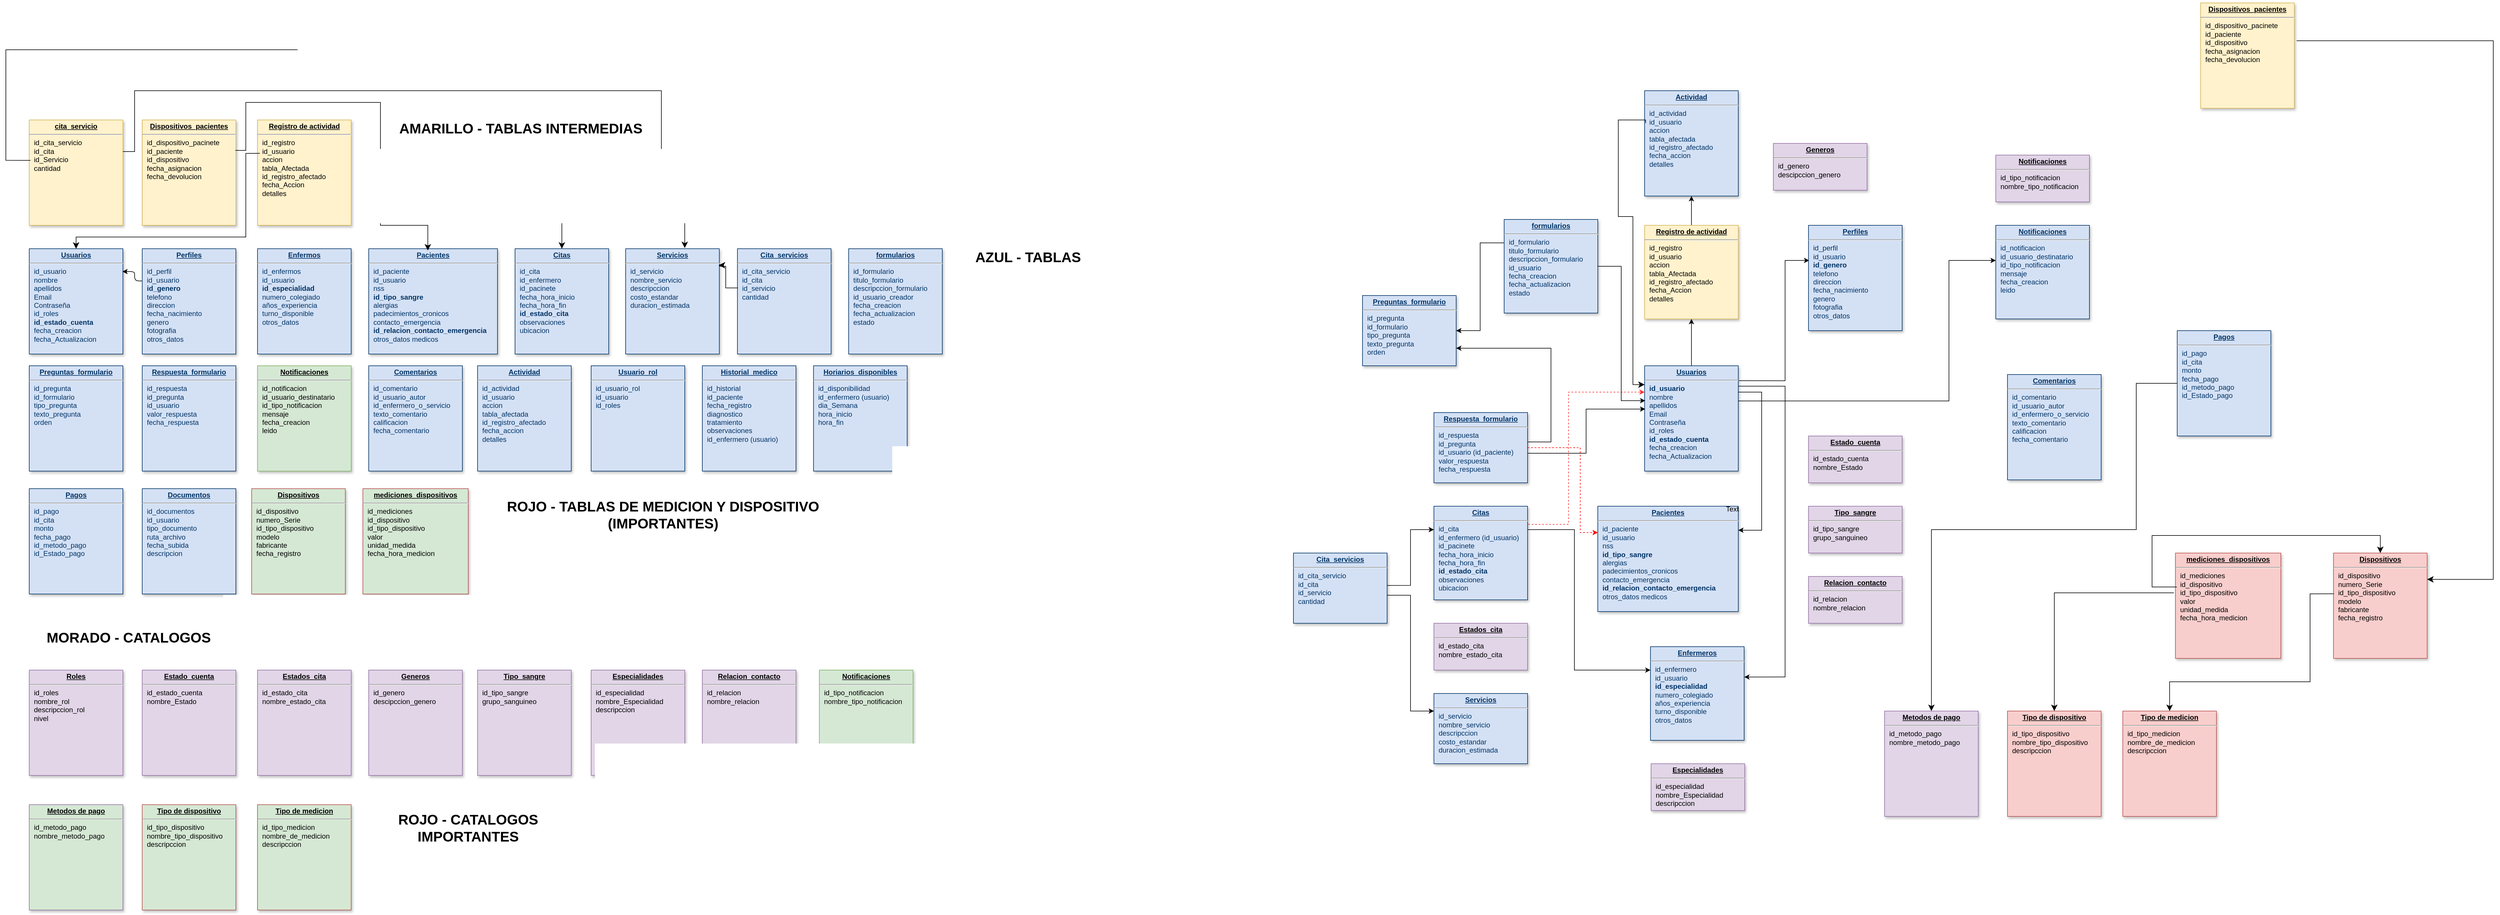 <mxfile>
    <diagram name="Page-1" id="efa7a0a1-bf9b-a30e-e6df-94a7791c09e9">
        <mxGraphModel dx="2216" dy="2027" grid="1" gridSize="10" guides="1" tooltips="1" connect="1" arrows="1" fold="1" page="1" pageScale="1" pageWidth="826" pageHeight="1169" background="none" math="0" shadow="0">
            <root>
                <mxCell id="0"/>
                <mxCell id="1" parent="0"/>
                <mxCell id="Op8TfLiG2Sl3Lztc7KOS-114" value="&lt;p style=&quot;margin: 0px; margin-top: 4px; text-align: center; text-decoration: underline;&quot;&gt;&lt;strong&gt;Usuarios&lt;/strong&gt;&lt;/p&gt;&lt;hr&gt;&lt;p style=&quot;margin: 0px; margin-left: 8px;&quot;&gt;id_usuario&lt;/p&gt;&lt;p style=&quot;margin: 0px; margin-left: 8px;&quot;&gt;nombre&lt;/p&gt;&lt;p style=&quot;margin: 0px; margin-left: 8px;&quot;&gt;apellidos&lt;/p&gt;&lt;p style=&quot;margin: 0px; margin-left: 8px;&quot;&gt;&lt;span style=&quot;background-color: transparent; color: light-dark(rgb(0, 51, 102), rgb(161, 205, 249));&quot;&gt;Email&lt;/span&gt;&lt;/p&gt;&lt;p style=&quot;margin: 0px; margin-left: 8px;&quot;&gt;&lt;span style=&quot;background-color: transparent; color: light-dark(rgb(0, 51, 102), rgb(161, 205, 249));&quot;&gt;Contraseña&lt;/span&gt;&lt;/p&gt;&lt;p style=&quot;margin: 0px; margin-left: 8px;&quot;&gt;id_roles&lt;/p&gt;&lt;p style=&quot;margin: 0px; margin-left: 8px;&quot;&gt;&lt;b&gt;id_estado_cuenta&lt;/b&gt;&lt;/p&gt;&lt;p style=&quot;margin: 0px; margin-left: 8px;&quot;&gt;fecha_creacion&lt;/p&gt;&lt;p style=&quot;margin: 0px; margin-left: 8px;&quot;&gt;fecha_Actualizacion&lt;/p&gt;" style="verticalAlign=top;align=left;overflow=fill;fontSize=12;fontFamily=Helvetica;html=1;strokeColor=#003366;shadow=1;fillColor=#D4E1F5;fontColor=#003366" parent="1" vertex="1">
                    <mxGeometry x="40.0" y="280" width="160.0" height="180" as="geometry"/>
                </mxCell>
                <mxCell id="4" value="" style="edgeStyle=none;html=1;exitX=0;exitY=0.306;exitDx=0;exitDy=0;exitPerimeter=0;entryX=0.994;entryY=0.217;entryDx=0;entryDy=0;entryPerimeter=0;" parent="1" source="Op8TfLiG2Sl3Lztc7KOS-115" target="Op8TfLiG2Sl3Lztc7KOS-114" edge="1">
                    <mxGeometry relative="1" as="geometry">
                        <Array as="points">
                            <mxPoint x="220" y="335"/>
                            <mxPoint x="220" y="319"/>
                        </Array>
                    </mxGeometry>
                </mxCell>
                <mxCell id="Op8TfLiG2Sl3Lztc7KOS-115" value="&lt;p style=&quot;margin: 0px; margin-top: 4px; text-align: center; text-decoration: underline;&quot;&gt;&lt;b&gt;Perfiles&lt;/b&gt;&lt;/p&gt;&lt;hr&gt;&lt;p style=&quot;margin: 0px; margin-left: 8px;&quot;&gt;id_perfil&lt;/p&gt;&lt;p style=&quot;margin: 0px; margin-left: 8px;&quot;&gt;id_usuario&lt;/p&gt;&lt;p style=&quot;margin: 0px; margin-left: 8px;&quot;&gt;&lt;b&gt;id_genero&lt;/b&gt;&lt;/p&gt;&lt;p style=&quot;margin: 0px; margin-left: 8px;&quot;&gt;telefono&lt;/p&gt;&lt;p style=&quot;margin: 0px; margin-left: 8px;&quot;&gt;direccion&lt;/p&gt;&lt;p style=&quot;margin: 0px; margin-left: 8px;&quot;&gt;fecha_nacimiento&lt;/p&gt;&lt;p style=&quot;margin: 0px; margin-left: 8px;&quot;&gt;genero&lt;/p&gt;&lt;p style=&quot;margin: 0px; margin-left: 8px;&quot;&gt;fotografia&lt;/p&gt;&lt;p style=&quot;margin: 0px; margin-left: 8px;&quot;&gt;otros_datos&amp;nbsp;&lt;/p&gt;" style="verticalAlign=top;align=left;overflow=fill;fontSize=12;fontFamily=Helvetica;html=1;strokeColor=#003366;shadow=1;fillColor=#D4E1F5;fontColor=#003366" parent="1" vertex="1">
                    <mxGeometry x="233.0" y="280" width="160.0" height="180" as="geometry"/>
                </mxCell>
                <mxCell id="Op8TfLiG2Sl3Lztc7KOS-116" value="&lt;p style=&quot;margin: 0px; margin-top: 4px; text-align: center; text-decoration: underline;&quot;&gt;&lt;b&gt;Enfermos&lt;/b&gt;&lt;/p&gt;&lt;hr&gt;&lt;p style=&quot;margin: 0px; margin-left: 8px;&quot;&gt;id_enfermos&lt;/p&gt;&lt;p style=&quot;margin: 0px; margin-left: 8px;&quot;&gt;id_usuario&lt;/p&gt;&lt;p style=&quot;margin: 0px; margin-left: 8px;&quot;&gt;&lt;b&gt;id_especialidad&lt;/b&gt;&lt;/p&gt;&lt;p style=&quot;margin: 0px; margin-left: 8px;&quot;&gt;numero_colegiado&lt;/p&gt;&lt;p style=&quot;margin: 0px; margin-left: 8px;&quot;&gt;años_experiencia&lt;/p&gt;&lt;p style=&quot;margin: 0px; margin-left: 8px;&quot;&gt;turno_disponible&lt;/p&gt;&lt;p style=&quot;margin: 0px; margin-left: 8px;&quot;&gt;&lt;span style=&quot;background-color: transparent; color: light-dark(rgb(0, 51, 102), rgb(161, 205, 249));&quot;&gt;otros_datos&amp;nbsp;&lt;/span&gt;&lt;/p&gt;" style="verticalAlign=top;align=left;overflow=fill;fontSize=12;fontFamily=Helvetica;html=1;strokeColor=#003366;shadow=1;fillColor=#D4E1F5;fontColor=#003366" parent="1" vertex="1">
                    <mxGeometry x="430.0" y="280" width="160.0" height="180" as="geometry"/>
                </mxCell>
                <mxCell id="Op8TfLiG2Sl3Lztc7KOS-117" value="&lt;p style=&quot;margin: 0px; margin-top: 4px; text-align: center; text-decoration: underline;&quot;&gt;&lt;b&gt;Pacientes&lt;/b&gt;&lt;/p&gt;&lt;hr&gt;&lt;p style=&quot;margin: 0px; margin-left: 8px;&quot;&gt;id_paciente&lt;/p&gt;&lt;p style=&quot;margin: 0px; margin-left: 8px;&quot;&gt;id_usuario&lt;/p&gt;&lt;p style=&quot;margin: 0px; margin-left: 8px;&quot;&gt;nss&lt;/p&gt;&lt;p style=&quot;margin: 0px; margin-left: 8px;&quot;&gt;&lt;b&gt;id_tipo_sangre&lt;/b&gt;&lt;/p&gt;&lt;p style=&quot;margin: 0px; margin-left: 8px;&quot;&gt;alergias&lt;/p&gt;&lt;p style=&quot;margin: 0px; margin-left: 8px;&quot;&gt;padecimientos_cronicos&lt;/p&gt;&lt;p style=&quot;margin: 0px; margin-left: 8px;&quot;&gt;contacto_emergencia&lt;/p&gt;&lt;p style=&quot;margin: 0px; margin-left: 8px;&quot;&gt;&lt;b&gt;id_relacion_contacto_emergencia&lt;/b&gt;&lt;/p&gt;&lt;p style=&quot;margin: 0px; margin-left: 8px;&quot;&gt;otros_datos medicos&lt;/p&gt;" style="verticalAlign=top;align=left;overflow=fill;fontSize=12;fontFamily=Helvetica;html=1;strokeColor=#003366;shadow=1;fillColor=#D4E1F5;fontColor=#003366" parent="1" vertex="1">
                    <mxGeometry x="620" y="280" width="220" height="180" as="geometry"/>
                </mxCell>
                <mxCell id="Op8TfLiG2Sl3Lztc7KOS-118" value="&lt;p style=&quot;margin: 0px; margin-top: 4px; text-align: center; text-decoration: underline;&quot;&gt;&lt;b&gt;Citas&lt;/b&gt;&lt;/p&gt;&lt;hr&gt;&lt;p style=&quot;margin: 0px; margin-left: 8px;&quot;&gt;id_cita&lt;/p&gt;&lt;p style=&quot;margin: 0px; margin-left: 8px;&quot;&gt;id_enfermero&lt;/p&gt;&lt;p style=&quot;margin: 0px; margin-left: 8px;&quot;&gt;id_pacinete&lt;/p&gt;&lt;p style=&quot;margin: 0px; margin-left: 8px;&quot;&gt;fecha_hora_inicio&lt;/p&gt;&lt;p style=&quot;margin: 0px; margin-left: 8px;&quot;&gt;fecha_hora_fin&lt;/p&gt;&lt;p style=&quot;margin: 0px; margin-left: 8px;&quot;&gt;&lt;b&gt;id_estado_cita&lt;/b&gt;&lt;/p&gt;&lt;p style=&quot;margin: 0px; margin-left: 8px;&quot;&gt;observaciones&lt;/p&gt;&lt;p style=&quot;margin: 0px; margin-left: 8px;&quot;&gt;ubicacion&lt;/p&gt;" style="verticalAlign=top;align=left;overflow=fill;fontSize=12;fontFamily=Helvetica;html=1;strokeColor=#003366;shadow=1;fillColor=#D4E1F5;fontColor=#003366" parent="1" vertex="1">
                    <mxGeometry x="870" y="280" width="160.0" height="180" as="geometry"/>
                </mxCell>
                <mxCell id="Op8TfLiG2Sl3Lztc7KOS-119" value="&lt;p style=&quot;margin: 0px; margin-top: 4px; text-align: center; text-decoration: underline;&quot;&gt;&lt;b&gt;Servicios&lt;/b&gt;&lt;/p&gt;&lt;hr&gt;&lt;p style=&quot;margin: 0px; margin-left: 8px;&quot;&gt;id_servicio&lt;/p&gt;&lt;p style=&quot;margin: 0px; margin-left: 8px;&quot;&gt;nombre_servicio&lt;/p&gt;&lt;p style=&quot;margin: 0px; margin-left: 8px;&quot;&gt;descripccion&lt;/p&gt;&lt;p style=&quot;margin: 0px; margin-left: 8px;&quot;&gt;costo_estandar&lt;/p&gt;&lt;p style=&quot;margin: 0px; margin-left: 8px;&quot;&gt;duracion_estimada&lt;/p&gt;&lt;p style=&quot;margin: 0px; margin-left: 8px;&quot;&gt;&lt;br&gt;&lt;/p&gt;" style="verticalAlign=top;align=left;overflow=fill;fontSize=12;fontFamily=Helvetica;html=1;strokeColor=#003366;shadow=1;fillColor=#D4E1F5;fontColor=#003366" parent="1" vertex="1">
                    <mxGeometry x="1059" y="280" width="160.0" height="180" as="geometry"/>
                </mxCell>
                <mxCell id="Op8TfLiG2Sl3Lztc7KOS-120" value="&lt;p style=&quot;margin: 0px; margin-top: 4px; text-align: center; text-decoration: underline;&quot;&gt;&lt;b&gt;Cita_servicios&lt;/b&gt;&lt;/p&gt;&lt;hr&gt;&lt;p style=&quot;margin: 0px; margin-left: 8px;&quot;&gt;id_cita_servicio&lt;/p&gt;&lt;p style=&quot;margin: 0px; margin-left: 8px;&quot;&gt;id_cita&lt;/p&gt;&lt;p style=&quot;margin: 0px; margin-left: 8px;&quot;&gt;id_servicio&lt;/p&gt;&lt;p style=&quot;margin: 0px; margin-left: 8px;&quot;&gt;cantidad&lt;/p&gt;&lt;p style=&quot;margin: 0px; margin-left: 8px;&quot;&gt;&lt;br&gt;&lt;/p&gt;" style="verticalAlign=top;align=left;overflow=fill;fontSize=12;fontFamily=Helvetica;html=1;strokeColor=#003366;shadow=1;fillColor=#D4E1F5;fontColor=#003366" parent="1" vertex="1">
                    <mxGeometry x="1250" y="280" width="160.0" height="180" as="geometry"/>
                </mxCell>
                <mxCell id="Op8TfLiG2Sl3Lztc7KOS-121" value="&lt;p style=&quot;margin: 0px; margin-top: 4px; text-align: center; text-decoration: underline;&quot;&gt;&lt;b&gt;formularios&lt;/b&gt;&lt;/p&gt;&lt;hr&gt;&lt;p style=&quot;margin: 0px; margin-left: 8px;&quot;&gt;id_formulario&lt;/p&gt;&lt;p style=&quot;margin: 0px; margin-left: 8px;&quot;&gt;&lt;span style=&quot;background-color: transparent; color: light-dark(rgb(0, 51, 102), rgb(161, 205, 249));&quot;&gt;titulo_formulario&lt;/span&gt;&lt;/p&gt;&lt;p style=&quot;margin: 0px; margin-left: 8px;&quot;&gt;&lt;span style=&quot;background-color: transparent; color: light-dark(rgb(0, 51, 102), rgb(161, 205, 249));&quot;&gt;descripccion_formulario&lt;/span&gt;&lt;/p&gt;&lt;p style=&quot;margin: 0px; margin-left: 8px;&quot;&gt;&lt;span style=&quot;background-color: transparent; color: light-dark(rgb(0, 51, 102), rgb(161, 205, 249));&quot;&gt;id_usuario_creador&lt;/span&gt;&lt;/p&gt;&lt;p style=&quot;margin: 0px; margin-left: 8px;&quot;&gt;&lt;span style=&quot;background-color: transparent; color: light-dark(rgb(0, 51, 102), rgb(161, 205, 249));&quot;&gt;fecha_creacion&lt;/span&gt;&lt;/p&gt;&lt;p style=&quot;margin: 0px; margin-left: 8px;&quot;&gt;&lt;span style=&quot;background-color: transparent; color: light-dark(rgb(0, 51, 102), rgb(161, 205, 249));&quot;&gt;fecha_actualizacion&lt;/span&gt;&lt;/p&gt;&lt;p style=&quot;margin: 0px; margin-left: 8px;&quot;&gt;&lt;span style=&quot;background-color: transparent; color: light-dark(rgb(0, 51, 102), rgb(161, 205, 249));&quot;&gt;estado&lt;/span&gt;&lt;/p&gt;&lt;p style=&quot;margin: 0px; margin-left: 8px;&quot;&gt;&lt;br&gt;&lt;/p&gt;" style="verticalAlign=top;align=left;overflow=fill;fontSize=12;fontFamily=Helvetica;html=1;strokeColor=#003366;shadow=1;fillColor=#D4E1F5;fontColor=#003366" parent="1" vertex="1">
                    <mxGeometry x="1440" y="280" width="160.0" height="180" as="geometry"/>
                </mxCell>
                <mxCell id="Op8TfLiG2Sl3Lztc7KOS-122" value="&lt;p style=&quot;margin: 0px; margin-top: 4px; text-align: center; text-decoration: underline;&quot;&gt;&lt;b&gt;Preguntas_formulario&lt;/b&gt;&lt;/p&gt;&lt;hr&gt;&lt;p style=&quot;margin: 0px; margin-left: 8px;&quot;&gt;id_pregunta&lt;/p&gt;&lt;p style=&quot;margin: 0px; margin-left: 8px;&quot;&gt;id_formulario&lt;/p&gt;&lt;p style=&quot;margin: 0px; margin-left: 8px;&quot;&gt;tipo_pregunta&lt;/p&gt;&lt;p style=&quot;margin: 0px; margin-left: 8px;&quot;&gt;texto_pregunta&lt;/p&gt;&lt;p style=&quot;margin: 0px; margin-left: 8px;&quot;&gt;orden&lt;/p&gt;" style="verticalAlign=top;align=left;overflow=fill;fontSize=12;fontFamily=Helvetica;html=1;strokeColor=#003366;shadow=1;fillColor=#D4E1F5;fontColor=#003366" parent="1" vertex="1">
                    <mxGeometry x="40.0" y="480" width="160.0" height="180" as="geometry"/>
                </mxCell>
                <mxCell id="Op8TfLiG2Sl3Lztc7KOS-123" value="&lt;p style=&quot;margin: 0px; margin-top: 4px; text-align: center; text-decoration: underline;&quot;&gt;&lt;b&gt;Respuesta_formulario&lt;/b&gt;&lt;/p&gt;&lt;hr&gt;&lt;p style=&quot;margin: 0px; margin-left: 8px;&quot;&gt;id_respuesta&lt;/p&gt;&lt;p style=&quot;margin: 0px; margin-left: 8px;&quot;&gt;id_pregunta&lt;/p&gt;&lt;p style=&quot;margin: 0px; margin-left: 8px;&quot;&gt;id_usuario&lt;span style=&quot;color: rgba(0, 0, 0, 0); font-family: monospace; font-size: 0px; background-color: transparent;&quot;&gt;%3CmxGraphModel%3E%3Croot%3E%3CmxCell%20id%3D%220%22%2F%3E%3CmxCell%20id%3D%221%22%20parent%3D%220%22%2F%3E%3CmxCell%20id%3D%222%22%20value%3D%22%26lt%3Bp%20style%3D%26quot%3Bmargin%3A%200px%3B%20margin-top%3A%204px%3B%20text-align%3A%20center%3B%20text-decoration%3A%20underline%3B%26quot%3B%26gt%3B%26lt%3Bb%26gt%3BPreguntas_formulario%26lt%3B%2Fb%26gt%3B%26lt%3B%2Fp%26gt%3B%26lt%3Bhr%26gt%3B%26lt%3Bp%20style%3D%26quot%3Bmargin%3A%200px%3B%20margin-left%3A%208px%3B%26quot%3B%26gt%3Bid_pregunta%26lt%3B%2Fp%26gt%3B%26lt%3Bp%20style%3D%26quot%3Bmargin%3A%200px%3B%20margin-left%3A%208px%3B%26quot%3B%26gt%3Bid_formulario%26lt%3B%2Fp%26gt%3B%26lt%3Bp%20style%3D%26quot%3Bmargin%3A%200px%3B%20margin-left%3A%208px%3B%26quot%3B%26gt%3Btipo_pregunta%26lt%3B%2Fp%26gt%3B%26lt%3Bp%20style%3D%26quot%3Bmargin%3A%200px%3B%20margin-left%3A%208px%3B%26quot%3B%26gt%3Btexto_pregunta%26lt%3B%2Fp%26gt%3B%26lt%3Bp%20style%3D%26quot%3Bmargin%3A%200px%3B%20margin-left%3A%208px%3B%26quot%3B%26gt%3Borden%26lt%3B%2Fp%26gt%3B%22%20style%3D%22verticalAlign%3Dtop%3Balign%3Dleft%3Boverflow%3Dfill%3BfontSize%3D12%3BfontFamily%3DHelvetica%3Bhtml%3D1%3BstrokeColor%3D%23003366%3Bshadow%3D1%3BfillColor%3D%23D4E1F5%3BfontColor%3D%23003366%22%20vertex%3D%221%22%20parent%3D%221%22%3E%3CmxGeometry%20x%3D%2260.0%22%20y%3D%221410%22%20width%3D%22160.0%22%20height%3D%22180%22%20as%3D%22geometry%22%2F%3E%3C%2FmxCell%3E%3C%2Froot%3E%3C%2FmxGraphModel%3E&lt;/span&gt;&lt;/p&gt;&lt;p style=&quot;margin: 0px; margin-left: 8px;&quot;&gt;valor_respuesta&lt;/p&gt;&lt;p style=&quot;margin: 0px; margin-left: 8px;&quot;&gt;fecha_respuesta&lt;/p&gt;" style="verticalAlign=top;align=left;overflow=fill;fontSize=12;fontFamily=Helvetica;html=1;strokeColor=#003366;shadow=1;fillColor=#D4E1F5;fontColor=#003366" parent="1" vertex="1">
                    <mxGeometry x="233.0" y="480" width="160.0" height="180" as="geometry"/>
                </mxCell>
                <mxCell id="Op8TfLiG2Sl3Lztc7KOS-124" value="&lt;p style=&quot;margin: 0px; margin-top: 4px; text-align: center; text-decoration: underline;&quot;&gt;&lt;b&gt;Notificaciones&lt;/b&gt;&lt;/p&gt;&lt;hr&gt;&lt;p style=&quot;margin: 0px; margin-left: 8px;&quot;&gt;id_notificacion&lt;/p&gt;&lt;p style=&quot;margin: 0px; margin-left: 8px;&quot;&gt;id_usuario_destinatario&lt;/p&gt;&lt;p style=&quot;margin: 0px; margin-left: 8px;&quot;&gt;id_tipo_notificacion&lt;/p&gt;&lt;p style=&quot;margin: 0px; margin-left: 8px;&quot;&gt;mensaje&lt;/p&gt;&lt;p style=&quot;margin: 0px; margin-left: 8px;&quot;&gt;fecha_creacion&lt;/p&gt;&lt;p style=&quot;margin: 0px; margin-left: 8px;&quot;&gt;leido&lt;span style=&quot;color: rgba(0, 0, 0, 0); font-family: monospace; font-size: 0px; background-color: transparent;&quot;&gt;%3CmxGraphModel%3E%3Croot%3E%3CmxCell%20id%3D%220%22%2F%3E%3CmxCell%20id%3D%221%22%20parent%3D%220%22%2F%3E%3CmxCell%20id%3D%222%22%20value%3D%22%26lt%3Bp%20style%3D%26quot%3Bmargin%3A%200px%3B%20margin-top%3A%204px%3B%20text-align%3A%20center%3B%20text-decoration%3A%20underline%3B%26quot%3B%26gt%3B%26lt%3Bb%26gt%3BRespuesta_formulario%26lt%3B%2Fb%26gt%3B%26lt%3B%2Fp%26gt%3B%26lt%3Bhr%26gt%3B%26lt%3Bp%20style%3D%26quot%3Bmargin%3A%200px%3B%20margin-left%3A%208px%3B%26quot%3B%26gt%3Bid_respuesta%26lt%3B%2Fp%26gt%3B%26lt%3Bp%20style%3D%26quot%3Bmargin%3A%200px%3B%20margin-left%3A%208px%3B%26quot%3B%26gt%3Bid_pregunta%26lt%3B%2Fp%26gt%3B%26lt%3Bp%20style%3D%26quot%3Bmargin%3A%200px%3B%20margin-left%3A%208px%3B%26quot%3B%26gt%3Bid_usuario%26lt%3Bspan%20style%3D%26quot%3Bcolor%3A%20rgba(0%2C%200%2C%200%2C%200)%3B%20font-family%3A%20monospace%3B%20font-size%3A%200px%3B%20background-color%3A%20transparent%3B%26quot%3B%26gt%3B%253CmxGraphModel%253E%253Croot%253E%253CmxCell%2520id%253D%25220%2522%252F%253E%253CmxCell%2520id%253D%25221%2522%2520parent%253D%25220%2522%252F%253E%253CmxCell%2520id%253D%25222%2522%2520value%253D%2522%2526lt%253Bp%2520style%253D%2526quot%253Bmargin%253A%25200px%253B%2520margin-top%253A%25204px%253B%2520text-align%253A%2520center%253B%2520text-decoration%253A%2520underline%253B%2526quot%253B%2526gt%253B%2526lt%253Bb%2526gt%253BPreguntas_formulario%2526lt%253B%252Fb%2526gt%253B%2526lt%253B%252Fp%2526gt%253B%2526lt%253Bhr%2526gt%253B%2526lt%253Bp%2520style%253D%2526quot%253Bmargin%253A%25200px%253B%2520margin-left%253A%25208px%253B%2526quot%253B%2526gt%253Bid_pregunta%2526lt%253B%252Fp%2526gt%253B%2526lt%253Bp%2520style%253D%2526quot%253Bmargin%253A%25200px%253B%2520margin-left%253A%25208px%253B%2526quot%253B%2526gt%253Bid_formulario%2526lt%253B%252Fp%2526gt%253B%2526lt%253Bp%2520style%253D%2526quot%253Bmargin%253A%25200px%253B%2520margin-left%253A%25208px%253B%2526quot%253B%2526gt%253Btipo_pregunta%2526lt%253B%252Fp%2526gt%253B%2526lt%253Bp%2520style%253D%2526quot%253Bmargin%253A%25200px%253B%2520margin-left%253A%25208px%253B%2526quot%253B%2526gt%253Btexto_pregunta%2526lt%253B%252Fp%2526gt%253B%2526lt%253Bp%2520style%253D%2526quot%253Bmargin%253A%25200px%253B%2520margin-left%253A%25208px%253B%2526quot%253B%2526gt%253Borden%2526lt%253B%252Fp%2526gt%253B%2522%2520style%253D%2522verticalAlign%253Dtop%253Balign%253Dleft%253Boverflow%253Dfill%253BfontSize%253D12%253BfontFamily%253DHelvetica%253Bhtml%253D1%253BstrokeColor%253D%2523003366%253Bshadow%253D1%253BfillColor%253D%2523D4E1F5%253BfontColor%253D%2523003366%2522%2520vertex%253D%25221%2522%2520parent%253D%25221%2522%253E%253CmxGeometry%2520x%253D%252260.0%2522%2520y%253D%25221410%2522%2520width%253D%2522160.0%2522%2520height%253D%2522180%2522%2520as%253D%2522geometry%2522%252F%253E%253C%252FmxCell%253E%253C%252Froot%253E%253C%252FmxGraphModel%253E%26lt%3B%2Fspan%26gt%3B%26lt%3B%2Fp%26gt%3B%26lt%3Bp%20style%3D%26quot%3Bmargin%3A%200px%3B%20margin-left%3A%208px%3B%26quot%3B%26gt%3Bvalor_respuesta%26lt%3B%2Fp%26gt%3B%26lt%3Bp%20style%3D%26quot%3Bmargin%3A%200px%3B%20margin-left%3A%208px%3B%26quot%3B%26gt%3Bfecha_respuesta%26lt%3B%2Fp%26gt%3B%22%20style%3D%22verticalAlign%3Dtop%3Balign%3Dleft%3Boverflow%3Dfill%3BfontSize%3D12%3BfontFamily%3DHelvetica%3Bhtml%3D1%3BstrokeColor%3D%23003366%3Bshadow%3D1%3BfillColor%3D%23D4E1F5%3BfontColor%3D%23003366%22%20vertex%3D%221%22%20parent%3D%221%22%3E%3CmxGeometry%20x%3D%22253.0%22%20y%3D%221410%22%20width%3D%22160.0%22%20height%3D%22180%22%20as%3D%22geometry%22%2F%3E%3C%2FmxCell%3E%3C%2Froot%3E%3C%2FmxGraphModel%3E&lt;/span&gt;&lt;/p&gt;" style="verticalAlign=top;align=left;overflow=fill;fontSize=12;fontFamily=Helvetica;html=1;strokeColor=#82b366;shadow=1;fillColor=#D5E8D4;" parent="1" vertex="1">
                    <mxGeometry x="430.0" y="480" width="160.0" height="180" as="geometry"/>
                </mxCell>
                <mxCell id="Op8TfLiG2Sl3Lztc7KOS-125" value="&lt;p style=&quot;margin: 0px; margin-top: 4px; text-align: center; text-decoration: underline;&quot;&gt;&lt;b&gt;Comentarios&lt;/b&gt;&lt;/p&gt;&lt;hr&gt;&lt;p style=&quot;margin: 0px; margin-left: 8px;&quot;&gt;id_comentario&lt;/p&gt;&lt;p style=&quot;margin: 0px; margin-left: 8px;&quot;&gt;id_usuario_autor&lt;/p&gt;&lt;p style=&quot;margin: 0px; margin-left: 8px;&quot;&gt;&lt;span style=&quot;background-color: transparent;&quot;&gt;id_enfermero_o_servicio&lt;/span&gt;&lt;/p&gt;&lt;p style=&quot;margin: 0px; margin-left: 8px;&quot;&gt;&lt;span style=&quot;background-color: transparent;&quot;&gt;texto_comentario&lt;/span&gt;&lt;/p&gt;&lt;p style=&quot;margin: 0px; margin-left: 8px;&quot;&gt;&lt;span style=&quot;background-color: transparent;&quot;&gt;calificacion&lt;/span&gt;&lt;/p&gt;&lt;p style=&quot;margin: 0px; margin-left: 8px;&quot;&gt;&lt;span style=&quot;background-color: transparent;&quot;&gt;fecha_comentario&lt;/span&gt;&lt;/p&gt;&lt;p style=&quot;margin: 0px; margin-left: 8px;&quot;&gt;&lt;span style=&quot;background-color: transparent; color: rgba(0, 0, 0, 0); font-family: monospace; font-size: 0px;&quot;&gt;texto%3CmxGraphModel%3E%3Croot%3E%3CmxCell%20id%3D%220%22%2F%3E%3CmxCell%20id%3D%221%22%20parent%3D%220%22%2F%3E%3CmxCell%20id%3D%222%22%20value%3D%22%26lt%3Bp%20style%3D%26quot%3Bmargin%3A%200px%3B%20margin-top%3A%204px%3B%20text-align%3A%20center%3B%20text-decoration%3A%20underline%3B%26quot%3B%26gt%3B%26lt%3Bb%26gt%3BRespuesta_formulario%26lt%3B%2Fb%26gt%3B%26lt%3B%2Fp%26gt%3B%26lt%3Bhr%26gt%3B%26lt%3Bp%20style%3D%26quot%3Bmargin%3A%200px%3B%20margin-left%3A%208px%3B%26quot%3B%26gt%3Bid_respuesta%26lt%3B%2Fp%26gt%3B%26lt%3Bp%20style%3D%26quot%3Bmargin%3A%200px%3B%20margin-left%3A%208px%3B%26quot%3B%26gt%3Bid_pregunta%26lt%3B%2Fp%26gt%3B%26lt%3Bp%20style%3D%26quot%3Bmargin%3A%200px%3B%20margin-left%3A%208px%3B%26quot%3B%26gt%3Bid_usuario%26lt%3Bspan%20style%3D%26quot%3Bcolor%3A%20rgba(0%2C%200%2C%200%2C%200)%3B%20font-family%3A%20monospace%3B%20font-size%3A%200px%3B%20background-color%3A%20transparent%3B%26quot%3B%26gt%3B%253CmxGraphModel%253E%253Croot%253E%253CmxCell%2520id%253D%25220%2522%252F%253E%253CmxCell%2520id%253D%25221%2522%2520parent%253D%25220%2522%252F%253E%253CmxCell%2520id%253D%25222%2522%2520value%253D%2522%2526lt%253Bp%2520style%253D%2526quot%253Bmargin%253A%25200px%253B%2520margin-top%253A%25204px%253B%2520text-align%253A%2520center%253B%2520text-decoration%253A%2520underline%253B%2526quot%253B%2526gt%253B%2526lt%253Bb%2526gt%253BPreguntas_formulario%2526lt%253B%252Fb%2526gt%253B%2526lt%253B%252Fp%2526gt%253B%2526lt%253Bhr%2526gt%253B%2526lt%253Bp%2520style%253D%2526quot%253Bmargin%253A%25200px%253B%2520margin-left%253A%25208px%253B%2526quot%253B%2526gt%253Bid_pregunta%2526lt%253B%252Fp%2526gt%253B%2526lt%253Bp%2520style%253D%2526quot%253Bmargin%253A%25200px%253B%2520margin-left%253A%25208px%253B%2526quot%253B%2526gt%253Bid_formulario%2526lt%253B%252Fp%2526gt%253B%2526lt%253Bp%2520style%253D%2526quot%253Bmargin%253A%25200px%253B%2520margin-left%253A%25208px%253B%2526quot%253B%2526gt%253Btipo_pregunta%2526lt%253B%252Fp%2526gt%253B%2526lt%253Bp%2520style%253D%2526quot%253Bmargin%253A%25200px%253B%2520margin-left%253A%25208px%253B%2526quot%253B%2526gt%253Btexto_pregunta%2526lt%253B%252Fp%2526gt%253B%2526lt%253Bp%2520style%253D%2526quot%253Bmargin%253A%25200px%253B%2520margin-left%253A%25208px%253B%2526quot%253B%2526gt%253Borden%2526lt%253B%252Fp%2526gt%253B%2522%2520style%253D%2522verticalAlign%253Dtop%253Balign%253Dleft%253Boverflow%253Dfill%253BfontSize%253D12%253BfontFamily%253DHelvetica%253Bhtml%253D1%253BstrokeColor%253D%2523003366%253Bshadow%253D1%253BfillColor%253D%2523D4E1F5%253BfontColor%253D%2523003366%2522%2520vertex%253D%25221%2522%2520parent%253D%25221%2522%253E%253CmxGeometry%2520x%253D%252260.0%2522%2520y%253D%25221410%2522%2520width%253D%2522160.0%2522%2520height%253D%2522180%2522%2520as%253D%2522geometry%2522%252F%253E%253C%252FmxCell%253E%253C%252Froot%253E%253C%252FmxGraphModel%253E%26lt%3B%2Fspan%26gt%3B%26lt%3B%2Fp%26gt%3B%26lt%3Bp%20style%3D%26quot%3Bmargin%3A%200px%3B%20margin-left%3A%208px%3B%26quot%3B%26gt%3Bvalor_respuesta%26lt%3B%2Fp%26gt%3B%26lt%3Bp%20style%3D%26quot%3Bmargin%3A%200px%3B%20margin-left%3A%208px%3B%26quot%3B%26gt%3Bfecha_respuesta%26lt%3B%2Fp%26gt%3B%22%20style%3D%22verticalAlign%3Dtop%3Balign%3Dleft%3Boverflow%3Dfill%3BfontSize%3D12%3BfontFamily%3DHelvetica%3Bhtml%3D1%3BstrokeColor%3D%23003366%3Bshadow%3D1%3BfillColor%3D%23D4E1F5%3BfontColor%3D%23003366%22%20vertex%3D%221%22%20parent%3D%221%22%3E%3CmxGeometry%20x%3D%22253.0%22%20y%3D%221410%22%20width%3D%22160.0%22%20height%3D%22180%22%20as%3D%22geometry%22%2F%3E%3C%2FmxCell%3E%3C%2Froot%3E%3C%2FmxGraphModel%3E&lt;/span&gt;&lt;/p&gt;" style="verticalAlign=top;align=left;overflow=fill;fontSize=12;fontFamily=Helvetica;html=1;strokeColor=#003366;shadow=1;fillColor=#D4E1F5;fontColor=#003366" parent="1" vertex="1">
                    <mxGeometry x="620" y="480" width="160.0" height="180" as="geometry"/>
                </mxCell>
                <mxCell id="Op8TfLiG2Sl3Lztc7KOS-126" value="&lt;p style=&quot;margin: 0px; margin-top: 4px; text-align: center; text-decoration: underline;&quot;&gt;&lt;b&gt;Roles&lt;/b&gt;&lt;/p&gt;&lt;hr&gt;&lt;p style=&quot;margin: 0px; margin-left: 8px;&quot;&gt;id_roles&lt;/p&gt;&lt;p style=&quot;margin: 0px; margin-left: 8px;&quot;&gt;nombre_rol&lt;/p&gt;&lt;p style=&quot;margin: 0px; margin-left: 8px;&quot;&gt;descripccion_rol&lt;/p&gt;&lt;p style=&quot;margin: 0px; margin-left: 8px;&quot;&gt;nivel&lt;/p&gt;&lt;p style=&quot;margin: 0px; margin-left: 8px;&quot;&gt;&lt;span style=&quot;background-color: transparent; color: rgba(0, 0, 0, 0); font-family: monospace; font-size: 0px;&quot;&gt;texto%3CmxGraphModel%3E%3Croot%3E%3CmxCell%20id%3D%220%22%2F%3E%3CmxCell%20id%3D%221%22%20parent%3D%220%22%2F%3E%3CmxCell%20id%3D%222%22%20value%3D%22%26lt%3Bp%20style%3D%26quot%3Bmargin%3A%200px%3B%20margin-top%3A%204px%3B%20text-align%3A%20center%3B%20text-decoration%3A%20underline%3B%26quot%3B%26gt%3B%26lt%3Bb%26gt%3BRespuesta_formulario%26lt%3B%2Fb%26gt%3B%26lt%3B%2Fp%26gt%3B%26lt%3Bhr%26gt%3B%26lt%3Bp%20style%3D%26quot%3Bmargin%3A%200px%3B%20margin-left%3A%208px%3B%26quot%3B%26gt%3Bid_respuesta%26lt%3B%2Fp%26gt%3B%26lt%3Bp%20style%3D%26quot%3Bmargin%3A%200px%3B%20margin-left%3A%208px%3B%26quot%3B%26gt%3Bid_pregunta%26lt%3B%2Fp%26gt%3B%26lt%3Bp%20style%3D%26quot%3Bmargin%3A%200px%3B%20margin-left%3A%208px%3B%26quot%3B%26gt%3Bid_usuario%26lt%3Bspan%20style%3D%26quot%3Bcolor%3A%20rgba(0%2C%200%2C%200%2C%200)%3B%20font-family%3A%20monospace%3B%20font-size%3A%200px%3B%20background-color%3A%20transparent%3B%26quot%3B%26gt%3B%253CmxGraphModel%253E%253Croot%253E%253CmxCell%2520id%253D%25220%2522%252F%253E%253CmxCell%2520id%253D%25221%2522%2520parent%253D%25220%2522%252F%253E%253CmxCell%2520id%253D%25222%2522%2520value%253D%2522%2526lt%253Bp%2520style%253D%2526quot%253Bmargin%253A%25200px%253B%2520margin-top%253A%25204px%253B%2520text-align%253A%2520center%253B%2520text-decoration%253A%2520underline%253B%2526quot%253B%2526gt%253B%2526lt%253Bb%2526gt%253BPreguntas_formulario%2526lt%253B%252Fb%2526gt%253B%2526lt%253B%252Fp%2526gt%253B%2526lt%253Bhr%2526gt%253B%2526lt%253Bp%2520style%253D%2526quot%253Bmargin%253A%25200px%253B%2520margin-left%253A%25208px%253B%2526quot%253B%2526gt%253Bid_pregunta%2526lt%253B%252Fp%2526gt%253B%2526lt%253Bp%2520style%253D%2526quot%253Bmargin%253A%25200px%253B%2520margin-left%253A%25208px%253B%2526quot%253B%2526gt%253Bid_formulario%2526lt%253B%252Fp%2526gt%253B%2526lt%253Bp%2520style%253D%2526quot%253Bmargin%253A%25200px%253B%2520margin-left%253A%25208px%253B%2526quot%253B%2526gt%253Btipo_pregunta%2526lt%253B%252Fp%2526gt%253B%2526lt%253Bp%2520style%253D%2526quot%253Bmargin%253A%25200px%253B%2520margin-left%253A%25208px%253B%2526quot%253B%2526gt%253Btexto_pregunta%2526lt%253B%252Fp%2526gt%253B%2526lt%253Bp%2520style%253D%2526quot%253Bmargin%253A%25200px%253B%2520margin-left%253A%25208px%253B%2526quot%253B%2526gt%253Borden%2526lt%253B%252Fp%2526gt%253B%2522%2520style%253D%2522verticalAlign%253Dtop%253Balign%253Dleft%253Boverflow%253Dfill%253BfontSize%253D12%253BfontFamily%253DHelvetica%253Bhtml%253D1%253BstrokeColor%253D%2523003366%253Bshadow%253D1%253BfillColor%253D%2523D4E1F5%253BfontColor%253D%2523003366%2522%2520vertex%253D%25221%2522%2520parent%253D%25221%2522%253E%253CmxGeometry%2520x%253D%252260.0%2522%2520y%253D%25221410%2522%2520width%253D%2522160.0%2522%2520height%253D%2522180%2522%2520as%253D%2522geometry%2522%252F%253E%253C%252FmxCell%253E%253C%252Froot%253E%253C%252FmxGraphModel%253E%26lt%3B%2Fspan%26gt%3B%26lt%3B%2Fp%26gt%3B%26lt%3Bp%20style%3D%26quot%3Bmargin%3A%200px%3B%20margin-left%3A%208px%3B%26quot%3B%26gt%3Bvalor_respuesta%26lt%3B%2Fp%26gt%3B%26lt%3Bp%20style%3D%26quot%3Bmargin%3A%200px%3B%20margin-left%3A%208px%3B%26quot%3B%26gt%3Bfecha_respuesta%26lt%3B%2Fp%26gt%3B%22%20style%3D%22verticalAlign%3Dtop%3Balign%3Dleft%3Boverflow%3Dfill%3BfontSize%3D12%3BfontFamily%3DHelvetica%3Bhtml%3D1%3BstrokeColor%3D%23003366%3Bshadow%3D1%3BfillColor%3D%23D4E1F5%3BfontColor%3D%23003366%22%20vertex%3D%221%22%20parent%3D%221%22%3E%3CmxGeometry%20x%3D%22253.0%22%20y%3D%221410%22%20width%3D%22160.0%22%20height%3D%22180%22%20as%3D%22geometry%22%2F%3E%3C%2FmxCell%3E%3C%2Froot%3E%3C%2FmxGraphModel%3E&lt;/span&gt;&lt;/p&gt;" style="verticalAlign=top;align=left;overflow=fill;fontSize=12;fontFamily=Helvetica;html=1;strokeColor=#9673a6;shadow=1;fillColor=#e1d5e7;" parent="1" vertex="1">
                    <mxGeometry x="40" y="1000" width="160.0" height="180" as="geometry"/>
                </mxCell>
                <mxCell id="Op8TfLiG2Sl3Lztc7KOS-127" value="&lt;p style=&quot;margin: 0px; margin-top: 4px; text-align: center; text-decoration: underline;&quot;&gt;&lt;b&gt;Usuario_rol&lt;/b&gt;&lt;/p&gt;&lt;hr&gt;&lt;p style=&quot;margin: 0px; margin-left: 8px;&quot;&gt;id_usuario_ro&lt;span style=&quot;background-color: transparent; color: light-dark(rgb(0, 51, 102), rgb(161, 205, 249));&quot;&gt;l&lt;/span&gt;&lt;/p&gt;&lt;p style=&quot;margin: 0px; margin-left: 8px;&quot;&gt;&lt;span style=&quot;background-color: transparent; color: light-dark(rgb(0, 51, 102), rgb(161, 205, 249));&quot;&gt;id_usuario&lt;/span&gt;&lt;/p&gt;&lt;p style=&quot;margin: 0px; margin-left: 8px;&quot;&gt;&lt;span style=&quot;background-color: transparent; color: light-dark(rgb(0, 51, 102), rgb(161, 205, 249));&quot;&gt;id_roles&lt;/span&gt;&lt;/p&gt;&lt;p style=&quot;margin: 0px; margin-left: 8px;&quot;&gt;&lt;span style=&quot;background-color: transparent; color: rgba(0, 0, 0, 0); font-family: monospace; font-size: 0px;&quot;&gt;texto%3CmxGraphModel%3E%3Croot%3E%3CmxCell%20id%3D%220%22%2F%3E%3CmxCell%20id%3D%221%22%20parent%3D%220%22%2F%3E%3CmxCell%20id%3D%222%22%20value%3D%22%26lt%3Bp%20style%3D%26quot%3Bmargin%3A%200px%3B%20margin-top%3A%204px%3B%20text-align%3A%20center%3B%20text-decoration%3A%20underline%3B%26quot%3B%26gt%3B%26lt%3Bb%26gt%3BRespuesta_formulario%26lt%3B%2Fb%26gt%3B%26lt%3B%2Fp%26gt%3B%26lt%3Bhr%26gt%3B%26lt%3Bp%20style%3D%26quot%3Bmargin%3A%200px%3B%20margin-left%3A%208px%3B%26quot%3B%26gt%3Bid_respuesta%26lt%3B%2Fp%26gt%3B%26lt%3Bp%20style%3D%26quot%3Bmargin%3A%200px%3B%20margin-left%3A%208px%3B%26quot%3B%26gt%3Bid_pregunta%26lt%3B%2Fp%26gt%3B%26lt%3Bp%20style%3D%26quot%3Bmargin%3A%200px%3B%20margin-left%3A%208px%3B%26quot%3B%26gt%3Bid_usuario%26lt%3Bspan%20style%3D%26quot%3Bcolor%3A%20rgba(0%2C%200%2C%200%2C%200)%3B%20font-family%3A%20monospace%3B%20font-size%3A%200px%3B%20background-color%3A%20transparent%3B%26quot%3B%26gt%3B%253CmxGraphModel%253E%253Croot%253E%253CmxCell%2520id%253D%25220%2522%252F%253E%253CmxCell%2520id%253D%25221%2522%2520parent%253D%25220%2522%252F%253E%253CmxCell%2520id%253D%25222%2522%2520value%253D%2522%2526lt%253Bp%2520style%253D%2526quot%253Bmargin%253A%25200px%253B%2520margin-top%253A%25204px%253B%2520text-align%253A%2520center%253B%2520text-decoration%253A%2520underline%253B%2526quot%253B%2526gt%253B%2526lt%253Bb%2526gt%253BPreguntas_formulario%2526lt%253B%252Fb%2526gt%253B%2526lt%253B%252Fp%2526gt%253B%2526lt%253Bhr%2526gt%253B%2526lt%253Bp%2520style%253D%2526quot%253Bmargin%253A%25200px%253B%2520margin-left%253A%25208px%253B%2526quot%253B%2526gt%253Bid_pregunta%2526lt%253B%252Fp%2526gt%253B%2526lt%253Bp%2520style%253D%2526quot%253Bmargin%253A%25200px%253B%2520margin-left%253A%25208px%253B%2526quot%253B%2526gt%253Bid_formulario%2526lt%253B%252Fp%2526gt%253B%2526lt%253Bp%2520style%253D%2526quot%253Bmargin%253A%25200px%253B%2520margin-left%253A%25208px%253B%2526quot%253B%2526gt%253Btipo_pregunta%2526lt%253B%252Fp%2526gt%253B%2526lt%253Bp%2520style%253D%2526quot%253Bmargin%253A%25200px%253B%2520margin-left%253A%25208px%253B%2526quot%253B%2526gt%253Btexto_pregunta%2526lt%253B%252Fp%2526gt%253B%2526lt%253Bp%2520style%253D%2526quot%253Bmargin%253A%25200px%253B%2520margin-left%253A%25208px%253B%2526quot%253B%2526gt%253Borden%2526lt%253B%252Fp%2526gt%253B%2522%2520style%253D%2522verticalAlign%253Dtop%253Balign%253Dleft%253Boverflow%253Dfill%253BfontSize%253D12%253BfontFamily%253DHelvetica%253Bhtml%253D1%253BstrokeColor%253D%2523003366%253Bshadow%253D1%253BfillColor%253D%2523D4E1F5%253BfontColor%253D%2523003366%2522%2520vertex%253D%25221%2522%2520parent%253D%25221%2522%253E%253CmxGeometry%2520x%253D%252260.0%2522%2520y%253D%25221410%2522%2520width%253D%2522160.0%2522%2520height%253D%2522180%2522%2520as%253D%2522geometry%2522%252F%253E%253C%252FmxCell%253E%253C%252Froot%253E%253C%252FmxGraphModel%253E%26lt%3B%2Fspan%26gt%3B%26lt%3B%2Fp%26gt%3B%26lt%3Bp%20style%3D%26quot%3Bmargin%3A%200px%3B%20margin-left%3A%208px%3B%26quot%3B%26gt%3Bvalor_respuesta%26lt%3B%2Fp%26gt%3B%26lt%3Bp%20style%3D%26quot%3Bmargin%3A%200px%3B%20margin-left%3A%208px%3B%26quot%3B%26gt%3Bfecha_respuesta%26lt%3B%2Fp%26gt%3B%22%20style%3D%22verticalAlign%3Dtop%3Balign%3Dleft%3Boverflow%3Dfill%3BfontSize%3D12%3BfontFamily%3DHelvetica%3Bhtml%3D1%3BstrokeColor%3D%23003366%3Bshadow%3D1%3BfillColor%3D%23D4E1F5%3BfontColor%3D%23003366%22%20vertex%3D%221%22%20parent%3D%221%22%3E%3CmxGeometry%20x%3D%22253.0%22%20y%3D%221410%22%20width%3D%22160.0%22%20height%3D%22180%22%20as%3D%22geometry%22%2F%3E%3C%2FmxCell%3E%3C%2Froot%3E%3C%2FmxGraphModel%3E&lt;/span&gt;&lt;/p&gt;" style="verticalAlign=top;align=left;overflow=fill;fontSize=12;fontFamily=Helvetica;html=1;strokeColor=#003366;shadow=1;fillColor=#D4E1F5;fontColor=#003366" parent="1" vertex="1">
                    <mxGeometry x="1000" y="480" width="160.0" height="180" as="geometry"/>
                </mxCell>
                <mxCell id="Op8TfLiG2Sl3Lztc7KOS-128" value="&lt;p style=&quot;margin: 0px; margin-top: 4px; text-align: center; text-decoration: underline;&quot;&gt;&lt;b&gt;Historial_medico&lt;/b&gt;&lt;/p&gt;&lt;hr&gt;&lt;p style=&quot;margin: 0px; margin-left: 8px;&quot;&gt;id_historial&lt;/p&gt;&lt;p style=&quot;margin: 0px; margin-left: 8px;&quot;&gt;id_paciente&lt;/p&gt;&lt;p style=&quot;margin: 0px; margin-left: 8px;&quot;&gt;fecha_registro&lt;/p&gt;&lt;p style=&quot;margin: 0px; margin-left: 8px;&quot;&gt;diagnostico&lt;/p&gt;&lt;p style=&quot;margin: 0px; margin-left: 8px;&quot;&gt;tratamiento&lt;/p&gt;&lt;p style=&quot;margin: 0px; margin-left: 8px;&quot;&gt;observaciones&lt;/p&gt;&lt;p style=&quot;margin: 0px; margin-left: 8px;&quot;&gt;id_enfermero (usuario)&lt;/p&gt;&lt;p style=&quot;margin: 0px; margin-left: 8px;&quot;&gt;&lt;span style=&quot;background-color: transparent; color: rgba(0, 0, 0, 0); font-family: monospace; font-size: 0px;&quot;&gt;texto%3CmxGraphModel%3E%3Croot%3E%3CmxCell%20id%3D%220%22%2F%3E%3CmxCell%20id%3D%221%22%20parent%3D%220%22%2F%3E%3CmxCell%20id%3D%222%22%20value%3D%22%26lt%3Bp%20style%3D%26quot%3Bmargin%3A%200px%3B%20margin-top%3A%204px%3B%20text-align%3A%20center%3B%20text-decoration%3A%20underline%3B%26quot%3B%26gt%3B%26lt%3Bb%26gt%3BRespuesta_formulario%26lt%3B%2Fb%26gt%3B%26lt%3B%2Fp%26gt%3B%26lt%3Bhr%26gt%3B%26lt%3Bp%20style%3D%26quot%3Bmargin%3A%200px%3B%20margin-left%3A%208px%3B%26quot%3B%26gt%3Bid_respuesta%26lt%3B%2Fp%26gt%3B%26lt%3Bp%20style%3D%26quot%3Bmargin%3A%200px%3B%20margin-left%3A%208px%3B%26quot%3B%26gt%3Bid_pregunta%26lt%3B%2Fp%26gt%3B%26lt%3Bp%20style%3D%26quot%3Bmargin%3A%200px%3B%20margin-left%3A%208px%3B%26quot%3B%26gt%3Bid_usuario%26lt%3Bspan%20style%3D%26quot%3Bcolor%3A%20rgba(0%2C%200%2C%200%2C%200)%3B%20font-family%3A%20monospace%3B%20font-size%3A%200px%3B%20background-color%3A%20transparent%3B%26quot%3B%26gt%3B%253CmxGraphModel%253E%253Croot%253E%253CmxCell%2520id%253D%25220%2522%252F%253E%253CmxCell%2520id%253D%25221%2522%2520parent%253D%25220%2522%252F%253E%253CmxCell%2520id%253D%25222%2522%2520value%253D%2522%2526lt%253Bp%2520style%253D%2526quot%253Bmargin%253A%25200px%253B%2520margin-top%253A%25204px%253B%2520text-align%253A%2520center%253B%2520text-decoration%253A%2520underline%253B%2526quot%253B%2526gt%253B%2526lt%253Bb%2526gt%253BPreguntas_formulario%2526lt%253B%252Fb%2526gt%253B%2526lt%253B%252Fp%2526gt%253B%2526lt%253Bhr%2526gt%253B%2526lt%253Bp%2520style%253D%2526quot%253Bmargin%253A%25200px%253B%2520margin-left%253A%25208px%253B%2526quot%253B%2526gt%253Bid_pregunta%2526lt%253B%252Fp%2526gt%253B%2526lt%253Bp%2520style%253D%2526quot%253Bmargin%253A%25200px%253B%2520margin-left%253A%25208px%253B%2526quot%253B%2526gt%253Bid_formulario%2526lt%253B%252Fp%2526gt%253B%2526lt%253Bp%2520style%253D%2526quot%253Bmargin%253A%25200px%253B%2520margin-left%253A%25208px%253B%2526quot%253B%2526gt%253Btipo_pregunta%2526lt%253B%252Fp%2526gt%253B%2526lt%253Bp%2520style%253D%2526quot%253Bmargin%253A%25200px%253B%2520margin-left%253A%25208px%253B%2526quot%253B%2526gt%253Btexto_pregunta%2526lt%253B%252Fp%2526gt%253B%2526lt%253Bp%2520style%253D%2526quot%253Bmargin%253A%25200px%253B%2520margin-left%253A%25208px%253B%2526quot%253B%2526gt%253Borden%2526lt%253B%252Fp%2526gt%253B%2522%2520style%253D%2522verticalAlign%253Dtop%253Balign%253Dleft%253Boverflow%253Dfill%253BfontSize%253D12%253BfontFamily%253DHelvetica%253Bhtml%253D1%253BstrokeColor%253D%2523003366%253Bshadow%253D1%253BfillColor%253D%2523D4E1F5%253BfontColor%253D%2523003366%2522%2520vertex%253D%25221%2522%2520parent%253D%25221%2522%253E%253CmxGeometry%2520x%253D%252260.0%2522%2520y%253D%25221410%2522%2520width%253D%2522160.0%2522%2520height%253D%2522180%2522%2520as%253D%2522geometry%2522%252F%253E%253C%252FmxCell%253E%253C%252Froot%253E%253C%252FmxGraphModel%253E%26lt%3B%2Fspan%26gt%3B%26lt%3B%2Fp%26gt%3B%26lt%3Bp%20style%3D%26quot%3Bmargin%3A%200px%3B%20margin-left%3A%208px%3B%26quot%3B%26gt%3Bvalor_respuesta%26lt%3B%2Fp%26gt%3B%26lt%3Bp%20style%3D%26quot%3Bmargin%3A%200px%3B%20margin-left%3A%208px%3B%26quot%3B%26gt%3Bfecha_respuesta%26lt%3B%2Fp%26gt%3B%22%20style%3D%22verticalAlign%3Dtop%3Balign%3Dleft%3Boverflow%3Dfill%3BfontSize%3D12%3BfontFamily%3DHelvetica%3Bhtml%3D1%3BstrokeColor%3D%23003366%3Bshadow%3D1%3BfillColor%3D%23D4E1F5%3BfontColor%3D%23003366%22%20vertex%3D%221%22%20parent%3D%221%22%3E%3CmxGeometry%20x%3D%22253.0%22%20y%3D%221410%22%20width%3D%22160.0%22%20height%3D%22180%22%20as%3D%22geometry%22%2F%3E%3C%2FmxCell%3E%3C%2Froot%3E%3C%2FmxGraphModel%3E&lt;/span&gt;&lt;/p&gt;" style="verticalAlign=top;align=left;overflow=fill;fontSize=12;fontFamily=Helvetica;html=1;strokeColor=#003366;shadow=1;fillColor=#D4E1F5;fontColor=#003366" parent="1" vertex="1">
                    <mxGeometry x="1190" y="480" width="160.0" height="180" as="geometry"/>
                </mxCell>
                <mxCell id="Op8TfLiG2Sl3Lztc7KOS-129" value="&lt;p style=&quot;margin: 0px; margin-top: 4px; text-align: center; text-decoration: underline;&quot;&gt;&lt;b&gt;Horiarios_disponibles&lt;/b&gt;&lt;/p&gt;&lt;hr&gt;&lt;p style=&quot;margin: 0px; margin-left: 8px;&quot;&gt;id_disponibilidad&lt;/p&gt;&lt;p style=&quot;margin: 0px; margin-left: 8px;&quot;&gt;id_enfermero (usuario)&lt;/p&gt;&lt;p style=&quot;margin: 0px; margin-left: 8px;&quot;&gt;dia_Semana&lt;/p&gt;&lt;p style=&quot;margin: 0px; margin-left: 8px;&quot;&gt;hora_inicio&lt;/p&gt;&lt;p style=&quot;margin: 0px; margin-left: 8px;&quot;&gt;hora_fin&lt;/p&gt;&lt;p style=&quot;margin: 0px; margin-left: 8px;&quot;&gt;&lt;span style=&quot;background-color: transparent; color: rgba(0, 0, 0, 0); font-family: monospace; font-size: 0px;&quot;&gt;texto%3CmxGraphModel%3E%3Croot%3E%3CmxCell%20id%3D%220%22%2F%3E%3CmxCell%20id%3D%221%22%20parent%3D%220%22%2F%3E%3CmxCell%20id%3D%222%22%20value%3D%22%26lt%3Bp%20style%3D%26quot%3Bmargin%3A%200px%3B%20margin-top%3A%204px%3B%20text-align%3A%20center%3B%20text-decoration%3A%20underline%3B%26quot%3B%26gt%3B%26lt%3Bb%26gt%3BRespuesta_formulario%26lt%3B%2Fb%26gt%3B%26lt%3B%2Fp%26gt%3B%26lt%3Bhr%26gt%3B%26lt%3Bp%20style%3D%26quot%3Bmargin%3A%200px%3B%20margin-left%3A%208px%3B%26quot%3B%26gt%3Bid_respuesta%26lt%3B%2Fp%26gt%3B%26lt%3Bp%20style%3D%26quot%3Bmargin%3A%200px%3B%20margin-left%3A%208px%3B%26quot%3B%26gt%3Bid_pregunta%26lt%3B%2Fp%26gt%3B%26lt%3Bp%20style%3D%26quot%3Bmargin%3A%200px%3B%20margin-left%3A%208px%3B%26quot%3B%26gt%3Bid_usuario%26lt%3Bspan%20style%3D%26quot%3Bcolor%3A%20rgba(0%2C%200%2C%200%2C%200)%3B%20font-family%3A%20monospace%3B%20font-size%3A%200px%3B%20background-color%3A%20transparent%3B%26quot%3B%26gt%3B%253CmxGraphModel%253E%253Croot%253E%253CmxCell%2520id%253D%25220%2522%252F%253E%253CmxCell%2520id%253D%25221%2522%2520parent%253D%25220%2522%252F%253E%253CmxCell%2520id%253D%25222%2522%2520value%253D%2522%2526lt%253Bp%2520style%253D%2526quot%253Bmargin%253A%25200px%253B%2520margin-top%253A%25204px%253B%2520text-align%253A%2520center%253B%2520text-decoration%253A%2520underline%253B%2526quot%253B%2526gt%253B%2526lt%253Bb%2526gt%253BPreguntas_formulario%2526lt%253B%252Fb%2526gt%253B%2526lt%253B%252Fp%2526gt%253B%2526lt%253Bhr%2526gt%253B%2526lt%253Bp%2520style%253D%2526quot%253Bmargin%253A%25200px%253B%2520margin-left%253A%25208px%253B%2526quot%253B%2526gt%253Bid_pregunta%2526lt%253B%252Fp%2526gt%253B%2526lt%253Bp%2520style%253D%2526quot%253Bmargin%253A%25200px%253B%2520margin-left%253A%25208px%253B%2526quot%253B%2526gt%253Bid_formulario%2526lt%253B%252Fp%2526gt%253B%2526lt%253Bp%2520style%253D%2526quot%253Bmargin%253A%25200px%253B%2520margin-left%253A%25208px%253B%2526quot%253B%2526gt%253Btipo_pregunta%2526lt%253B%252Fp%2526gt%253B%2526lt%253Bp%2520style%253D%2526quot%253Bmargin%253A%25200px%253B%2520margin-left%253A%25208px%253B%2526quot%253B%2526gt%253Btexto_pregunta%2526lt%253B%252Fp%2526gt%253B%2526lt%253Bp%2520style%253D%2526quot%253Bmargin%253A%25200px%253B%2520margin-left%253A%25208px%253B%2526quot%253B%2526gt%253Borden%2526lt%253B%252Fp%2526gt%253B%2522%2520style%253D%2522verticalAlign%253Dtop%253Balign%253Dleft%253Boverflow%253Dfill%253BfontSize%253D12%253BfontFamily%253DHelvetica%253Bhtml%253D1%253BstrokeColor%253D%2523003366%253Bshadow%253D1%253BfillColor%253D%2523D4E1F5%253BfontColor%253D%2523003366%2522%2520vertex%253D%25221%2522%2520parent%253D%25221%2522%253E%253CmxGeometry%2520x%253D%252260.0%2522%2520y%253D%25221410%2522%2520width%253D%2522160.0%2522%2520height%253D%2522180%2522%2520as%253D%2522geometry%2522%252F%253E%253C%252FmxCell%253E%253C%252Froot%253E%253C%252FmxGraphModel%253E%26lt%3B%2Fspan%26gt%3B%26lt%3B%2Fp%26gt%3B%26lt%3Bp%20style%3D%26quot%3Bmargin%3A%200px%3B%20margin-left%3A%208px%3B%26quot%3B%26gt%3Bvalor_respuesta%26lt%3B%2Fp%26gt%3B%26lt%3Bp%20style%3D%26quot%3Bmargin%3A%200px%3B%20margin-left%3A%208px%3B%26quot%3B%26gt%3Bfecha_respuesta%26lt%3B%2Fp%26gt%3B%22%20style%3D%22verticalAlign%3Dtop%3Balign%3Dleft%3Boverflow%3Dfill%3BfontSize%3D12%3BfontFamily%3DHelvetica%3Bhtml%3D1%3BstrokeColor%3D%23003366%3Bshadow%3D1%3BfillColor%3D%23D4E1F5%3BfontColor%3D%23003366%22%20vertex%3D%221%22%20parent%3D%221%22%3E%3CmxGeometry%20x%3D%22253.0%22%20y%3D%221410%22%20width%3D%22160.0%22%20height%3D%22180%22%20as%3D%22geometry%22%2F%3E%3C%2FmxCell%3E%3C%2Froot%3E%3C%2FmxGraphModel%3E&lt;/span&gt;&lt;/p&gt;" style="verticalAlign=top;align=left;overflow=fill;fontSize=12;fontFamily=Helvetica;html=1;strokeColor=#003366;shadow=1;fillColor=#D4E1F5;fontColor=#003366" parent="1" vertex="1">
                    <mxGeometry x="1380" y="480" width="160.0" height="180" as="geometry"/>
                </mxCell>
                <mxCell id="Op8TfLiG2Sl3Lztc7KOS-130" value="&lt;p style=&quot;margin: 0px; margin-top: 4px; text-align: center; text-decoration: underline;&quot;&gt;&lt;b&gt;Pagos&lt;/b&gt;&lt;/p&gt;&lt;hr&gt;&lt;p style=&quot;margin: 0px; margin-left: 8px;&quot;&gt;id_pago&lt;/p&gt;&lt;p style=&quot;margin: 0px; margin-left: 8px;&quot;&gt;id_cita&lt;/p&gt;&lt;p style=&quot;margin: 0px; margin-left: 8px;&quot;&gt;monto&lt;/p&gt;&lt;p style=&quot;margin: 0px; margin-left: 8px;&quot;&gt;fecha_pago&lt;/p&gt;&lt;p style=&quot;margin: 0px; margin-left: 8px;&quot;&gt;id_metodo_pago&lt;/p&gt;&lt;p style=&quot;margin: 0px; margin-left: 8px;&quot;&gt;id_Estado_pago&lt;/p&gt;" style="verticalAlign=top;align=left;overflow=fill;fontSize=12;fontFamily=Helvetica;html=1;strokeColor=#003366;shadow=1;fillColor=#D4E1F5;fontColor=#003366" parent="1" vertex="1">
                    <mxGeometry x="40.0" y="690" width="160.0" height="180" as="geometry"/>
                </mxCell>
                <mxCell id="Op8TfLiG2Sl3Lztc7KOS-131" value="&lt;p style=&quot;margin: 0px; margin-top: 4px; text-align: center; text-decoration: underline;&quot;&gt;&lt;b&gt;Documentos&lt;/b&gt;&lt;/p&gt;&lt;hr&gt;&lt;p style=&quot;margin: 0px; margin-left: 8px;&quot;&gt;id_documentos&lt;/p&gt;&lt;p style=&quot;margin: 0px; margin-left: 8px;&quot;&gt;id_usuario&lt;/p&gt;&lt;p style=&quot;margin: 0px; margin-left: 8px;&quot;&gt;tipo_documento&lt;/p&gt;&lt;p style=&quot;margin: 0px; margin-left: 8px;&quot;&gt;ruta_archivo&lt;/p&gt;&lt;p style=&quot;margin: 0px; margin-left: 8px;&quot;&gt;fecha_subida&lt;/p&gt;&lt;p style=&quot;margin: 0px; margin-left: 8px;&quot;&gt;descripcion&lt;/p&gt;" style="verticalAlign=top;align=left;overflow=fill;fontSize=12;fontFamily=Helvetica;html=1;strokeColor=#003366;shadow=1;fillColor=#D4E1F5;fontColor=#003366" parent="1" vertex="1">
                    <mxGeometry x="233.0" y="690" width="160.0" height="180" as="geometry"/>
                </mxCell>
                <mxCell id="Op8TfLiG2Sl3Lztc7KOS-132" value="&lt;p style=&quot;margin: 0px; margin-top: 4px; text-align: center; text-decoration: underline;&quot;&gt;&lt;b&gt;Actividad&lt;/b&gt;&lt;/p&gt;&lt;hr&gt;&lt;p style=&quot;margin: 0px; margin-left: 8px;&quot;&gt;id_actividad&lt;/p&gt;&lt;p style=&quot;margin: 0px; margin-left: 8px;&quot;&gt;id_usuario&lt;/p&gt;&lt;p style=&quot;margin: 0px; margin-left: 8px;&quot;&gt;accion&lt;/p&gt;&lt;p style=&quot;margin: 0px; margin-left: 8px;&quot;&gt;tabla_afectada&lt;/p&gt;&lt;p style=&quot;margin: 0px; margin-left: 8px;&quot;&gt;id_registro_afectado&lt;/p&gt;&lt;p style=&quot;margin: 0px; margin-left: 8px;&quot;&gt;fecha_accion&lt;/p&gt;&lt;p style=&quot;margin: 0px; margin-left: 8px;&quot;&gt;detalles&lt;/p&gt;" style="verticalAlign=top;align=left;overflow=fill;fontSize=12;fontFamily=Helvetica;html=1;strokeColor=#003366;shadow=1;fillColor=#D4E1F5;fontColor=#003366" parent="1" vertex="1">
                    <mxGeometry x="806" y="480" width="160.0" height="180" as="geometry"/>
                </mxCell>
                <mxCell id="Op8TfLiG2Sl3Lztc7KOS-133" value="&lt;p style=&quot;margin: 0px; margin-top: 4px; text-align: center; text-decoration: underline;&quot;&gt;&lt;b&gt;Estado_cuenta&lt;/b&gt;&lt;/p&gt;&lt;hr&gt;&lt;p style=&quot;margin: 0px; margin-left: 8px;&quot;&gt;id_estado_cuenta&lt;/p&gt;&lt;p style=&quot;margin: 0px; margin-left: 8px;&quot;&gt;nombre_Estado&lt;/p&gt;&lt;p style=&quot;margin: 0px; margin-left: 8px;&quot;&gt;&lt;span style=&quot;background-color: transparent; color: rgba(0, 0, 0, 0); font-family: monospace; font-size: 0px;&quot;&gt;texto%3CmxGraphModel%3E%3Croot%3E%3CmxCell%20id%3D%220%22%2F%3E%3CmxCell%20id%3D%221%22%20parent%3D%220%22%2F%3E%3CmxCell%20id%3D%222%22%20value%3D%22%26lt%3Bp%20style%3D%26quot%3Bmargin%3A%200px%3B%20margin-top%3A%204px%3B%20text-align%3A%20center%3B%20text-decoration%3A%20underline%3B%26quot%3B%26gt%3B%26lt%3Bb%26gt%3BRespuesta_formulario%26lt%3B%2Fb%26gt%3B%26lt%3B%2Fp%26gt%3B%26lt%3Bhr%26gt%3B%26lt%3Bp%20style%3D%26quot%3Bmargin%3A%200px%3B%20margin-left%3A%208px%3B%26quot%3B%26gt%3Bid_respuesta%26lt%3B%2Fp%26gt%3B%26lt%3Bp%20style%3D%26quot%3Bmargin%3A%200px%3B%20margin-left%3A%208px%3B%26quot%3B%26gt%3Bid_pregunta%26lt%3B%2Fp%26gt%3B%26lt%3Bp%20style%3D%26quot%3Bmargin%3A%200px%3B%20margin-left%3A%208px%3B%26quot%3B%26gt%3Bid_usuario%26lt%3Bspan%20style%3D%26quot%3Bcolor%3A%20rgba(0%2C%200%2C%200%2C%200)%3B%20font-family%3A%20monospace%3B%20font-size%3A%200px%3B%20background-color%3A%20transparent%3B%26quot%3B%26gt%3B%253CmxGraphModel%253E%253Croot%253E%253CmxCell%2520id%253D%25220%2522%252F%253E%253CmxCell%2520id%253D%25221%2522%2520parent%253D%25220%2522%252F%253E%253CmxCell%2520id%253D%25222%2522%2520value%253D%2522%2526lt%253Bp%2520style%253D%2526quot%253Bmargin%253A%25200px%253B%2520margin-top%253A%25204px%253B%2520text-align%253A%2520center%253B%2520text-decoration%253A%2520underline%253B%2526quot%253B%2526gt%253B%2526lt%253Bb%2526gt%253BPreguntas_formulario%2526lt%253B%252Fb%2526gt%253B%2526lt%253B%252Fp%2526gt%253B%2526lt%253Bhr%2526gt%253B%2526lt%253Bp%2520style%253D%2526quot%253Bmargin%253A%25200px%253B%2520margin-left%253A%25208px%253B%2526quot%253B%2526gt%253Bid_pregunta%2526lt%253B%252Fp%2526gt%253B%2526lt%253Bp%2520style%253D%2526quot%253Bmargin%253A%25200px%253B%2520margin-left%253A%25208px%253B%2526quot%253B%2526gt%253Bid_formulario%2526lt%253B%252Fp%2526gt%253B%2526lt%253Bp%2520style%253D%2526quot%253Bmargin%253A%25200px%253B%2520margin-left%253A%25208px%253B%2526quot%253B%2526gt%253Btipo_pregunta%2526lt%253B%252Fp%2526gt%253B%2526lt%253Bp%2520style%253D%2526quot%253Bmargin%253A%25200px%253B%2520margin-left%253A%25208px%253B%2526quot%253B%2526gt%253Btexto_pregunta%2526lt%253B%252Fp%2526gt%253B%2526lt%253Bp%2520style%253D%2526quot%253Bmargin%253A%25200px%253B%2520margin-left%253A%25208px%253B%2526quot%253B%2526gt%253Borden%2526lt%253B%252Fp%2526gt%253B%2522%2520style%253D%2522verticalAlign%253Dtop%253Balign%253Dleft%253Boverflow%253Dfill%253BfontSize%253D12%253BfontFamily%253DHelvetica%253Bhtml%253D1%253BstrokeColor%253D%2523003366%253Bshadow%253D1%253BfillColor%253D%2523D4E1F5%253BfontColor%253D%2523003366%2522%2520vertex%253D%25221%2522%2520parent%253D%25221%2522%253E%253CmxGeometry%2520x%253D%252260.0%2522%2520y%253D%25221410%2522%2520width%253D%2522160.0%2522%2520height%253D%2522180%2522%2520as%253D%2522geometry%2522%252F%253E%253C%252FmxCell%253E%253C%252Froot%253E%253C%252FmxGraphModel%253E%26lt%3B%2Fspan%26gt%3B%26lt%3B%2Fp%26gt%3B%26lt%3Bp%20style%3D%26quot%3Bmargin%3A%200px%3B%20margin-left%3A%208px%3B%26quot%3B%26gt%3Bvalor_respuesta%26lt%3B%2Fp%26gt%3B%26lt%3Bp%20style%3D%26quot%3Bmargin%3A%200px%3B%20margin-left%3A%208px%3B%26quot%3B%26gt%3Bfecha_respuesta%26lt%3B%2Fp%26gt%3B%22%20style%3D%22verticalAlign%3Dtop%3Balign%3Dleft%3Boverflow%3Dfill%3BfontSize%3D12%3BfontFamily%3DHelvetica%3Bhtml%3D1%3BstrokeColor%3D%23003366%3Bshadow%3D1%3BfillColor%3D%23D4E1F5%3BfontColor%3D%23003366%22%20vertex%3D%221%22%20parent%3D%221%22%3E%3CmxGeometry%20x%3D%22253.0%22%20y%3D%221410%22%20width%3D%22160.0%22%20height%3D%22180%22%20as%3D%22geometry%22%2F%3E%3C%2FmxCell%3E%3C%2Froot%3E%3C%2FmxGraphModel%3E&lt;/span&gt;&lt;/p&gt;" style="verticalAlign=top;align=left;overflow=fill;fontSize=12;fontFamily=Helvetica;html=1;strokeColor=#9673a6;shadow=1;fillColor=#e1d5e7;" parent="1" vertex="1">
                    <mxGeometry x="233" y="1000" width="160.0" height="180" as="geometry"/>
                </mxCell>
                <mxCell id="Op8TfLiG2Sl3Lztc7KOS-134" value="&lt;p style=&quot;margin: 0px; margin-top: 4px; text-align: center; text-decoration: underline;&quot;&gt;&lt;b&gt;Estados_cita&lt;/b&gt;&lt;/p&gt;&lt;hr&gt;&lt;p style=&quot;margin: 0px; margin-left: 8px;&quot;&gt;id_estado_cita&lt;/p&gt;&lt;p style=&quot;margin: 0px; margin-left: 8px;&quot;&gt;nombre_estado_cita&lt;/p&gt;&lt;p style=&quot;margin: 0px; margin-left: 8px;&quot;&gt;&lt;span style=&quot;background-color: transparent; color: rgba(0, 0, 0, 0); font-family: monospace; font-size: 0px;&quot;&gt;texto%3CmxGraphModel%3E%3Croot%3E%3CmxCell%20id%3D%220%22%2F%3E%3CmxCell%20id%3D%221%22%20parent%3D%220%22%2F%3E%3CmxCell%20id%3D%222%22%20value%3D%22%26lt%3Bp%20style%3D%26quot%3Bmargin%3A%200px%3B%20margin-top%3A%204px%3B%20text-align%3A%20center%3B%20text-decoration%3A%20underline%3B%26quot%3B%26gt%3B%26lt%3Bb%26gt%3BRespuesta_formulario%26lt%3B%2Fb%26gt%3B%26lt%3B%2Fp%26gt%3B%26lt%3Bhr%26gt%3B%26lt%3Bp%20style%3D%26quot%3Bmargin%3A%200px%3B%20margin-left%3A%208px%3B%26quot%3B%26gt%3Bid_respuesta%26lt%3B%2Fp%26gt%3B%26lt%3Bp%20style%3D%26quot%3Bmargin%3A%200px%3B%20margin-left%3A%208px%3B%26quot%3B%26gt%3Bid_pregunta%26lt%3B%2Fp%26gt%3B%26lt%3Bp%20style%3D%26quot%3Bmargin%3A%200px%3B%20margin-left%3A%208px%3B%26quot%3B%26gt%3Bid_usuario%26lt%3Bspan%20style%3D%26quot%3Bcolor%3A%20rgba(0%2C%200%2C%200%2C%200)%3B%20font-family%3A%20monospace%3B%20font-size%3A%200px%3B%20background-color%3A%20transparent%3B%26quot%3B%26gt%3B%253CmxGraphModel%253E%253Croot%253E%253CmxCell%2520id%253D%25220%2522%252F%253E%253CmxCell%2520id%253D%25221%2522%2520parent%253D%25220%2522%252F%253E%253CmxCell%2520id%253D%25222%2522%2520value%253D%2522%2526lt%253Bp%2520style%253D%2526quot%253Bmargin%253A%25200px%253B%2520margin-top%253A%25204px%253B%2520text-align%253A%2520center%253B%2520text-decoration%253A%2520underline%253B%2526quot%253B%2526gt%253B%2526lt%253Bb%2526gt%253BPreguntas_formulario%2526lt%253B%252Fb%2526gt%253B%2526lt%253B%252Fp%2526gt%253B%2526lt%253Bhr%2526gt%253B%2526lt%253Bp%2520style%253D%2526quot%253Bmargin%253A%25200px%253B%2520margin-left%253A%25208px%253B%2526quot%253B%2526gt%253Bid_pregunta%2526lt%253B%252Fp%2526gt%253B%2526lt%253Bp%2520style%253D%2526quot%253Bmargin%253A%25200px%253B%2520margin-left%253A%25208px%253B%2526quot%253B%2526gt%253Bid_formulario%2526lt%253B%252Fp%2526gt%253B%2526lt%253Bp%2520style%253D%2526quot%253Bmargin%253A%25200px%253B%2520margin-left%253A%25208px%253B%2526quot%253B%2526gt%253Btipo_pregunta%2526lt%253B%252Fp%2526gt%253B%2526lt%253Bp%2520style%253D%2526quot%253Bmargin%253A%25200px%253B%2520margin-left%253A%25208px%253B%2526quot%253B%2526gt%253Btexto_pregunta%2526lt%253B%252Fp%2526gt%253B%2526lt%253Bp%2520style%253D%2526quot%253Bmargin%253A%25200px%253B%2520margin-left%253A%25208px%253B%2526quot%253B%2526gt%253Borden%2526lt%253B%252Fp%2526gt%253B%2522%2520style%253D%2522verticalAlign%253Dtop%253Balign%253Dleft%253Boverflow%253Dfill%253BfontSize%253D12%253BfontFamily%253DHelvetica%253Bhtml%253D1%253BstrokeColor%253D%2523003366%253Bshadow%253D1%253BfillColor%253D%2523D4E1F5%253BfontColor%253D%2523003366%2522%2520vertex%253D%25221%2522%2520parent%253D%25221%2522%253E%253CmxGeometry%2520x%253D%252260.0%2522%2520y%253D%25221410%2522%2520width%253D%2522160.0%2522%2520height%253D%2522180%2522%2520as%253D%2522geometry%2522%252F%253E%253C%252FmxCell%253E%253C%252Froot%253E%253C%252FmxGraphModel%253E%26lt%3B%2Fspan%26gt%3B%26lt%3B%2Fp%26gt%3B%26lt%3Bp%20style%3D%26quot%3Bmargin%3A%200px%3B%20margin-left%3A%208px%3B%26quot%3B%26gt%3Bvalor_respuesta%26lt%3B%2Fp%26gt%3B%26lt%3Bp%20style%3D%26quot%3Bmargin%3A%200px%3B%20margin-left%3A%208px%3B%26quot%3B%26gt%3Bfecha_respuesta%26lt%3B%2Fp%26gt%3B%22%20style%3D%22verticalAlign%3Dtop%3Balign%3Dleft%3Boverflow%3Dfill%3BfontSize%3D12%3BfontFamily%3DHelvetica%3Bhtml%3D1%3BstrokeColor%3D%23003366%3Bshadow%3D1%3BfillColor%3D%23D4E1F5%3BfontColor%3D%23003366%22%20vertex%3D%221%22%20parent%3D%221%22%3E%3CmxGeometry%20x%3D%22253.0%22%20y%3D%221410%22%20width%3D%22160.0%22%20height%3D%22180%22%20as%3D%22geometry%22%2F%3E%3C%2FmxCell%3E%3C%2Froot%3E%3C%2FmxGraphModel%3E&lt;/span&gt;&lt;/p&gt;" style="verticalAlign=top;align=left;overflow=fill;fontSize=12;fontFamily=Helvetica;html=1;strokeColor=#9673a6;shadow=1;fillColor=#e1d5e7;" parent="1" vertex="1">
                    <mxGeometry x="430" y="1000" width="160.0" height="180" as="geometry"/>
                </mxCell>
                <mxCell id="Op8TfLiG2Sl3Lztc7KOS-135" value="&lt;p style=&quot;margin: 0px; margin-top: 4px; text-align: center; text-decoration: underline;&quot;&gt;&lt;b&gt;Generos&lt;/b&gt;&lt;/p&gt;&lt;hr&gt;&lt;p style=&quot;margin: 0px; margin-left: 8px;&quot;&gt;id_genero&lt;/p&gt;&lt;p style=&quot;margin: 0px; margin-left: 8px;&quot;&gt;descipccion_genero&lt;/p&gt;&lt;p style=&quot;margin: 0px; margin-left: 8px;&quot;&gt;&lt;span style=&quot;background-color: transparent; color: rgba(0, 0, 0, 0); font-family: monospace; font-size: 0px;&quot;&gt;texto%3CmxGraphModel%3E%3Croot%3E%3CmxCell%20id%3D%220%22%2F%3E%3CmxCell%20id%3D%221%22%20parent%3D%220%22%2F%3E%3CmxCell%20id%3D%222%22%20value%3D%22%26lt%3Bp%20style%3D%26quot%3Bmargin%3A%200px%3B%20margin-top%3A%204px%3B%20text-align%3A%20center%3B%20text-decoration%3A%20underline%3B%26quot%3B%26gt%3B%26lt%3Bb%26gt%3BRespuesta_formulario%26lt%3B%2Fb%26gt%3B%26lt%3B%2Fp%26gt%3B%26lt%3Bhr%26gt%3B%26lt%3Bp%20style%3D%26quot%3Bmargin%3A%200px%3B%20margin-left%3A%208px%3B%26quot%3B%26gt%3Bid_respuesta%26lt%3B%2Fp%26gt%3B%26lt%3Bp%20style%3D%26quot%3Bmargin%3A%200px%3B%20margin-left%3A%208px%3B%26quot%3B%26gt%3Bid_pregunta%26lt%3B%2Fp%26gt%3B%26lt%3Bp%20style%3D%26quot%3Bmargin%3A%200px%3B%20margin-left%3A%208px%3B%26quot%3B%26gt%3Bid_usuario%26lt%3Bspan%20style%3D%26quot%3Bcolor%3A%20rgba(0%2C%200%2C%200%2C%200)%3B%20font-family%3A%20monospace%3B%20font-size%3A%200px%3B%20background-color%3A%20transparent%3B%26quot%3B%26gt%3B%253CmxGraphModel%253E%253Croot%253E%253CmxCell%2520id%253D%25220%2522%252F%253E%253CmxCell%2520id%253D%25221%2522%2520parent%253D%25220%2522%252F%253E%253CmxCell%2520id%253D%25222%2522%2520value%253D%2522%2526lt%253Bp%2520style%253D%2526quot%253Bmargin%253A%25200px%253B%2520margin-top%253A%25204px%253B%2520text-align%253A%2520center%253B%2520text-decoration%253A%2520underline%253B%2526quot%253B%2526gt%253B%2526lt%253Bb%2526gt%253BPreguntas_formulario%2526lt%253B%252Fb%2526gt%253B%2526lt%253B%252Fp%2526gt%253B%2526lt%253Bhr%2526gt%253B%2526lt%253Bp%2520style%253D%2526quot%253Bmargin%253A%25200px%253B%2520margin-left%253A%25208px%253B%2526quot%253B%2526gt%253Bid_pregunta%2526lt%253B%252Fp%2526gt%253B%2526lt%253Bp%2520style%253D%2526quot%253Bmargin%253A%25200px%253B%2520margin-left%253A%25208px%253B%2526quot%253B%2526gt%253Bid_formulario%2526lt%253B%252Fp%2526gt%253B%2526lt%253Bp%2520style%253D%2526quot%253Bmargin%253A%25200px%253B%2520margin-left%253A%25208px%253B%2526quot%253B%2526gt%253Btipo_pregunta%2526lt%253B%252Fp%2526gt%253B%2526lt%253Bp%2520style%253D%2526quot%253Bmargin%253A%25200px%253B%2520margin-left%253A%25208px%253B%2526quot%253B%2526gt%253Btexto_pregunta%2526lt%253B%252Fp%2526gt%253B%2526lt%253Bp%2520style%253D%2526quot%253Bmargin%253A%25200px%253B%2520margin-left%253A%25208px%253B%2526quot%253B%2526gt%253Borden%2526lt%253B%252Fp%2526gt%253B%2522%2520style%253D%2522verticalAlign%253Dtop%253Balign%253Dleft%253Boverflow%253Dfill%253BfontSize%253D12%253BfontFamily%253DHelvetica%253Bhtml%253D1%253BstrokeColor%253D%2523003366%253Bshadow%253D1%253BfillColor%253D%2523D4E1F5%253BfontColor%253D%2523003366%2522%2520vertex%253D%25221%2522%2520parent%253D%25221%2522%253E%253CmxGeometry%2520x%253D%252260.0%2522%2520y%253D%25221410%2522%2520width%253D%2522160.0%2522%2520height%253D%2522180%2522%2520as%253D%2522geometry%2522%252F%253E%253C%252FmxCell%253E%253C%252Froot%253E%253C%252FmxGraphModel%253E%26lt%3B%2Fspan%26gt%3B%26lt%3B%2Fp%26gt%3B%26lt%3Bp%20style%3D%26quot%3Bmargin%3A%200px%3B%20margin-left%3A%208px%3B%26quot%3B%26gt%3Bvalor_respuesta%26lt%3B%2Fp%26gt%3B%26lt%3Bp%20style%3D%26quot%3Bmargin%3A%200px%3B%20margin-left%3A%208px%3B%26quot%3B%26gt%3Bfecha_respuesta%26lt%3B%2Fp%26gt%3B%22%20style%3D%22verticalAlign%3Dtop%3Balign%3Dleft%3Boverflow%3Dfill%3BfontSize%3D12%3BfontFamily%3DHelvetica%3Bhtml%3D1%3BstrokeColor%3D%23003366%3Bshadow%3D1%3BfillColor%3D%23D4E1F5%3BfontColor%3D%23003366%22%20vertex%3D%221%22%20parent%3D%221%22%3E%3CmxGeometry%20x%3D%22253.0%22%20y%3D%221410%22%20width%3D%22160.0%22%20height%3D%22180%22%20as%3D%22geometry%22%2F%3E%3C%2FmxCell%3E%3C%2Froot%3E%3C%2FmxGraphModel%3E&lt;/span&gt;&lt;/p&gt;" style="verticalAlign=top;align=left;overflow=fill;fontSize=12;fontFamily=Helvetica;html=1;strokeColor=#9673a6;shadow=1;fillColor=#e1d5e7;" parent="1" vertex="1">
                    <mxGeometry x="620" y="1000" width="160.0" height="180" as="geometry"/>
                </mxCell>
                <mxCell id="Op8TfLiG2Sl3Lztc7KOS-136" value="&lt;p style=&quot;margin: 0px; margin-top: 4px; text-align: center; text-decoration: underline;&quot;&gt;&lt;b&gt;Tipo_sangre&lt;/b&gt;&lt;/p&gt;&lt;hr&gt;&lt;p style=&quot;margin: 0px; margin-left: 8px;&quot;&gt;id_tipo_sangre&lt;/p&gt;&lt;p style=&quot;margin: 0px; margin-left: 8px;&quot;&gt;grupo_sanguineo&lt;/p&gt;&lt;p style=&quot;margin: 0px; margin-left: 8px;&quot;&gt;&lt;span style=&quot;background-color: transparent; color: rgba(0, 0, 0, 0); font-family: monospace; font-size: 0px;&quot;&gt;texto%3CmxGraphModel%3E%3Croot%3E%3CmxCell%20id%3D%220%22%2F%3E%3CmxCell%20id%3D%221%22%20parent%3D%220%22%2F%3E%3CmxCell%20id%3D%222%22%20value%3D%22%26lt%3Bp%20style%3D%26quot%3Bmargin%3A%200px%3B%20margin-top%3A%204px%3B%20text-align%3A%20center%3B%20text-decoration%3A%20underline%3B%26quot%3B%26gt%3B%26lt%3Bb%26gt%3BRespuesta_formulario%26lt%3B%2Fb%26gt%3B%26lt%3B%2Fp%26gt%3B%26lt%3Bhr%26gt%3B%26lt%3Bp%20style%3D%26quot%3Bmargin%3A%200px%3B%20margin-left%3A%208px%3B%26quot%3B%26gt%3Bid_respuesta%26lt%3B%2Fp%26gt%3B%26lt%3Bp%20style%3D%26quot%3Bmargin%3A%200px%3B%20margin-left%3A%208px%3B%26quot%3B%26gt%3Bid_pregunta%26lt%3B%2Fp%26gt%3B%26lt%3Bp%20style%3D%26quot%3Bmargin%3A%200px%3B%20margin-left%3A%208px%3B%26quot%3B%26gt%3Bid_usuario%26lt%3Bspan%20style%3D%26quot%3Bcolor%3A%20rgba(0%2C%200%2C%200%2C%200)%3B%20font-family%3A%20monospace%3B%20font-size%3A%200px%3B%20background-color%3A%20transparent%3B%26quot%3B%26gt%3B%253CmxGraphModel%253E%253Croot%253E%253CmxCell%2520id%253D%25220%2522%252F%253E%253CmxCell%2520id%253D%25221%2522%2520parent%253D%25220%2522%252F%253E%253CmxCell%2520id%253D%25222%2522%2520value%253D%2522%2526lt%253Bp%2520style%253D%2526quot%253Bmargin%253A%25200px%253B%2520margin-top%253A%25204px%253B%2520text-align%253A%2520center%253B%2520text-decoration%253A%2520underline%253B%2526quot%253B%2526gt%253B%2526lt%253Bb%2526gt%253BPreguntas_formulario%2526lt%253B%252Fb%2526gt%253B%2526lt%253B%252Fp%2526gt%253B%2526lt%253Bhr%2526gt%253B%2526lt%253Bp%2520style%253D%2526quot%253Bmargin%253A%25200px%253B%2520margin-left%253A%25208px%253B%2526quot%253B%2526gt%253Bid_pregunta%2526lt%253B%252Fp%2526gt%253B%2526lt%253Bp%2520style%253D%2526quot%253Bmargin%253A%25200px%253B%2520margin-left%253A%25208px%253B%2526quot%253B%2526gt%253Bid_formulario%2526lt%253B%252Fp%2526gt%253B%2526lt%253Bp%2520style%253D%2526quot%253Bmargin%253A%25200px%253B%2520margin-left%253A%25208px%253B%2526quot%253B%2526gt%253Btipo_pregunta%2526lt%253B%252Fp%2526gt%253B%2526lt%253Bp%2520style%253D%2526quot%253Bmargin%253A%25200px%253B%2520margin-left%253A%25208px%253B%2526quot%253B%2526gt%253Btexto_pregunta%2526lt%253B%252Fp%2526gt%253B%2526lt%253Bp%2520style%253D%2526quot%253Bmargin%253A%25200px%253B%2520margin-left%253A%25208px%253B%2526quot%253B%2526gt%253Borden%2526lt%253B%252Fp%2526gt%253B%2522%2520style%253D%2522verticalAlign%253Dtop%253Balign%253Dleft%253Boverflow%253Dfill%253BfontSize%253D12%253BfontFamily%253DHelvetica%253Bhtml%253D1%253BstrokeColor%253D%2523003366%253Bshadow%253D1%253BfillColor%253D%2523D4E1F5%253BfontColor%253D%2523003366%2522%2520vertex%253D%25221%2522%2520parent%253D%25221%2522%253E%253CmxGeometry%2520x%253D%252260.0%2522%2520y%253D%25221410%2522%2520width%253D%2522160.0%2522%2520height%253D%2522180%2522%2520as%253D%2522geometry%2522%252F%253E%253C%252FmxCell%253E%253C%252Froot%253E%253C%252FmxGraphModel%253E%26lt%3B%2Fspan%26gt%3B%26lt%3B%2Fp%26gt%3B%26lt%3Bp%20style%3D%26quot%3Bmargin%3A%200px%3B%20margin-left%3A%208px%3B%26quot%3B%26gt%3Bvalor_respuesta%26lt%3B%2Fp%26gt%3B%26lt%3Bp%20style%3D%26quot%3Bmargin%3A%200px%3B%20margin-left%3A%208px%3B%26quot%3B%26gt%3Bfecha_respuesta%26lt%3B%2Fp%26gt%3B%22%20style%3D%22verticalAlign%3Dtop%3Balign%3Dleft%3Boverflow%3Dfill%3BfontSize%3D12%3BfontFamily%3DHelvetica%3Bhtml%3D1%3BstrokeColor%3D%23003366%3Bshadow%3D1%3BfillColor%3D%23D4E1F5%3BfontColor%3D%23003366%22%20vertex%3D%221%22%20parent%3D%221%22%3E%3CmxGeometry%20x%3D%22253.0%22%20y%3D%221410%22%20width%3D%22160.0%22%20height%3D%22180%22%20as%3D%22geometry%22%2F%3E%3C%2FmxCell%3E%3C%2Froot%3E%3C%2FmxGraphModel%3E&lt;/span&gt;&lt;/p&gt;" style="verticalAlign=top;align=left;overflow=fill;fontSize=12;fontFamily=Helvetica;html=1;strokeColor=#9673a6;shadow=1;fillColor=#e1d5e7;" parent="1" vertex="1">
                    <mxGeometry x="806" y="1000" width="160.0" height="180" as="geometry"/>
                </mxCell>
                <mxCell id="Op8TfLiG2Sl3Lztc7KOS-137" value="&lt;p style=&quot;margin: 0px; margin-top: 4px; text-align: center; text-decoration: underline;&quot;&gt;&lt;b&gt;Especialidades&lt;/b&gt;&lt;/p&gt;&lt;hr&gt;&lt;p style=&quot;margin: 0px; margin-left: 8px;&quot;&gt;id_especialidad&lt;/p&gt;&lt;p style=&quot;margin: 0px; margin-left: 8px;&quot;&gt;nombre_Especialidad&lt;/p&gt;&lt;p style=&quot;margin: 0px; margin-left: 8px;&quot;&gt;descripccion&lt;/p&gt;&lt;p style=&quot;margin: 0px; margin-left: 8px;&quot;&gt;&lt;span style=&quot;background-color: transparent; color: rgba(0, 0, 0, 0); font-family: monospace; font-size: 0px;&quot;&gt;texto%3CmxGraphModel%3E%3Croot%3E%3CmxCell%20id%3D%220%22%2F%3E%3CmxCell%20id%3D%221%22%20parent%3D%220%22%2F%3E%3CmxCell%20id%3D%222%22%20value%3D%22%26lt%3Bp%20style%3D%26quot%3Bmargin%3A%200px%3B%20margin-top%3A%204px%3B%20text-align%3A%20center%3B%20text-decoration%3A%20underline%3B%26quot%3B%26gt%3B%26lt%3Bb%26gt%3BRespuesta_formulario%26lt%3B%2Fb%26gt%3B%26lt%3B%2Fp%26gt%3B%26lt%3Bhr%26gt%3B%26lt%3Bp%20style%3D%26quot%3Bmargin%3A%200px%3B%20margin-left%3A%208px%3B%26quot%3B%26gt%3Bid_respuesta%26lt%3B%2Fp%26gt%3B%26lt%3Bp%20style%3D%26quot%3Bmargin%3A%200px%3B%20margin-left%3A%208px%3B%26quot%3B%26gt%3Bid_pregunta%26lt%3B%2Fp%26gt%3B%26lt%3Bp%20style%3D%26quot%3Bmargin%3A%200px%3B%20margin-left%3A%208px%3B%26quot%3B%26gt%3Bid_usuario%26lt%3Bspan%20style%3D%26quot%3Bcolor%3A%20rgba(0%2C%200%2C%200%2C%200)%3B%20font-family%3A%20monospace%3B%20font-size%3A%200px%3B%20background-color%3A%20transparent%3B%26quot%3B%26gt%3B%253CmxGraphModel%253E%253Croot%253E%253CmxCell%2520id%253D%25220%2522%252F%253E%253CmxCell%2520id%253D%25221%2522%2520parent%253D%25220%2522%252F%253E%253CmxCell%2520id%253D%25222%2522%2520value%253D%2522%2526lt%253Bp%2520style%253D%2526quot%253Bmargin%253A%25200px%253B%2520margin-top%253A%25204px%253B%2520text-align%253A%2520center%253B%2520text-decoration%253A%2520underline%253B%2526quot%253B%2526gt%253B%2526lt%253Bb%2526gt%253BPreguntas_formulario%2526lt%253B%252Fb%2526gt%253B%2526lt%253B%252Fp%2526gt%253B%2526lt%253Bhr%2526gt%253B%2526lt%253Bp%2520style%253D%2526quot%253Bmargin%253A%25200px%253B%2520margin-left%253A%25208px%253B%2526quot%253B%2526gt%253Bid_pregunta%2526lt%253B%252Fp%2526gt%253B%2526lt%253Bp%2520style%253D%2526quot%253Bmargin%253A%25200px%253B%2520margin-left%253A%25208px%253B%2526quot%253B%2526gt%253Bid_formulario%2526lt%253B%252Fp%2526gt%253B%2526lt%253Bp%2520style%253D%2526quot%253Bmargin%253A%25200px%253B%2520margin-left%253A%25208px%253B%2526quot%253B%2526gt%253Btipo_pregunta%2526lt%253B%252Fp%2526gt%253B%2526lt%253Bp%2520style%253D%2526quot%253Bmargin%253A%25200px%253B%2520margin-left%253A%25208px%253B%2526quot%253B%2526gt%253Btexto_pregunta%2526lt%253B%252Fp%2526gt%253B%2526lt%253Bp%2520style%253D%2526quot%253Bmargin%253A%25200px%253B%2520margin-left%253A%25208px%253B%2526quot%253B%2526gt%253Borden%2526lt%253B%252Fp%2526gt%253B%2522%2520style%253D%2522verticalAlign%253Dtop%253Balign%253Dleft%253Boverflow%253Dfill%253BfontSize%253D12%253BfontFamily%253DHelvetica%253Bhtml%253D1%253BstrokeColor%253D%2523003366%253Bshadow%253D1%253BfillColor%253D%2523D4E1F5%253BfontColor%253D%2523003366%2522%2520vertex%253D%25221%2522%2520parent%253D%25221%2522%253E%253CmxGeometry%2520x%253D%252260.0%2522%2520y%253D%25221410%2522%2520width%253D%2522160.0%2522%2520height%253D%2522180%2522%2520as%253D%2522geometry%2522%252F%253E%253C%252FmxCell%253E%253C%252Froot%253E%253C%252FmxGraphModel%253E%26lt%3B%2Fspan%26gt%3B%26lt%3B%2Fp%26gt%3B%26lt%3Bp%20style%3D%26quot%3Bmargin%3A%200px%3B%20margin-left%3A%208px%3B%26quot%3B%26gt%3Bvalor_respuesta%26lt%3B%2Fp%26gt%3B%26lt%3Bp%20style%3D%26quot%3Bmargin%3A%200px%3B%20margin-left%3A%208px%3B%26quot%3B%26gt%3Bfecha_respuesta%26lt%3B%2Fp%26gt%3B%22%20style%3D%22verticalAlign%3Dtop%3Balign%3Dleft%3Boverflow%3Dfill%3BfontSize%3D12%3BfontFamily%3DHelvetica%3Bhtml%3D1%3BstrokeColor%3D%23003366%3Bshadow%3D1%3BfillColor%3D%23D4E1F5%3BfontColor%3D%23003366%22%20vertex%3D%221%22%20parent%3D%221%22%3E%3CmxGeometry%20x%3D%22253.0%22%20y%3D%221410%22%20width%3D%22160.0%22%20height%3D%22180%22%20as%3D%22geometry%22%2F%3E%3C%2FmxCell%3E%3C%2Froot%3E%3C%2FmxGraphModel%3E&lt;/span&gt;&lt;/p&gt;" style="verticalAlign=top;align=left;overflow=fill;fontSize=12;fontFamily=Helvetica;html=1;strokeColor=#9673a6;shadow=1;fillColor=#e1d5e7;" parent="1" vertex="1">
                    <mxGeometry x="1000" y="1000" width="160.0" height="180" as="geometry"/>
                </mxCell>
                <mxCell id="Op8TfLiG2Sl3Lztc7KOS-138" value="&lt;p style=&quot;margin: 0px; margin-top: 4px; text-align: center; text-decoration: underline;&quot;&gt;&lt;b&gt;Relacion_contacto&lt;/b&gt;&lt;/p&gt;&lt;hr&gt;&lt;p style=&quot;margin: 0px; margin-left: 8px;&quot;&gt;id_relacion&lt;/p&gt;&lt;p style=&quot;margin: 0px; margin-left: 8px;&quot;&gt;nombre_relacion&lt;/p&gt;&lt;p style=&quot;margin: 0px; margin-left: 8px;&quot;&gt;&lt;span style=&quot;background-color: transparent; color: rgba(0, 0, 0, 0); font-family: monospace; font-size: 0px;&quot;&gt;texto%3CmxGraphModel%3E%3Croot%3E%3CmxCell%20id%3D%220%22%2F%3E%3CmxCell%20id%3D%221%22%20parent%3D%220%22%2F%3E%3CmxCell%20id%3D%222%22%20value%3D%22%26lt%3Bp%20style%3D%26quot%3Bmargin%3A%200px%3B%20margin-top%3A%204px%3B%20text-align%3A%20center%3B%20text-decoration%3A%20underline%3B%26quot%3B%26gt%3B%26lt%3Bb%26gt%3BRespuesta_formulario%26lt%3B%2Fb%26gt%3B%26lt%3B%2Fp%26gt%3B%26lt%3Bhr%26gt%3B%26lt%3Bp%20style%3D%26quot%3Bmargin%3A%200px%3B%20margin-left%3A%208px%3B%26quot%3B%26gt%3Bid_respuesta%26lt%3B%2Fp%26gt%3B%26lt%3Bp%20style%3D%26quot%3Bmargin%3A%200px%3B%20margin-left%3A%208px%3B%26quot%3B%26gt%3Bid_pregunta%26lt%3B%2Fp%26gt%3B%26lt%3Bp%20style%3D%26quot%3Bmargin%3A%200px%3B%20margin-left%3A%208px%3B%26quot%3B%26gt%3Bid_usuario%26lt%3Bspan%20style%3D%26quot%3Bcolor%3A%20rgba(0%2C%200%2C%200%2C%200)%3B%20font-family%3A%20monospace%3B%20font-size%3A%200px%3B%20background-color%3A%20transparent%3B%26quot%3B%26gt%3B%253CmxGraphModel%253E%253Croot%253E%253CmxCell%2520id%253D%25220%2522%252F%253E%253CmxCell%2520id%253D%25221%2522%2520parent%253D%25220%2522%252F%253E%253CmxCell%2520id%253D%25222%2522%2520value%253D%2522%2526lt%253Bp%2520style%253D%2526quot%253Bmargin%253A%25200px%253B%2520margin-top%253A%25204px%253B%2520text-align%253A%2520center%253B%2520text-decoration%253A%2520underline%253B%2526quot%253B%2526gt%253B%2526lt%253Bb%2526gt%253BPreguntas_formulario%2526lt%253B%252Fb%2526gt%253B%2526lt%253B%252Fp%2526gt%253B%2526lt%253Bhr%2526gt%253B%2526lt%253Bp%2520style%253D%2526quot%253Bmargin%253A%25200px%253B%2520margin-left%253A%25208px%253B%2526quot%253B%2526gt%253Bid_pregunta%2526lt%253B%252Fp%2526gt%253B%2526lt%253Bp%2520style%253D%2526quot%253Bmargin%253A%25200px%253B%2520margin-left%253A%25208px%253B%2526quot%253B%2526gt%253Bid_formulario%2526lt%253B%252Fp%2526gt%253B%2526lt%253Bp%2520style%253D%2526quot%253Bmargin%253A%25200px%253B%2520margin-left%253A%25208px%253B%2526quot%253B%2526gt%253Btipo_pregunta%2526lt%253B%252Fp%2526gt%253B%2526lt%253Bp%2520style%253D%2526quot%253Bmargin%253A%25200px%253B%2520margin-left%253A%25208px%253B%2526quot%253B%2526gt%253Btexto_pregunta%2526lt%253B%252Fp%2526gt%253B%2526lt%253Bp%2520style%253D%2526quot%253Bmargin%253A%25200px%253B%2520margin-left%253A%25208px%253B%2526quot%253B%2526gt%253Borden%2526lt%253B%252Fp%2526gt%253B%2522%2520style%253D%2522verticalAlign%253Dtop%253Balign%253Dleft%253Boverflow%253Dfill%253BfontSize%253D12%253BfontFamily%253DHelvetica%253Bhtml%253D1%253BstrokeColor%253D%2523003366%253Bshadow%253D1%253BfillColor%253D%2523D4E1F5%253BfontColor%253D%2523003366%2522%2520vertex%253D%25221%2522%2520parent%253D%25221%2522%253E%253CmxGeometry%2520x%253D%252260.0%2522%2520y%253D%25221410%2522%2520width%253D%2522160.0%2522%2520height%253D%2522180%2522%2520as%253D%2522geometry%2522%252F%253E%253C%252FmxCell%253E%253C%252Froot%253E%253C%252FmxGraphModel%253E%26lt%3B%2Fspan%26gt%3B%26lt%3B%2Fp%26gt%3B%26lt%3Bp%20style%3D%26quot%3Bmargin%3A%200px%3B%20margin-left%3A%208px%3B%26quot%3B%26gt%3Bvalor_respuesta%26lt%3B%2Fp%26gt%3B%26lt%3Bp%20style%3D%26quot%3Bmargin%3A%200px%3B%20margin-left%3A%208px%3B%26quot%3B%26gt%3Bfecha_respuesta%26lt%3B%2Fp%26gt%3B%22%20style%3D%22verticalAlign%3Dtop%3Balign%3Dleft%3Boverflow%3Dfill%3BfontSize%3D12%3BfontFamily%3DHelvetica%3Bhtml%3D1%3BstrokeColor%3D%23003366%3Bshadow%3D1%3BfillColor%3D%23D4E1F5%3BfontColor%3D%23003366%22%20vertex%3D%221%22%20parent%3D%221%22%3E%3CmxGeometry%20x%3D%22253.0%22%20y%3D%221410%22%20width%3D%22160.0%22%20height%3D%22180%22%20as%3D%22geometry%22%2F%3E%3C%2FmxCell%3E%3C%2Froot%3E%3C%2FmxGraphModel%3E&lt;/span&gt;&lt;/p&gt;" style="verticalAlign=top;align=left;overflow=fill;fontSize=12;fontFamily=Helvetica;html=1;strokeColor=#9673a6;shadow=1;fillColor=#e1d5e7;" parent="1" vertex="1">
                    <mxGeometry x="1190" y="1000" width="160.0" height="180" as="geometry"/>
                </mxCell>
                <mxCell id="Op8TfLiG2Sl3Lztc7KOS-139" value="&lt;p style=&quot;margin: 0px; margin-top: 4px; text-align: center; text-decoration: underline;&quot;&gt;&lt;b&gt;Notificaciones&lt;/b&gt;&lt;/p&gt;&lt;hr&gt;&lt;p style=&quot;margin: 0px; margin-left: 8px;&quot;&gt;id_tipo_notificacion&lt;/p&gt;&lt;p style=&quot;margin: 0px; margin-left: 8px;&quot;&gt;nombre_tipo_notificacion&lt;/p&gt;&lt;p style=&quot;margin: 0px; margin-left: 8px;&quot;&gt;&lt;span style=&quot;background-color: transparent; color: rgba(0, 0, 0, 0); font-family: monospace; font-size: 0px;&quot;&gt;texto%3CmxGraphModel%3E%3Croot%3E%3CmxCell%20id%3D%220%22%2F%3E%3CmxCell%20id%3D%221%22%20parent%3D%220%22%2F%3E%3CmxCell%20id%3D%222%22%20value%3D%22%26lt%3Bp%20style%3D%26quot%3Bmargin%3A%200px%3B%20margin-top%3A%204px%3B%20text-align%3A%20center%3B%20text-decoration%3A%20underline%3B%26quot%3B%26gt%3B%26lt%3Bb%26gt%3BRespuesta_formulario%26lt%3B%2Fb%26gt%3B%26lt%3B%2Fp%26gt%3B%26lt%3Bhr%26gt%3B%26lt%3Bp%20style%3D%26quot%3Bmargin%3A%200px%3B%20margin-left%3A%208px%3B%26quot%3B%26gt%3Bid_respuesta%26lt%3B%2Fp%26gt%3B%26lt%3Bp%20style%3D%26quot%3Bmargin%3A%200px%3B%20margin-left%3A%208px%3B%26quot%3B%26gt%3Bid_pregunta%26lt%3B%2Fp%26gt%3B%26lt%3Bp%20style%3D%26quot%3Bmargin%3A%200px%3B%20margin-left%3A%208px%3B%26quot%3B%26gt%3Bid_usuario%26lt%3Bspan%20style%3D%26quot%3Bcolor%3A%20rgba(0%2C%200%2C%200%2C%200)%3B%20font-family%3A%20monospace%3B%20font-size%3A%200px%3B%20background-color%3A%20transparent%3B%26quot%3B%26gt%3B%253CmxGraphModel%253E%253Croot%253E%253CmxCell%2520id%253D%25220%2522%252F%253E%253CmxCell%2520id%253D%25221%2522%2520parent%253D%25220%2522%252F%253E%253CmxCell%2520id%253D%25222%2522%2520value%253D%2522%2526lt%253Bp%2520style%253D%2526quot%253Bmargin%253A%25200px%253B%2520margin-top%253A%25204px%253B%2520text-align%253A%2520center%253B%2520text-decoration%253A%2520underline%253B%2526quot%253B%2526gt%253B%2526lt%253Bb%2526gt%253BPreguntas_formulario%2526lt%253B%252Fb%2526gt%253B%2526lt%253B%252Fp%2526gt%253B%2526lt%253Bhr%2526gt%253B%2526lt%253Bp%2520style%253D%2526quot%253Bmargin%253A%25200px%253B%2520margin-left%253A%25208px%253B%2526quot%253B%2526gt%253Bid_pregunta%2526lt%253B%252Fp%2526gt%253B%2526lt%253Bp%2520style%253D%2526quot%253Bmargin%253A%25200px%253B%2520margin-left%253A%25208px%253B%2526quot%253B%2526gt%253Bid_formulario%2526lt%253B%252Fp%2526gt%253B%2526lt%253Bp%2520style%253D%2526quot%253Bmargin%253A%25200px%253B%2520margin-left%253A%25208px%253B%2526quot%253B%2526gt%253Btipo_pregunta%2526lt%253B%252Fp%2526gt%253B%2526lt%253Bp%2520style%253D%2526quot%253Bmargin%253A%25200px%253B%2520margin-left%253A%25208px%253B%2526quot%253B%2526gt%253Btexto_pregunta%2526lt%253B%252Fp%2526gt%253B%2526lt%253Bp%2520style%253D%2526quot%253Bmargin%253A%25200px%253B%2520margin-left%253A%25208px%253B%2526quot%253B%2526gt%253Borden%2526lt%253B%252Fp%2526gt%253B%2522%2520style%253D%2522verticalAlign%253Dtop%253Balign%253Dleft%253Boverflow%253Dfill%253BfontSize%253D12%253BfontFamily%253DHelvetica%253Bhtml%253D1%253BstrokeColor%253D%2523003366%253Bshadow%253D1%253BfillColor%253D%2523D4E1F5%253BfontColor%253D%2523003366%2522%2520vertex%253D%25221%2522%2520parent%253D%25221%2522%253E%253CmxGeometry%2520x%253D%252260.0%2522%2520y%253D%25221410%2522%2520width%253D%2522160.0%2522%2520height%253D%2522180%2522%2520as%253D%2522geometry%2522%252F%253E%253C%252FmxCell%253E%253C%252Froot%253E%253C%252FmxGraphModel%253E%26lt%3B%2Fspan%26gt%3B%26lt%3B%2Fp%26gt%3B%26lt%3Bp%20style%3D%26quot%3Bmargin%3A%200px%3B%20margin-left%3A%208px%3B%26quot%3B%26gt%3Bvalor_respuesta%26lt%3B%2Fp%26gt%3B%26lt%3Bp%20style%3D%26quot%3Bmargin%3A%200px%3B%20margin-left%3A%208px%3B%26quot%3B%26gt%3Bfecha_respuesta%26lt%3B%2Fp%26gt%3B%22%20style%3D%22verticalAlign%3Dtop%3Balign%3Dleft%3Boverflow%3Dfill%3BfontSize%3D12%3BfontFamily%3DHelvetica%3Bhtml%3D1%3BstrokeColor%3D%23003366%3Bshadow%3D1%3BfillColor%3D%23D4E1F5%3BfontColor%3D%23003366%22%20vertex%3D%221%22%20parent%3D%221%22%3E%3CmxGeometry%20x%3D%22253.0%22%20y%3D%221410%22%20width%3D%22160.0%22%20height%3D%22180%22%20as%3D%22geometry%22%2F%3E%3C%2FmxCell%3E%3C%2Froot%3E%3C%2FmxGraphModel%3E&lt;/span&gt;&lt;/p&gt;" style="verticalAlign=top;align=left;overflow=fill;fontSize=12;fontFamily=Helvetica;html=1;strokeColor=#82b366;shadow=1;fillColor=#d5e8d4;" parent="1" vertex="1">
                    <mxGeometry x="1390" y="1000" width="160.0" height="180" as="geometry"/>
                </mxCell>
                <mxCell id="Op8TfLiG2Sl3Lztc7KOS-140" value="&lt;p style=&quot;margin: 0px; margin-top: 4px; text-align: center; text-decoration: underline;&quot;&gt;&lt;b&gt;Metodos de pago&lt;/b&gt;&lt;/p&gt;&lt;hr&gt;&lt;p style=&quot;margin: 0px; margin-left: 8px;&quot;&gt;id_metodo_pago&lt;/p&gt;&lt;p style=&quot;margin: 0px; margin-left: 8px;&quot;&gt;nombre_metodo_pago&lt;/p&gt;&lt;p style=&quot;margin: 0px; margin-left: 8px;&quot;&gt;&lt;span style=&quot;background-color: transparent; color: rgba(0, 0, 0, 0); font-family: monospace; font-size: 0px;&quot;&gt;texto%3CmxGraphModel%3E%3Croot%3E%3CmxCell%20id%3D%220%22%2F%3E%3CmxCell%20id%3D%221%22%20parent%3D%220%22%2F%3E%3CmxCell%20id%3D%222%22%20value%3D%22%26lt%3Bp%20style%3D%26quot%3Bmargin%3A%200px%3B%20margin-top%3A%204px%3B%20text-align%3A%20center%3B%20text-decoration%3A%20underline%3B%26quot%3B%26gt%3B%26lt%3Bb%26gt%3BRespuesta_formulario%26lt%3B%2Fb%26gt%3B%26lt%3B%2Fp%26gt%3B%26lt%3Bhr%26gt%3B%26lt%3Bp%20style%3D%26quot%3Bmargin%3A%200px%3B%20margin-left%3A%208px%3B%26quot%3B%26gt%3Bid_respuesta%26lt%3B%2Fp%26gt%3B%26lt%3Bp%20style%3D%26quot%3Bmargin%3A%200px%3B%20margin-left%3A%208px%3B%26quot%3B%26gt%3Bid_pregunta%26lt%3B%2Fp%26gt%3B%26lt%3Bp%20style%3D%26quot%3Bmargin%3A%200px%3B%20margin-left%3A%208px%3B%26quot%3B%26gt%3Bid_usuario%26lt%3Bspan%20style%3D%26quot%3Bcolor%3A%20rgba(0%2C%200%2C%200%2C%200)%3B%20font-family%3A%20monospace%3B%20font-size%3A%200px%3B%20background-color%3A%20transparent%3B%26quot%3B%26gt%3B%253CmxGraphModel%253E%253Croot%253E%253CmxCell%2520id%253D%25220%2522%252F%253E%253CmxCell%2520id%253D%25221%2522%2520parent%253D%25220%2522%252F%253E%253CmxCell%2520id%253D%25222%2522%2520value%253D%2522%2526lt%253Bp%2520style%253D%2526quot%253Bmargin%253A%25200px%253B%2520margin-top%253A%25204px%253B%2520text-align%253A%2520center%253B%2520text-decoration%253A%2520underline%253B%2526quot%253B%2526gt%253B%2526lt%253Bb%2526gt%253BPreguntas_formulario%2526lt%253B%252Fb%2526gt%253B%2526lt%253B%252Fp%2526gt%253B%2526lt%253Bhr%2526gt%253B%2526lt%253Bp%2520style%253D%2526quot%253Bmargin%253A%25200px%253B%2520margin-left%253A%25208px%253B%2526quot%253B%2526gt%253Bid_pregunta%2526lt%253B%252Fp%2526gt%253B%2526lt%253Bp%2520style%253D%2526quot%253Bmargin%253A%25200px%253B%2520margin-left%253A%25208px%253B%2526quot%253B%2526gt%253Bid_formulario%2526lt%253B%252Fp%2526gt%253B%2526lt%253Bp%2520style%253D%2526quot%253Bmargin%253A%25200px%253B%2520margin-left%253A%25208px%253B%2526quot%253B%2526gt%253Btipo_pregunta%2526lt%253B%252Fp%2526gt%253B%2526lt%253Bp%2520style%253D%2526quot%253Bmargin%253A%25200px%253B%2520margin-left%253A%25208px%253B%2526quot%253B%2526gt%253Btexto_pregunta%2526lt%253B%252Fp%2526gt%253B%2526lt%253Bp%2520style%253D%2526quot%253Bmargin%253A%25200px%253B%2520margin-left%253A%25208px%253B%2526quot%253B%2526gt%253Borden%2526lt%253B%252Fp%2526gt%253B%2522%2520style%253D%2522verticalAlign%253Dtop%253Balign%253Dleft%253Boverflow%253Dfill%253BfontSize%253D12%253BfontFamily%253DHelvetica%253Bhtml%253D1%253BstrokeColor%253D%2523003366%253Bshadow%253D1%253BfillColor%253D%2523D4E1F5%253BfontColor%253D%2523003366%2522%2520vertex%253D%25221%2522%2520parent%253D%25221%2522%253E%253CmxGeometry%2520x%253D%252260.0%2522%2520y%253D%25221410%2522%2520width%253D%2522160.0%2522%2520height%253D%2522180%2522%2520as%253D%2522geometry%2522%252F%253E%253C%252FmxCell%253E%253C%252Froot%253E%253C%252FmxGraphModel%253E%26lt%3B%2Fspan%26gt%3B%26lt%3B%2Fp%26gt%3B%26lt%3Bp%20style%3D%26quot%3Bmargin%3A%200px%3B%20margin-left%3A%208px%3B%26quot%3B%26gt%3Bvalor_respuesta%26lt%3B%2Fp%26gt%3B%26lt%3Bp%20style%3D%26quot%3Bmargin%3A%200px%3B%20margin-left%3A%208px%3B%26quot%3B%26gt%3Bfecha_respuesta%26lt%3B%2Fp%26gt%3B%22%20style%3D%22verticalAlign%3Dtop%3Balign%3Dleft%3Boverflow%3Dfill%3BfontSize%3D12%3BfontFamily%3DHelvetica%3Bhtml%3D1%3BstrokeColor%3D%23003366%3Bshadow%3D1%3BfillColor%3D%23D4E1F5%3BfontColor%3D%23003366%22%20vertex%3D%221%22%20parent%3D%221%22%3E%3CmxGeometry%20x%3D%22253.0%22%20y%3D%221410%22%20width%3D%22160.0%22%20height%3D%22180%22%20as%3D%22geometry%22%2F%3E%3C%2FmxCell%3E%3C%2Froot%3E%3C%2FmxGraphModel%3E&lt;/span&gt;&lt;/p&gt;" style="verticalAlign=top;align=left;overflow=fill;fontSize=12;fontFamily=Helvetica;html=1;strokeColor=#9673a6;shadow=1;fillColor=#D5E8D4;" parent="1" vertex="1">
                    <mxGeometry x="40" y="1230" width="160.0" height="180" as="geometry"/>
                </mxCell>
                <mxCell id="Op8TfLiG2Sl3Lztc7KOS-141" value="&lt;p style=&quot;margin: 0px; margin-top: 4px; text-align: center; text-decoration: underline;&quot;&gt;&lt;b&gt;Dispositivos&lt;/b&gt;&lt;/p&gt;&lt;hr&gt;&lt;p style=&quot;margin: 0px; margin-left: 8px;&quot;&gt;id_dispositivo&lt;/p&gt;&lt;p style=&quot;margin: 0px; margin-left: 8px;&quot;&gt;numero_Serie&lt;/p&gt;&lt;p style=&quot;margin: 0px; margin-left: 8px;&quot;&gt;id_tipo_dispositivo&lt;/p&gt;&lt;p style=&quot;margin: 0px; margin-left: 8px;&quot;&gt;modelo&lt;/p&gt;&lt;p style=&quot;margin: 0px; margin-left: 8px;&quot;&gt;fabricante&lt;/p&gt;&lt;p style=&quot;margin: 0px; margin-left: 8px;&quot;&gt;fecha_registro&lt;/p&gt;" style="verticalAlign=top;align=left;overflow=fill;fontSize=12;fontFamily=Helvetica;html=1;strokeColor=#b85450;shadow=1;fillColor=#D5E8D4;" parent="1" vertex="1">
                    <mxGeometry x="420.0" y="690" width="160.0" height="180" as="geometry"/>
                </mxCell>
                <mxCell id="Op8TfLiG2Sl3Lztc7KOS-142" value="&lt;p style=&quot;margin: 0px; margin-top: 4px; text-align: center; text-decoration: underline;&quot;&gt;&lt;b&gt;Tipo de dispositivo&lt;/b&gt;&lt;/p&gt;&lt;hr&gt;&lt;p style=&quot;margin: 0px; margin-left: 8px;&quot;&gt;id_tipo_dispositivo&lt;/p&gt;&lt;p style=&quot;margin: 0px; margin-left: 8px;&quot;&gt;nombre_tipo_dispositivo&lt;/p&gt;&lt;p style=&quot;margin: 0px; margin-left: 8px;&quot;&gt;descripccion&lt;/p&gt;" style="verticalAlign=top;align=left;overflow=fill;fontSize=12;fontFamily=Helvetica;html=1;strokeColor=#b85450;shadow=1;fillColor=#D5E8D4;" parent="1" vertex="1">
                    <mxGeometry x="233.0" y="1230" width="160.0" height="180" as="geometry"/>
                </mxCell>
                <mxCell id="Op8TfLiG2Sl3Lztc7KOS-143" value="&lt;p style=&quot;margin: 0px; margin-top: 4px; text-align: center; text-decoration: underline;&quot;&gt;&lt;b&gt;mediciones_dispositivos&lt;/b&gt;&lt;/p&gt;&lt;hr&gt;&lt;p style=&quot;margin: 0px; margin-left: 8px;&quot;&gt;id_mediciones&lt;/p&gt;&lt;p style=&quot;margin: 0px; margin-left: 8px;&quot;&gt;id_dispositivo&lt;/p&gt;&lt;p style=&quot;margin: 0px; margin-left: 8px;&quot;&gt;id_tipo_dispositivo&lt;/p&gt;&lt;p style=&quot;margin: 0px; margin-left: 8px;&quot;&gt;valor&lt;/p&gt;&lt;p style=&quot;margin: 0px; margin-left: 8px;&quot;&gt;unidad_medida&lt;/p&gt;&lt;p style=&quot;margin: 0px; margin-left: 8px;&quot;&gt;fecha_hora_medicion&lt;/p&gt;&lt;p style=&quot;margin: 0px; margin-left: 8px;&quot;&gt;&lt;br&gt;&lt;/p&gt;" style="verticalAlign=top;align=left;overflow=fill;fontSize=12;fontFamily=Helvetica;html=1;strokeColor=#b85450;shadow=1;fillColor=#D5E8D4;" parent="1" vertex="1">
                    <mxGeometry x="610" y="690" width="180" height="180" as="geometry"/>
                </mxCell>
                <mxCell id="Op8TfLiG2Sl3Lztc7KOS-145" value="&lt;p style=&quot;margin: 0px; margin-top: 4px; text-align: center; text-decoration: underline;&quot;&gt;&lt;b&gt;Tipo de medicion&lt;/b&gt;&lt;/p&gt;&lt;hr&gt;&lt;p style=&quot;margin: 0px; margin-left: 8px;&quot;&gt;id_tipo_medicion&lt;/p&gt;&lt;p style=&quot;margin: 0px; margin-left: 8px;&quot;&gt;nombre_de_medicion&lt;/p&gt;&lt;p style=&quot;margin: 0px; margin-left: 8px;&quot;&gt;descripccion&lt;/p&gt;" style="verticalAlign=top;align=left;overflow=fill;fontSize=12;fontFamily=Helvetica;html=1;strokeColor=#b85450;shadow=1;fillColor=#D5E8D4;" parent="1" vertex="1">
                    <mxGeometry x="430.0" y="1230" width="160.0" height="180" as="geometry"/>
                </mxCell>
                <mxCell id="Op8TfLiG2Sl3Lztc7KOS-146" value="&lt;p style=&quot;margin: 0px; margin-top: 4px; text-align: center; text-decoration: underline;&quot;&gt;&lt;b&gt;cita_servicio&lt;/b&gt;&lt;/p&gt;&lt;hr&gt;&lt;p style=&quot;margin: 0px; margin-left: 8px;&quot;&gt;id_cita_servicio&lt;/p&gt;&lt;p style=&quot;margin: 0px; margin-left: 8px;&quot;&gt;id_cita&lt;/p&gt;&lt;p style=&quot;margin: 0px; margin-left: 8px;&quot;&gt;id_Servicio&lt;/p&gt;&lt;p style=&quot;margin: 0px; margin-left: 8px;&quot;&gt;cantidad&lt;/p&gt;" style="verticalAlign=top;align=left;overflow=fill;fontSize=12;fontFamily=Helvetica;html=1;strokeColor=#d6b656;shadow=1;fillColor=#fff2cc;" parent="1" vertex="1">
                    <mxGeometry x="40.0" y="60" width="160.0" height="180" as="geometry"/>
                </mxCell>
                <mxCell id="Op8TfLiG2Sl3Lztc7KOS-147" value="&lt;p style=&quot;margin: 0px; margin-top: 4px; text-align: center; text-decoration: underline;&quot;&gt;&lt;b&gt;Dispositivos_pacientes&lt;/b&gt;&lt;/p&gt;&lt;hr&gt;&lt;p style=&quot;margin: 0px; margin-left: 8px;&quot;&gt;id_dispositivo_pacinete&lt;/p&gt;&lt;p style=&quot;margin: 0px; margin-left: 8px;&quot;&gt;id_paciente&lt;/p&gt;&lt;p style=&quot;margin: 0px; margin-left: 8px;&quot;&gt;id_dispositivo&lt;/p&gt;&lt;p style=&quot;margin: 0px; margin-left: 8px;&quot;&gt;fecha_asignacion&lt;/p&gt;&lt;p style=&quot;margin: 0px; margin-left: 8px;&quot;&gt;fecha_devolucion&lt;/p&gt;" style="verticalAlign=top;align=left;overflow=fill;fontSize=12;fontFamily=Helvetica;html=1;strokeColor=#d6b656;shadow=1;fillColor=#fff2cc;" parent="1" vertex="1">
                    <mxGeometry x="233.0" y="60" width="160.0" height="180" as="geometry"/>
                </mxCell>
                <mxCell id="Op8TfLiG2Sl3Lztc7KOS-148" value="&lt;p style=&quot;margin: 0px; margin-top: 4px; text-align: center; text-decoration: underline;&quot;&gt;&lt;b&gt;Registro de actividad&lt;/b&gt;&lt;/p&gt;&lt;hr&gt;&lt;p style=&quot;margin: 0px; margin-left: 8px;&quot;&gt;id_registro&lt;/p&gt;&lt;p style=&quot;margin: 0px; margin-left: 8px;&quot;&gt;id_usuario&lt;/p&gt;&lt;p style=&quot;margin: 0px; margin-left: 8px;&quot;&gt;accion&lt;/p&gt;&lt;p style=&quot;margin: 0px; margin-left: 8px;&quot;&gt;tabla_Afectada&lt;/p&gt;&lt;p style=&quot;margin: 0px; margin-left: 8px;&quot;&gt;id_registro_afectado&lt;/p&gt;&lt;p style=&quot;margin: 0px; margin-left: 8px;&quot;&gt;fecha_Accion&lt;/p&gt;&lt;p style=&quot;margin: 0px; margin-left: 8px;&quot;&gt;detalles&lt;/p&gt;" style="verticalAlign=top;align=left;overflow=fill;fontSize=12;fontFamily=Helvetica;html=1;strokeColor=#d6b656;shadow=1;fillColor=#fff2cc;" parent="1" vertex="1">
                    <mxGeometry x="430.0" y="60" width="160.0" height="180" as="geometry"/>
                </mxCell>
                <mxCell id="PyjHkJgTDeBDRdeg4yO5-5" style="edgeStyle=orthogonalEdgeStyle;rounded=0;orthogonalLoop=1;jettySize=auto;html=1;exitX=0.5;exitY=0;exitDx=0;exitDy=0;entryX=0.5;entryY=1;entryDx=0;entryDy=0;" parent="1" source="PyjHkJgTDeBDRdeg4yO5-1" target="PyjHkJgTDeBDRdeg4yO5-3" edge="1">
                    <mxGeometry relative="1" as="geometry"/>
                </mxCell>
                <mxCell id="PyjHkJgTDeBDRdeg4yO5-8" style="edgeStyle=orthogonalEdgeStyle;rounded=0;orthogonalLoop=1;jettySize=auto;html=1;entryX=0.008;entryY=0.332;entryDx=0;entryDy=0;entryPerimeter=0;exitX=1.005;exitY=0.142;exitDx=0;exitDy=0;exitPerimeter=0;" parent="1" source="PyjHkJgTDeBDRdeg4yO5-1" target="PyjHkJgTDeBDRdeg4yO5-7" edge="1">
                    <mxGeometry relative="1" as="geometry">
                        <Array as="points">
                            <mxPoint x="3040" y="506"/>
                            <mxPoint x="3040" y="300"/>
                            <mxPoint x="3081" y="300"/>
                        </Array>
                    </mxGeometry>
                </mxCell>
                <mxCell id="PyjHkJgTDeBDRdeg4yO5-14" style="edgeStyle=orthogonalEdgeStyle;rounded=0;orthogonalLoop=1;jettySize=auto;html=1;exitX=0;exitY=0.25;exitDx=0;exitDy=0;" parent="1" source="PyjHkJgTDeBDRdeg4yO5-1" target="PyjHkJgTDeBDRdeg4yO5-13" edge="1">
                    <mxGeometry relative="1" as="geometry">
                        <Array as="points">
                            <mxPoint x="3000" y="525"/>
                            <mxPoint x="3000" y="761"/>
                        </Array>
                    </mxGeometry>
                </mxCell>
                <mxCell id="PyjHkJgTDeBDRdeg4yO5-1" value="&lt;p style=&quot;margin: 0px; margin-top: 4px; text-align: center; text-decoration: underline;&quot;&gt;&lt;strong&gt;Usuarios&lt;/strong&gt;&lt;/p&gt;&lt;hr&gt;&lt;p style=&quot;margin: 0px; margin-left: 8px;&quot;&gt;&lt;b&gt;id_usuario&lt;/b&gt;&lt;/p&gt;&lt;p style=&quot;margin: 0px; margin-left: 8px;&quot;&gt;nombre&lt;/p&gt;&lt;p style=&quot;margin: 0px; margin-left: 8px;&quot;&gt;apellidos&lt;/p&gt;&lt;p style=&quot;margin: 0px; margin-left: 8px;&quot;&gt;&lt;span style=&quot;background-color: transparent; color: light-dark(rgb(0, 51, 102), rgb(161, 205, 249));&quot;&gt;Email&lt;/span&gt;&lt;/p&gt;&lt;p style=&quot;margin: 0px; margin-left: 8px;&quot;&gt;&lt;span style=&quot;background-color: transparent; color: light-dark(rgb(0, 51, 102), rgb(161, 205, 249));&quot;&gt;Contraseña&lt;/span&gt;&lt;/p&gt;&lt;p style=&quot;margin: 0px; margin-left: 8px;&quot;&gt;id_roles&lt;/p&gt;&lt;p style=&quot;margin: 0px; margin-left: 8px;&quot;&gt;&lt;b&gt;id_estado_cuenta&lt;/b&gt;&lt;/p&gt;&lt;p style=&quot;margin: 0px; margin-left: 8px;&quot;&gt;fecha_creacion&lt;/p&gt;&lt;p style=&quot;margin: 0px; margin-left: 8px;&quot;&gt;fecha_Actualizacion&lt;/p&gt;" style="verticalAlign=top;align=left;overflow=fill;fontSize=12;fontFamily=Helvetica;html=1;strokeColor=#003366;shadow=1;fillColor=#D4E1F5;fontColor=#003366" parent="1" vertex="1">
                    <mxGeometry x="2800" y="480" width="160.0" height="180" as="geometry"/>
                </mxCell>
                <mxCell id="PyjHkJgTDeBDRdeg4yO5-2" value="&lt;p style=&quot;margin: 0px; margin-top: 4px; text-align: center; text-decoration: underline;&quot;&gt;&lt;b&gt;Actividad&lt;/b&gt;&lt;/p&gt;&lt;hr&gt;&lt;p style=&quot;margin: 0px; margin-left: 8px;&quot;&gt;id_actividad&lt;/p&gt;&lt;p style=&quot;margin: 0px; margin-left: 8px;&quot;&gt;id_usuario&lt;/p&gt;&lt;p style=&quot;margin: 0px; margin-left: 8px;&quot;&gt;accion&lt;/p&gt;&lt;p style=&quot;margin: 0px; margin-left: 8px;&quot;&gt;tabla_afectada&lt;/p&gt;&lt;p style=&quot;margin: 0px; margin-left: 8px;&quot;&gt;id_registro_afectado&lt;/p&gt;&lt;p style=&quot;margin: 0px; margin-left: 8px;&quot;&gt;fecha_accion&lt;/p&gt;&lt;p style=&quot;margin: 0px; margin-left: 8px;&quot;&gt;detalles&lt;/p&gt;" style="verticalAlign=top;align=left;overflow=fill;fontSize=12;fontFamily=Helvetica;html=1;strokeColor=#003366;shadow=1;fillColor=#D4E1F5;fontColor=#003366" parent="1" vertex="1">
                    <mxGeometry x="2800" y="10" width="160.0" height="180" as="geometry"/>
                </mxCell>
                <mxCell id="PyjHkJgTDeBDRdeg4yO5-4" style="edgeStyle=orthogonalEdgeStyle;rounded=0;orthogonalLoop=1;jettySize=auto;html=1;" parent="1" source="PyjHkJgTDeBDRdeg4yO5-3" target="PyjHkJgTDeBDRdeg4yO5-2" edge="1">
                    <mxGeometry relative="1" as="geometry"/>
                </mxCell>
                <mxCell id="PyjHkJgTDeBDRdeg4yO5-3" value="&lt;p style=&quot;margin: 0px; margin-top: 4px; text-align: center; text-decoration: underline;&quot;&gt;&lt;b&gt;Registro de actividad&lt;/b&gt;&lt;/p&gt;&lt;hr&gt;&lt;p style=&quot;margin: 0px; margin-left: 8px;&quot;&gt;id_registro&lt;/p&gt;&lt;p style=&quot;margin: 0px; margin-left: 8px;&quot;&gt;id_usuario&lt;/p&gt;&lt;p style=&quot;margin: 0px; margin-left: 8px;&quot;&gt;accion&lt;/p&gt;&lt;p style=&quot;margin: 0px; margin-left: 8px;&quot;&gt;tabla_Afectada&lt;/p&gt;&lt;p style=&quot;margin: 0px; margin-left: 8px;&quot;&gt;id_registro_afectado&lt;/p&gt;&lt;p style=&quot;margin: 0px; margin-left: 8px;&quot;&gt;fecha_Accion&lt;/p&gt;&lt;p style=&quot;margin: 0px; margin-left: 8px;&quot;&gt;detalles&lt;/p&gt;" style="verticalAlign=top;align=left;overflow=fill;fontSize=12;fontFamily=Helvetica;html=1;strokeColor=#d6b656;shadow=1;fillColor=#fff2cc;" parent="1" vertex="1">
                    <mxGeometry x="2800" y="240" width="160" height="160" as="geometry"/>
                </mxCell>
                <mxCell id="PyjHkJgTDeBDRdeg4yO5-6" value="&lt;p style=&quot;margin: 0px; margin-top: 4px; text-align: center; text-decoration: underline;&quot;&gt;&lt;b&gt;Estado_cuenta&lt;/b&gt;&lt;/p&gt;&lt;hr&gt;&lt;p style=&quot;margin: 0px; margin-left: 8px;&quot;&gt;id_estado_cuenta&lt;/p&gt;&lt;p style=&quot;margin: 0px; margin-left: 8px;&quot;&gt;nombre_Estado&lt;/p&gt;&lt;p style=&quot;margin: 0px; margin-left: 8px;&quot;&gt;&lt;span style=&quot;background-color: transparent; color: rgba(0, 0, 0, 0); font-family: monospace; font-size: 0px;&quot;&gt;texto%3CmxGraphModel%3E%3Croot%3E%3CmxCell%20id%3D%220%22%2F%3E%3CmxCell%20id%3D%221%22%20parent%3D%220%22%2F%3E%3CmxCell%20id%3D%222%22%20value%3D%22%26lt%3Bp%20style%3D%26quot%3Bmargin%3A%200px%3B%20margin-top%3A%204px%3B%20text-align%3A%20center%3B%20text-decoration%3A%20underline%3B%26quot%3B%26gt%3B%26lt%3Bb%26gt%3BRespuesta_formulario%26lt%3B%2Fb%26gt%3B%26lt%3B%2Fp%26gt%3B%26lt%3Bhr%26gt%3B%26lt%3Bp%20style%3D%26quot%3Bmargin%3A%200px%3B%20margin-left%3A%208px%3B%26quot%3B%26gt%3Bid_respuesta%26lt%3B%2Fp%26gt%3B%26lt%3Bp%20style%3D%26quot%3Bmargin%3A%200px%3B%20margin-left%3A%208px%3B%26quot%3B%26gt%3Bid_pregunta%26lt%3B%2Fp%26gt%3B%26lt%3Bp%20style%3D%26quot%3Bmargin%3A%200px%3B%20margin-left%3A%208px%3B%26quot%3B%26gt%3Bid_usuario%26lt%3Bspan%20style%3D%26quot%3Bcolor%3A%20rgba(0%2C%200%2C%200%2C%200)%3B%20font-family%3A%20monospace%3B%20font-size%3A%200px%3B%20background-color%3A%20transparent%3B%26quot%3B%26gt%3B%253CmxGraphModel%253E%253Croot%253E%253CmxCell%2520id%253D%25220%2522%252F%253E%253CmxCell%2520id%253D%25221%2522%2520parent%253D%25220%2522%252F%253E%253CmxCell%2520id%253D%25222%2522%2520value%253D%2522%2526lt%253Bp%2520style%253D%2526quot%253Bmargin%253A%25200px%253B%2520margin-top%253A%25204px%253B%2520text-align%253A%2520center%253B%2520text-decoration%253A%2520underline%253B%2526quot%253B%2526gt%253B%2526lt%253Bb%2526gt%253BPreguntas_formulario%2526lt%253B%252Fb%2526gt%253B%2526lt%253B%252Fp%2526gt%253B%2526lt%253Bhr%2526gt%253B%2526lt%253Bp%2520style%253D%2526quot%253Bmargin%253A%25200px%253B%2520margin-left%253A%25208px%253B%2526quot%253B%2526gt%253Bid_pregunta%2526lt%253B%252Fp%2526gt%253B%2526lt%253Bp%2520style%253D%2526quot%253Bmargin%253A%25200px%253B%2520margin-left%253A%25208px%253B%2526quot%253B%2526gt%253Bid_formulario%2526lt%253B%252Fp%2526gt%253B%2526lt%253Bp%2520style%253D%2526quot%253Bmargin%253A%25200px%253B%2520margin-left%253A%25208px%253B%2526quot%253B%2526gt%253Btipo_pregunta%2526lt%253B%252Fp%2526gt%253B%2526lt%253Bp%2520style%253D%2526quot%253Bmargin%253A%25200px%253B%2520margin-left%253A%25208px%253B%2526quot%253B%2526gt%253Btexto_pregunta%2526lt%253B%252Fp%2526gt%253B%2526lt%253Bp%2520style%253D%2526quot%253Bmargin%253A%25200px%253B%2520margin-left%253A%25208px%253B%2526quot%253B%2526gt%253Borden%2526lt%253B%252Fp%2526gt%253B%2522%2520style%253D%2522verticalAlign%253Dtop%253Balign%253Dleft%253Boverflow%253Dfill%253BfontSize%253D12%253BfontFamily%253DHelvetica%253Bhtml%253D1%253BstrokeColor%253D%2523003366%253Bshadow%253D1%253BfillColor%253D%2523D4E1F5%253BfontColor%253D%2523003366%2522%2520vertex%253D%25221%2522%2520parent%253D%25221%2522%253E%253CmxGeometry%2520x%253D%252260.0%2522%2520y%253D%25221410%2522%2520width%253D%2522160.0%2522%2520height%253D%2522180%2522%2520as%253D%2522geometry%2522%252F%253E%253C%252FmxCell%253E%253C%252Froot%253E%253C%252FmxGraphModel%253E%26lt%3B%2Fspan%26gt%3B%26lt%3B%2Fp%26gt%3B%26lt%3Bp%20style%3D%26quot%3Bmargin%3A%200px%3B%20margin-left%3A%208px%3B%26quot%3B%26gt%3Bvalor_respuesta%26lt%3B%2Fp%26gt%3B%26lt%3Bp%20style%3D%26quot%3Bmargin%3A%200px%3B%20margin-left%3A%208px%3B%26quot%3B%26gt%3Bfecha_respuesta%26lt%3B%2Fp%26gt%3B%22%20style%3D%22verticalAlign%3Dtop%3Balign%3Dleft%3Boverflow%3Dfill%3BfontSize%3D12%3BfontFamily%3DHelvetica%3Bhtml%3D1%3BstrokeColor%3D%23003366%3Bshadow%3D1%3BfillColor%3D%23D4E1F5%3BfontColor%3D%23003366%22%20vertex%3D%221%22%20parent%3D%221%22%3E%3CmxGeometry%20x%3D%22253.0%22%20y%3D%221410%22%20width%3D%22160.0%22%20height%3D%22180%22%20as%3D%22geometry%22%2F%3E%3C%2FmxCell%3E%3C%2Froot%3E%3C%2FmxGraphModel%3E&lt;/span&gt;&lt;/p&gt;" style="verticalAlign=top;align=left;overflow=fill;fontSize=12;fontFamily=Helvetica;html=1;strokeColor=#9673a6;shadow=1;fillColor=#e1d5e7;" parent="1" vertex="1">
                    <mxGeometry x="3080" y="600" width="160" height="80" as="geometry"/>
                </mxCell>
                <mxCell id="PyjHkJgTDeBDRdeg4yO5-7" value="&lt;p style=&quot;margin: 0px; margin-top: 4px; text-align: center; text-decoration: underline;&quot;&gt;&lt;b&gt;Perfiles&lt;/b&gt;&lt;/p&gt;&lt;hr&gt;&lt;p style=&quot;margin: 0px; margin-left: 8px;&quot;&gt;id_perfil&lt;/p&gt;&lt;p style=&quot;margin: 0px; margin-left: 8px;&quot;&gt;id_usuario&lt;/p&gt;&lt;p style=&quot;margin: 0px; margin-left: 8px;&quot;&gt;&lt;b&gt;id_genero&lt;/b&gt;&lt;/p&gt;&lt;p style=&quot;margin: 0px; margin-left: 8px;&quot;&gt;telefono&lt;/p&gt;&lt;p style=&quot;margin: 0px; margin-left: 8px;&quot;&gt;direccion&lt;/p&gt;&lt;p style=&quot;margin: 0px; margin-left: 8px;&quot;&gt;fecha_nacimiento&lt;/p&gt;&lt;p style=&quot;margin: 0px; margin-left: 8px;&quot;&gt;genero&lt;/p&gt;&lt;p style=&quot;margin: 0px; margin-left: 8px;&quot;&gt;fotografia&lt;/p&gt;&lt;p style=&quot;margin: 0px; margin-left: 8px;&quot;&gt;otros_datos&amp;nbsp;&lt;/p&gt;" style="verticalAlign=top;align=left;overflow=fill;fontSize=12;fontFamily=Helvetica;html=1;strokeColor=#003366;shadow=1;fillColor=#D4E1F5;fontColor=#003366" parent="1" vertex="1">
                    <mxGeometry x="3080" y="240" width="160.0" height="180" as="geometry"/>
                </mxCell>
                <mxCell id="PyjHkJgTDeBDRdeg4yO5-9" value="&lt;p style=&quot;margin: 0px; margin-top: 4px; text-align: center; text-decoration: underline;&quot;&gt;&lt;b&gt;Generos&lt;/b&gt;&lt;/p&gt;&lt;hr&gt;&lt;p style=&quot;margin: 0px; margin-left: 8px;&quot;&gt;id_genero&lt;/p&gt;&lt;p style=&quot;margin: 0px; margin-left: 8px;&quot;&gt;descipccion_genero&lt;/p&gt;&lt;p style=&quot;margin: 0px; margin-left: 8px;&quot;&gt;&lt;span style=&quot;background-color: transparent; color: rgba(0, 0, 0, 0); font-family: monospace; font-size: 0px;&quot;&gt;texto%3CmxGraphModel%3E%3Croot%3E%3CmxCell%20id%3D%220%22%2F%3E%3CmxCell%20id%3D%221%22%20parent%3D%220%22%2F%3E%3CmxCell%20id%3D%222%22%20value%3D%22%26lt%3Bp%20style%3D%26quot%3Bmargin%3A%200px%3B%20margin-top%3A%204px%3B%20text-align%3A%20center%3B%20text-decoration%3A%20underline%3B%26quot%3B%26gt%3B%26lt%3Bb%26gt%3BRespuesta_formulario%26lt%3B%2Fb%26gt%3B%26lt%3B%2Fp%26gt%3B%26lt%3Bhr%26gt%3B%26lt%3Bp%20style%3D%26quot%3Bmargin%3A%200px%3B%20margin-left%3A%208px%3B%26quot%3B%26gt%3Bid_respuesta%26lt%3B%2Fp%26gt%3B%26lt%3Bp%20style%3D%26quot%3Bmargin%3A%200px%3B%20margin-left%3A%208px%3B%26quot%3B%26gt%3Bid_pregunta%26lt%3B%2Fp%26gt%3B%26lt%3Bp%20style%3D%26quot%3Bmargin%3A%200px%3B%20margin-left%3A%208px%3B%26quot%3B%26gt%3Bid_usuario%26lt%3Bspan%20style%3D%26quot%3Bcolor%3A%20rgba(0%2C%200%2C%200%2C%200)%3B%20font-family%3A%20monospace%3B%20font-size%3A%200px%3B%20background-color%3A%20transparent%3B%26quot%3B%26gt%3B%253CmxGraphModel%253E%253Croot%253E%253CmxCell%2520id%253D%25220%2522%252F%253E%253CmxCell%2520id%253D%25221%2522%2520parent%253D%25220%2522%252F%253E%253CmxCell%2520id%253D%25222%2522%2520value%253D%2522%2526lt%253Bp%2520style%253D%2526quot%253Bmargin%253A%25200px%253B%2520margin-top%253A%25204px%253B%2520text-align%253A%2520center%253B%2520text-decoration%253A%2520underline%253B%2526quot%253B%2526gt%253B%2526lt%253Bb%2526gt%253BPreguntas_formulario%2526lt%253B%252Fb%2526gt%253B%2526lt%253B%252Fp%2526gt%253B%2526lt%253Bhr%2526gt%253B%2526lt%253Bp%2520style%253D%2526quot%253Bmargin%253A%25200px%253B%2520margin-left%253A%25208px%253B%2526quot%253B%2526gt%253Bid_pregunta%2526lt%253B%252Fp%2526gt%253B%2526lt%253Bp%2520style%253D%2526quot%253Bmargin%253A%25200px%253B%2520margin-left%253A%25208px%253B%2526quot%253B%2526gt%253Bid_formulario%2526lt%253B%252Fp%2526gt%253B%2526lt%253Bp%2520style%253D%2526quot%253Bmargin%253A%25200px%253B%2520margin-left%253A%25208px%253B%2526quot%253B%2526gt%253Btipo_pregunta%2526lt%253B%252Fp%2526gt%253B%2526lt%253Bp%2520style%253D%2526quot%253Bmargin%253A%25200px%253B%2520margin-left%253A%25208px%253B%2526quot%253B%2526gt%253Btexto_pregunta%2526lt%253B%252Fp%2526gt%253B%2526lt%253Bp%2520style%253D%2526quot%253Bmargin%253A%25200px%253B%2520margin-left%253A%25208px%253B%2526quot%253B%2526gt%253Borden%2526lt%253B%252Fp%2526gt%253B%2522%2520style%253D%2522verticalAlign%253Dtop%253Balign%253Dleft%253Boverflow%253Dfill%253BfontSize%253D12%253BfontFamily%253DHelvetica%253Bhtml%253D1%253BstrokeColor%253D%2523003366%253Bshadow%253D1%253BfillColor%253D%2523D4E1F5%253BfontColor%253D%2523003366%2522%2520vertex%253D%25221%2522%2520parent%253D%25221%2522%253E%253CmxGeometry%2520x%253D%252260.0%2522%2520y%253D%25221410%2522%2520width%253D%2522160.0%2522%2520height%253D%2522180%2522%2520as%253D%2522geometry%2522%252F%253E%253C%252FmxCell%253E%253C%252Froot%253E%253C%252FmxGraphModel%253E%26lt%3B%2Fspan%26gt%3B%26lt%3B%2Fp%26gt%3B%26lt%3Bp%20style%3D%26quot%3Bmargin%3A%200px%3B%20margin-left%3A%208px%3B%26quot%3B%26gt%3Bvalor_respuesta%26lt%3B%2Fp%26gt%3B%26lt%3Bp%20style%3D%26quot%3Bmargin%3A%200px%3B%20margin-left%3A%208px%3B%26quot%3B%26gt%3Bfecha_respuesta%26lt%3B%2Fp%26gt%3B%22%20style%3D%22verticalAlign%3Dtop%3Balign%3Dleft%3Boverflow%3Dfill%3BfontSize%3D12%3BfontFamily%3DHelvetica%3Bhtml%3D1%3BstrokeColor%3D%23003366%3Bshadow%3D1%3BfillColor%3D%23D4E1F5%3BfontColor%3D%23003366%22%20vertex%3D%221%22%20parent%3D%221%22%3E%3CmxGeometry%20x%3D%22253.0%22%20y%3D%221410%22%20width%3D%22160.0%22%20height%3D%22180%22%20as%3D%22geometry%22%2F%3E%3C%2FmxCell%3E%3C%2Froot%3E%3C%2FmxGraphModel%3E&lt;/span&gt;&lt;/p&gt;" style="verticalAlign=top;align=left;overflow=fill;fontSize=12;fontFamily=Helvetica;html=1;strokeColor=#9673a6;shadow=1;fillColor=#e1d5e7;" parent="1" vertex="1">
                    <mxGeometry x="3020" y="100" width="160" height="80" as="geometry"/>
                </mxCell>
                <mxCell id="PyjHkJgTDeBDRdeg4yO5-10" value="&lt;p style=&quot;margin: 0px; margin-top: 4px; text-align: center; text-decoration: underline;&quot;&gt;&lt;b&gt;Especialidades&lt;/b&gt;&lt;/p&gt;&lt;hr&gt;&lt;p style=&quot;margin: 0px; margin-left: 8px;&quot;&gt;id_especialidad&lt;/p&gt;&lt;p style=&quot;margin: 0px; margin-left: 8px;&quot;&gt;nombre_Especialidad&lt;/p&gt;&lt;p style=&quot;margin: 0px; margin-left: 8px;&quot;&gt;descripccion&lt;/p&gt;&lt;p style=&quot;margin: 0px; margin-left: 8px;&quot;&gt;&lt;span style=&quot;background-color: transparent; color: rgba(0, 0, 0, 0); font-family: monospace; font-size: 0px;&quot;&gt;texto%3CmxGraphModel%3E%3Croot%3E%3CmxCell%20id%3D%220%22%2F%3E%3CmxCell%20id%3D%221%22%20parent%3D%220%22%2F%3E%3CmxCell%20id%3D%222%22%20value%3D%22%26lt%3Bp%20style%3D%26quot%3Bmargin%3A%200px%3B%20margin-top%3A%204px%3B%20text-align%3A%20center%3B%20text-decoration%3A%20underline%3B%26quot%3B%26gt%3B%26lt%3Bb%26gt%3BRespuesta_formulario%26lt%3B%2Fb%26gt%3B%26lt%3B%2Fp%26gt%3B%26lt%3Bhr%26gt%3B%26lt%3Bp%20style%3D%26quot%3Bmargin%3A%200px%3B%20margin-left%3A%208px%3B%26quot%3B%26gt%3Bid_respuesta%26lt%3B%2Fp%26gt%3B%26lt%3Bp%20style%3D%26quot%3Bmargin%3A%200px%3B%20margin-left%3A%208px%3B%26quot%3B%26gt%3Bid_pregunta%26lt%3B%2Fp%26gt%3B%26lt%3Bp%20style%3D%26quot%3Bmargin%3A%200px%3B%20margin-left%3A%208px%3B%26quot%3B%26gt%3Bid_usuario%26lt%3Bspan%20style%3D%26quot%3Bcolor%3A%20rgba(0%2C%200%2C%200%2C%200)%3B%20font-family%3A%20monospace%3B%20font-size%3A%200px%3B%20background-color%3A%20transparent%3B%26quot%3B%26gt%3B%253CmxGraphModel%253E%253Croot%253E%253CmxCell%2520id%253D%25220%2522%252F%253E%253CmxCell%2520id%253D%25221%2522%2520parent%253D%25220%2522%252F%253E%253CmxCell%2520id%253D%25222%2522%2520value%253D%2522%2526lt%253Bp%2520style%253D%2526quot%253Bmargin%253A%25200px%253B%2520margin-top%253A%25204px%253B%2520text-align%253A%2520center%253B%2520text-decoration%253A%2520underline%253B%2526quot%253B%2526gt%253B%2526lt%253Bb%2526gt%253BPreguntas_formulario%2526lt%253B%252Fb%2526gt%253B%2526lt%253B%252Fp%2526gt%253B%2526lt%253Bhr%2526gt%253B%2526lt%253Bp%2520style%253D%2526quot%253Bmargin%253A%25200px%253B%2520margin-left%253A%25208px%253B%2526quot%253B%2526gt%253Bid_pregunta%2526lt%253B%252Fp%2526gt%253B%2526lt%253Bp%2520style%253D%2526quot%253Bmargin%253A%25200px%253B%2520margin-left%253A%25208px%253B%2526quot%253B%2526gt%253Bid_formulario%2526lt%253B%252Fp%2526gt%253B%2526lt%253Bp%2520style%253D%2526quot%253Bmargin%253A%25200px%253B%2520margin-left%253A%25208px%253B%2526quot%253B%2526gt%253Btipo_pregunta%2526lt%253B%252Fp%2526gt%253B%2526lt%253Bp%2520style%253D%2526quot%253Bmargin%253A%25200px%253B%2520margin-left%253A%25208px%253B%2526quot%253B%2526gt%253Btexto_pregunta%2526lt%253B%252Fp%2526gt%253B%2526lt%253Bp%2520style%253D%2526quot%253Bmargin%253A%25200px%253B%2520margin-left%253A%25208px%253B%2526quot%253B%2526gt%253Borden%2526lt%253B%252Fp%2526gt%253B%2522%2520style%253D%2522verticalAlign%253Dtop%253Balign%253Dleft%253Boverflow%253Dfill%253BfontSize%253D12%253BfontFamily%253DHelvetica%253Bhtml%253D1%253BstrokeColor%253D%2523003366%253Bshadow%253D1%253BfillColor%253D%2523D4E1F5%253BfontColor%253D%2523003366%2522%2520vertex%253D%25221%2522%2520parent%253D%25221%2522%253E%253CmxGeometry%2520x%253D%252260.0%2522%2520y%253D%25221410%2522%2520width%253D%2522160.0%2522%2520height%253D%2522180%2522%2520as%253D%2522geometry%2522%252F%253E%253C%252FmxCell%253E%253C%252Froot%253E%253C%252FmxGraphModel%253E%26lt%3B%2Fspan%26gt%3B%26lt%3B%2Fp%26gt%3B%26lt%3Bp%20style%3D%26quot%3Bmargin%3A%200px%3B%20margin-left%3A%208px%3B%26quot%3B%26gt%3Bvalor_respuesta%26lt%3B%2Fp%26gt%3B%26lt%3Bp%20style%3D%26quot%3Bmargin%3A%200px%3B%20margin-left%3A%208px%3B%26quot%3B%26gt%3Bfecha_respuesta%26lt%3B%2Fp%26gt%3B%22%20style%3D%22verticalAlign%3Dtop%3Balign%3Dleft%3Boverflow%3Dfill%3BfontSize%3D12%3BfontFamily%3DHelvetica%3Bhtml%3D1%3BstrokeColor%3D%23003366%3Bshadow%3D1%3BfillColor%3D%23D4E1F5%3BfontColor%3D%23003366%22%20vertex%3D%221%22%20parent%3D%221%22%3E%3CmxGeometry%20x%3D%22253.0%22%20y%3D%221410%22%20width%3D%22160.0%22%20height%3D%22180%22%20as%3D%22geometry%22%2F%3E%3C%2FmxCell%3E%3C%2Froot%3E%3C%2FmxGraphModel%3E&lt;/span&gt;&lt;/p&gt;" style="verticalAlign=top;align=left;overflow=fill;fontSize=12;fontFamily=Helvetica;html=1;strokeColor=#9673a6;shadow=1;fillColor=#e1d5e7;" parent="1" vertex="1">
                    <mxGeometry x="2811" y="1160" width="160" height="80" as="geometry"/>
                </mxCell>
                <mxCell id="PyjHkJgTDeBDRdeg4yO5-11" value="&lt;p style=&quot;margin: 0px; margin-top: 4px; text-align: center; text-decoration: underline;&quot;&gt;&lt;b&gt;Enfermeros&lt;/b&gt;&lt;/p&gt;&lt;hr&gt;&lt;p style=&quot;margin: 0px; margin-left: 8px;&quot;&gt;id_enfermero&lt;/p&gt;&lt;p style=&quot;margin: 0px; margin-left: 8px;&quot;&gt;id_usuario&lt;/p&gt;&lt;p style=&quot;margin: 0px; margin-left: 8px;&quot;&gt;&lt;b&gt;id_especialidad&lt;/b&gt;&lt;/p&gt;&lt;p style=&quot;margin: 0px; margin-left: 8px;&quot;&gt;numero_colegiado&lt;/p&gt;&lt;p style=&quot;margin: 0px; margin-left: 8px;&quot;&gt;años_experiencia&lt;/p&gt;&lt;p style=&quot;margin: 0px; margin-left: 8px;&quot;&gt;turno_disponible&lt;/p&gt;&lt;p style=&quot;margin: 0px; margin-left: 8px;&quot;&gt;&lt;span style=&quot;background-color: transparent; color: light-dark(rgb(0, 51, 102), rgb(161, 205, 249));&quot;&gt;otros_datos&amp;nbsp;&lt;/span&gt;&lt;/p&gt;" style="verticalAlign=top;align=left;overflow=fill;fontSize=12;fontFamily=Helvetica;html=1;strokeColor=#003366;shadow=1;fillColor=#D4E1F5;fontColor=#003366" parent="1" vertex="1">
                    <mxGeometry x="2810" y="960" width="160" height="160" as="geometry"/>
                </mxCell>
                <mxCell id="PyjHkJgTDeBDRdeg4yO5-12" style="edgeStyle=orthogonalEdgeStyle;rounded=0;orthogonalLoop=1;jettySize=auto;html=1;exitX=1.004;exitY=0.194;exitDx=0;exitDy=0;entryX=1.002;entryY=0.324;entryDx=0;entryDy=0;entryPerimeter=0;exitPerimeter=0;" parent="1" source="PyjHkJgTDeBDRdeg4yO5-1" target="PyjHkJgTDeBDRdeg4yO5-11" edge="1">
                    <mxGeometry relative="1" as="geometry">
                        <Array as="points">
                            <mxPoint x="3040" y="515"/>
                            <mxPoint x="3040" y="1012"/>
                        </Array>
                    </mxGeometry>
                </mxCell>
                <mxCell id="PyjHkJgTDeBDRdeg4yO5-13" value="&lt;p style=&quot;margin: 0px; margin-top: 4px; text-align: center; text-decoration: underline;&quot;&gt;&lt;b&gt;Pacientes&lt;/b&gt;&lt;/p&gt;&lt;hr&gt;&lt;p style=&quot;margin: 0px; margin-left: 8px;&quot;&gt;id_paciente&lt;/p&gt;&lt;p style=&quot;margin: 0px; margin-left: 8px;&quot;&gt;id_usuario&lt;/p&gt;&lt;p style=&quot;margin: 0px; margin-left: 8px;&quot;&gt;nss&lt;/p&gt;&lt;p style=&quot;margin: 0px; margin-left: 8px;&quot;&gt;&lt;b&gt;id_tipo_sangre&lt;/b&gt;&lt;/p&gt;&lt;p style=&quot;margin: 0px; margin-left: 8px;&quot;&gt;alergias&lt;/p&gt;&lt;p style=&quot;margin: 0px; margin-left: 8px;&quot;&gt;padecimientos_cronicos&lt;/p&gt;&lt;p style=&quot;margin: 0px; margin-left: 8px;&quot;&gt;contacto_emergencia&lt;/p&gt;&lt;p style=&quot;margin: 0px; margin-left: 8px;&quot;&gt;&lt;b&gt;id_relacion_contacto_emergencia&lt;/b&gt;&lt;/p&gt;&lt;p style=&quot;margin: 0px; margin-left: 8px;&quot;&gt;otros_datos medicos&lt;/p&gt;" style="verticalAlign=top;align=left;overflow=fill;fontSize=12;fontFamily=Helvetica;html=1;strokeColor=#003366;shadow=1;fillColor=#D4E1F5;fontColor=#003366" parent="1" vertex="1">
                    <mxGeometry x="2720" y="720" width="240" height="180" as="geometry"/>
                </mxCell>
                <mxCell id="PyjHkJgTDeBDRdeg4yO5-15" value="&lt;p style=&quot;margin: 0px; margin-top: 4px; text-align: center; text-decoration: underline;&quot;&gt;&lt;b&gt;Tipo_sangre&lt;/b&gt;&lt;/p&gt;&lt;hr&gt;&lt;p style=&quot;margin: 0px; margin-left: 8px;&quot;&gt;id_tipo_sangre&lt;/p&gt;&lt;p style=&quot;margin: 0px; margin-left: 8px;&quot;&gt;grupo_sanguineo&lt;/p&gt;&lt;p style=&quot;margin: 0px; margin-left: 8px;&quot;&gt;&lt;span style=&quot;background-color: transparent; color: rgba(0, 0, 0, 0); font-family: monospace; font-size: 0px;&quot;&gt;texto%3CmxGraphModel%3E%3Croot%3E%3CmxCell%20id%3D%220%22%2F%3E%3CmxCell%20id%3D%221%22%20parent%3D%220%22%2F%3E%3CmxCell%20id%3D%222%22%20value%3D%22%26lt%3Bp%20style%3D%26quot%3Bmargin%3A%200px%3B%20margin-top%3A%204px%3B%20text-align%3A%20center%3B%20text-decoration%3A%20underline%3B%26quot%3B%26gt%3B%26lt%3Bb%26gt%3BRespuesta_formulario%26lt%3B%2Fb%26gt%3B%26lt%3B%2Fp%26gt%3B%26lt%3Bhr%26gt%3B%26lt%3Bp%20style%3D%26quot%3Bmargin%3A%200px%3B%20margin-left%3A%208px%3B%26quot%3B%26gt%3Bid_respuesta%26lt%3B%2Fp%26gt%3B%26lt%3Bp%20style%3D%26quot%3Bmargin%3A%200px%3B%20margin-left%3A%208px%3B%26quot%3B%26gt%3Bid_pregunta%26lt%3B%2Fp%26gt%3B%26lt%3Bp%20style%3D%26quot%3Bmargin%3A%200px%3B%20margin-left%3A%208px%3B%26quot%3B%26gt%3Bid_usuario%26lt%3Bspan%20style%3D%26quot%3Bcolor%3A%20rgba(0%2C%200%2C%200%2C%200)%3B%20font-family%3A%20monospace%3B%20font-size%3A%200px%3B%20background-color%3A%20transparent%3B%26quot%3B%26gt%3B%253CmxGraphModel%253E%253Croot%253E%253CmxCell%2520id%253D%25220%2522%252F%253E%253CmxCell%2520id%253D%25221%2522%2520parent%253D%25220%2522%252F%253E%253CmxCell%2520id%253D%25222%2522%2520value%253D%2522%2526lt%253Bp%2520style%253D%2526quot%253Bmargin%253A%25200px%253B%2520margin-top%253A%25204px%253B%2520text-align%253A%2520center%253B%2520text-decoration%253A%2520underline%253B%2526quot%253B%2526gt%253B%2526lt%253Bb%2526gt%253BPreguntas_formulario%2526lt%253B%252Fb%2526gt%253B%2526lt%253B%252Fp%2526gt%253B%2526lt%253Bhr%2526gt%253B%2526lt%253Bp%2520style%253D%2526quot%253Bmargin%253A%25200px%253B%2520margin-left%253A%25208px%253B%2526quot%253B%2526gt%253Bid_pregunta%2526lt%253B%252Fp%2526gt%253B%2526lt%253Bp%2520style%253D%2526quot%253Bmargin%253A%25200px%253B%2520margin-left%253A%25208px%253B%2526quot%253B%2526gt%253Bid_formulario%2526lt%253B%252Fp%2526gt%253B%2526lt%253Bp%2520style%253D%2526quot%253Bmargin%253A%25200px%253B%2520margin-left%253A%25208px%253B%2526quot%253B%2526gt%253Btipo_pregunta%2526lt%253B%252Fp%2526gt%253B%2526lt%253Bp%2520style%253D%2526quot%253Bmargin%253A%25200px%253B%2520margin-left%253A%25208px%253B%2526quot%253B%2526gt%253Btexto_pregunta%2526lt%253B%252Fp%2526gt%253B%2526lt%253Bp%2520style%253D%2526quot%253Bmargin%253A%25200px%253B%2520margin-left%253A%25208px%253B%2526quot%253B%2526gt%253Borden%2526lt%253B%252Fp%2526gt%253B%2522%2520style%253D%2522verticalAlign%253Dtop%253Balign%253Dleft%253Boverflow%253Dfill%253BfontSize%253D12%253BfontFamily%253DHelvetica%253Bhtml%253D1%253BstrokeColor%253D%2523003366%253Bshadow%253D1%253BfillColor%253D%2523D4E1F5%253BfontColor%253D%2523003366%2522%2520vertex%253D%25221%2522%2520parent%253D%25221%2522%253E%253CmxGeometry%2520x%253D%252260.0%2522%2520y%253D%25221410%2522%2520width%253D%2522160.0%2522%2520height%253D%2522180%2522%2520as%253D%2522geometry%2522%252F%253E%253C%252FmxCell%253E%253C%252Froot%253E%253C%252FmxGraphModel%253E%26lt%3B%2Fspan%26gt%3B%26lt%3B%2Fp%26gt%3B%26lt%3Bp%20style%3D%26quot%3Bmargin%3A%200px%3B%20margin-left%3A%208px%3B%26quot%3B%26gt%3Bvalor_respuesta%26lt%3B%2Fp%26gt%3B%26lt%3Bp%20style%3D%26quot%3Bmargin%3A%200px%3B%20margin-left%3A%208px%3B%26quot%3B%26gt%3Bfecha_respuesta%26lt%3B%2Fp%26gt%3B%22%20style%3D%22verticalAlign%3Dtop%3Balign%3Dleft%3Boverflow%3Dfill%3BfontSize%3D12%3BfontFamily%3DHelvetica%3Bhtml%3D1%3BstrokeColor%3D%23003366%3Bshadow%3D1%3BfillColor%3D%23D4E1F5%3BfontColor%3D%23003366%22%20vertex%3D%221%22%20parent%3D%221%22%3E%3CmxGeometry%20x%3D%22253.0%22%20y%3D%221410%22%20width%3D%22160.0%22%20height%3D%22180%22%20as%3D%22geometry%22%2F%3E%3C%2FmxCell%3E%3C%2Froot%3E%3C%2FmxGraphModel%3E&lt;/span&gt;&lt;/p&gt;" style="verticalAlign=top;align=left;overflow=fill;fontSize=12;fontFamily=Helvetica;html=1;strokeColor=#9673a6;shadow=1;fillColor=#e1d5e7;" parent="1" vertex="1">
                    <mxGeometry x="3080" y="720" width="160" height="80" as="geometry"/>
                </mxCell>
                <mxCell id="PyjHkJgTDeBDRdeg4yO5-16" value="&lt;p style=&quot;margin: 0px; margin-top: 4px; text-align: center; text-decoration: underline;&quot;&gt;&lt;b&gt;Relacion_contacto&lt;/b&gt;&lt;/p&gt;&lt;hr&gt;&lt;p style=&quot;margin: 0px; margin-left: 8px;&quot;&gt;id_relacion&lt;/p&gt;&lt;p style=&quot;margin: 0px; margin-left: 8px;&quot;&gt;nombre_relacion&lt;/p&gt;&lt;p style=&quot;margin: 0px; margin-left: 8px;&quot;&gt;&lt;span style=&quot;background-color: transparent; color: rgba(0, 0, 0, 0); font-family: monospace; font-size: 0px;&quot;&gt;texto%3CmxGraphModel%3E%3Croot%3E%3CmxCell%20id%3D%220%22%2F%3E%3CmxCell%20id%3D%221%22%20parent%3D%220%22%2F%3E%3CmxCell%20id%3D%222%22%20value%3D%22%26lt%3Bp%20style%3D%26quot%3Bmargin%3A%200px%3B%20margin-top%3A%204px%3B%20text-align%3A%20center%3B%20text-decoration%3A%20underline%3B%26quot%3B%26gt%3B%26lt%3Bb%26gt%3BRespuesta_formulario%26lt%3B%2Fb%26gt%3B%26lt%3B%2Fp%26gt%3B%26lt%3Bhr%26gt%3B%26lt%3Bp%20style%3D%26quot%3Bmargin%3A%200px%3B%20margin-left%3A%208px%3B%26quot%3B%26gt%3Bid_respuesta%26lt%3B%2Fp%26gt%3B%26lt%3Bp%20style%3D%26quot%3Bmargin%3A%200px%3B%20margin-left%3A%208px%3B%26quot%3B%26gt%3Bid_pregunta%26lt%3B%2Fp%26gt%3B%26lt%3Bp%20style%3D%26quot%3Bmargin%3A%200px%3B%20margin-left%3A%208px%3B%26quot%3B%26gt%3Bid_usuario%26lt%3Bspan%20style%3D%26quot%3Bcolor%3A%20rgba(0%2C%200%2C%200%2C%200)%3B%20font-family%3A%20monospace%3B%20font-size%3A%200px%3B%20background-color%3A%20transparent%3B%26quot%3B%26gt%3B%253CmxGraphModel%253E%253Croot%253E%253CmxCell%2520id%253D%25220%2522%252F%253E%253CmxCell%2520id%253D%25221%2522%2520parent%253D%25220%2522%252F%253E%253CmxCell%2520id%253D%25222%2522%2520value%253D%2522%2526lt%253Bp%2520style%253D%2526quot%253Bmargin%253A%25200px%253B%2520margin-top%253A%25204px%253B%2520text-align%253A%2520center%253B%2520text-decoration%253A%2520underline%253B%2526quot%253B%2526gt%253B%2526lt%253Bb%2526gt%253BPreguntas_formulario%2526lt%253B%252Fb%2526gt%253B%2526lt%253B%252Fp%2526gt%253B%2526lt%253Bhr%2526gt%253B%2526lt%253Bp%2520style%253D%2526quot%253Bmargin%253A%25200px%253B%2520margin-left%253A%25208px%253B%2526quot%253B%2526gt%253Bid_pregunta%2526lt%253B%252Fp%2526gt%253B%2526lt%253Bp%2520style%253D%2526quot%253Bmargin%253A%25200px%253B%2520margin-left%253A%25208px%253B%2526quot%253B%2526gt%253Bid_formulario%2526lt%253B%252Fp%2526gt%253B%2526lt%253Bp%2520style%253D%2526quot%253Bmargin%253A%25200px%253B%2520margin-left%253A%25208px%253B%2526quot%253B%2526gt%253Btipo_pregunta%2526lt%253B%252Fp%2526gt%253B%2526lt%253Bp%2520style%253D%2526quot%253Bmargin%253A%25200px%253B%2520margin-left%253A%25208px%253B%2526quot%253B%2526gt%253Btexto_pregunta%2526lt%253B%252Fp%2526gt%253B%2526lt%253Bp%2520style%253D%2526quot%253Bmargin%253A%25200px%253B%2520margin-left%253A%25208px%253B%2526quot%253B%2526gt%253Borden%2526lt%253B%252Fp%2526gt%253B%2522%2520style%253D%2522verticalAlign%253Dtop%253Balign%253Dleft%253Boverflow%253Dfill%253BfontSize%253D12%253BfontFamily%253DHelvetica%253Bhtml%253D1%253BstrokeColor%253D%2523003366%253Bshadow%253D1%253BfillColor%253D%2523D4E1F5%253BfontColor%253D%2523003366%2522%2520vertex%253D%25221%2522%2520parent%253D%25221%2522%253E%253CmxGeometry%2520x%253D%252260.0%2522%2520y%253D%25221410%2522%2520width%253D%2522160.0%2522%2520height%253D%2522180%2522%2520as%253D%2522geometry%2522%252F%253E%253C%252FmxCell%253E%253C%252Froot%253E%253C%252FmxGraphModel%253E%26lt%3B%2Fspan%26gt%3B%26lt%3B%2Fp%26gt%3B%26lt%3Bp%20style%3D%26quot%3Bmargin%3A%200px%3B%20margin-left%3A%208px%3B%26quot%3B%26gt%3Bvalor_respuesta%26lt%3B%2Fp%26gt%3B%26lt%3Bp%20style%3D%26quot%3Bmargin%3A%200px%3B%20margin-left%3A%208px%3B%26quot%3B%26gt%3Bfecha_respuesta%26lt%3B%2Fp%26gt%3B%22%20style%3D%22verticalAlign%3Dtop%3Balign%3Dleft%3Boverflow%3Dfill%3BfontSize%3D12%3BfontFamily%3DHelvetica%3Bhtml%3D1%3BstrokeColor%3D%23003366%3Bshadow%3D1%3BfillColor%3D%23D4E1F5%3BfontColor%3D%23003366%22%20vertex%3D%221%22%20parent%3D%221%22%3E%3CmxGeometry%20x%3D%22253.0%22%20y%3D%221410%22%20width%3D%22160.0%22%20height%3D%22180%22%20as%3D%22geometry%22%2F%3E%3C%2FmxCell%3E%3C%2Froot%3E%3C%2FmxGraphModel%3E&lt;/span&gt;&lt;/p&gt;" style="verticalAlign=top;align=left;overflow=fill;fontSize=12;fontFamily=Helvetica;html=1;strokeColor=#9673a6;shadow=1;fillColor=#e1d5e7;" parent="1" vertex="1">
                    <mxGeometry x="3080" y="840" width="160" height="80" as="geometry"/>
                </mxCell>
                <mxCell id="PyjHkJgTDeBDRdeg4yO5-19" style="edgeStyle=orthogonalEdgeStyle;rounded=0;orthogonalLoop=1;jettySize=auto;html=1;exitX=1;exitY=0.25;exitDx=0;exitDy=0;entryX=0;entryY=0.25;entryDx=0;entryDy=0;" parent="1" source="PyjHkJgTDeBDRdeg4yO5-17" target="PyjHkJgTDeBDRdeg4yO5-11" edge="1">
                    <mxGeometry relative="1" as="geometry">
                        <Array as="points">
                            <mxPoint x="2680" y="760"/>
                            <mxPoint x="2680" y="1000"/>
                        </Array>
                    </mxGeometry>
                </mxCell>
                <mxCell id="PyjHkJgTDeBDRdeg4yO5-20" style="edgeStyle=orthogonalEdgeStyle;rounded=0;orthogonalLoop=1;jettySize=auto;html=1;entryX=0;entryY=0.25;entryDx=0;entryDy=0;exitX=1.006;exitY=0.194;exitDx=0;exitDy=0;exitPerimeter=0;dashed=1;strokeColor=#FF3333;" parent="1" source="PyjHkJgTDeBDRdeg4yO5-17" target="PyjHkJgTDeBDRdeg4yO5-1" edge="1">
                    <mxGeometry relative="1" as="geometry">
                        <Array as="points">
                            <mxPoint x="2670" y="751"/>
                            <mxPoint x="2670" y="525"/>
                        </Array>
                    </mxGeometry>
                </mxCell>
                <mxCell id="PyjHkJgTDeBDRdeg4yO5-17" value="&lt;p style=&quot;margin: 0px; margin-top: 4px; text-align: center; text-decoration: underline;&quot;&gt;&lt;b&gt;Citas&lt;/b&gt;&lt;/p&gt;&lt;hr&gt;&lt;p style=&quot;margin: 0px; margin-left: 8px;&quot;&gt;id_cita&lt;/p&gt;&lt;p style=&quot;margin: 0px; margin-left: 8px;&quot;&gt;id_enfermero (id_usuario)&lt;/p&gt;&lt;p style=&quot;margin: 0px; margin-left: 8px;&quot;&gt;id_pacinete&lt;/p&gt;&lt;p style=&quot;margin: 0px; margin-left: 8px;&quot;&gt;fecha_hora_inicio&lt;/p&gt;&lt;p style=&quot;margin: 0px; margin-left: 8px;&quot;&gt;fecha_hora_fin&lt;/p&gt;&lt;p style=&quot;margin: 0px; margin-left: 8px;&quot;&gt;&lt;b&gt;id_estado_cita&lt;/b&gt;&lt;/p&gt;&lt;p style=&quot;margin: 0px; margin-left: 8px;&quot;&gt;observaciones&lt;/p&gt;&lt;p style=&quot;margin: 0px; margin-left: 8px;&quot;&gt;ubicacion&lt;/p&gt;" style="verticalAlign=top;align=left;overflow=fill;fontSize=12;fontFamily=Helvetica;html=1;strokeColor=#003366;shadow=1;fillColor=#D4E1F5;fontColor=#003366" parent="1" vertex="1">
                    <mxGeometry x="2440" y="720" width="160" height="160" as="geometry"/>
                </mxCell>
                <mxCell id="PyjHkJgTDeBDRdeg4yO5-21" value="&lt;p style=&quot;margin: 0px; margin-top: 4px; text-align: center; text-decoration: underline;&quot;&gt;&lt;b&gt;Estados_cita&lt;/b&gt;&lt;/p&gt;&lt;hr&gt;&lt;p style=&quot;margin: 0px; margin-left: 8px;&quot;&gt;id_estado_cita&lt;/p&gt;&lt;p style=&quot;margin: 0px; margin-left: 8px;&quot;&gt;nombre_estado_cita&lt;/p&gt;&lt;p style=&quot;margin: 0px; margin-left: 8px;&quot;&gt;&lt;span style=&quot;background-color: transparent; color: rgba(0, 0, 0, 0); font-family: monospace; font-size: 0px;&quot;&gt;texto%3CmxGraphModel%3E%3Croot%3E%3CmxCell%20id%3D%220%22%2F%3E%3CmxCell%20id%3D%221%22%20parent%3D%220%22%2F%3E%3CmxCell%20id%3D%222%22%20value%3D%22%26lt%3Bp%20style%3D%26quot%3Bmargin%3A%200px%3B%20margin-top%3A%204px%3B%20text-align%3A%20center%3B%20text-decoration%3A%20underline%3B%26quot%3B%26gt%3B%26lt%3Bb%26gt%3BRespuesta_formulario%26lt%3B%2Fb%26gt%3B%26lt%3B%2Fp%26gt%3B%26lt%3Bhr%26gt%3B%26lt%3Bp%20style%3D%26quot%3Bmargin%3A%200px%3B%20margin-left%3A%208px%3B%26quot%3B%26gt%3Bid_respuesta%26lt%3B%2Fp%26gt%3B%26lt%3Bp%20style%3D%26quot%3Bmargin%3A%200px%3B%20margin-left%3A%208px%3B%26quot%3B%26gt%3Bid_pregunta%26lt%3B%2Fp%26gt%3B%26lt%3Bp%20style%3D%26quot%3Bmargin%3A%200px%3B%20margin-left%3A%208px%3B%26quot%3B%26gt%3Bid_usuario%26lt%3Bspan%20style%3D%26quot%3Bcolor%3A%20rgba(0%2C%200%2C%200%2C%200)%3B%20font-family%3A%20monospace%3B%20font-size%3A%200px%3B%20background-color%3A%20transparent%3B%26quot%3B%26gt%3B%253CmxGraphModel%253E%253Croot%253E%253CmxCell%2520id%253D%25220%2522%252F%253E%253CmxCell%2520id%253D%25221%2522%2520parent%253D%25220%2522%252F%253E%253CmxCell%2520id%253D%25222%2522%2520value%253D%2522%2526lt%253Bp%2520style%253D%2526quot%253Bmargin%253A%25200px%253B%2520margin-top%253A%25204px%253B%2520text-align%253A%2520center%253B%2520text-decoration%253A%2520underline%253B%2526quot%253B%2526gt%253B%2526lt%253Bb%2526gt%253BPreguntas_formulario%2526lt%253B%252Fb%2526gt%253B%2526lt%253B%252Fp%2526gt%253B%2526lt%253Bhr%2526gt%253B%2526lt%253Bp%2520style%253D%2526quot%253Bmargin%253A%25200px%253B%2520margin-left%253A%25208px%253B%2526quot%253B%2526gt%253Bid_pregunta%2526lt%253B%252Fp%2526gt%253B%2526lt%253Bp%2520style%253D%2526quot%253Bmargin%253A%25200px%253B%2520margin-left%253A%25208px%253B%2526quot%253B%2526gt%253Bid_formulario%2526lt%253B%252Fp%2526gt%253B%2526lt%253Bp%2520style%253D%2526quot%253Bmargin%253A%25200px%253B%2520margin-left%253A%25208px%253B%2526quot%253B%2526gt%253Btipo_pregunta%2526lt%253B%252Fp%2526gt%253B%2526lt%253Bp%2520style%253D%2526quot%253Bmargin%253A%25200px%253B%2520margin-left%253A%25208px%253B%2526quot%253B%2526gt%253Btexto_pregunta%2526lt%253B%252Fp%2526gt%253B%2526lt%253Bp%2520style%253D%2526quot%253Bmargin%253A%25200px%253B%2520margin-left%253A%25208px%253B%2526quot%253B%2526gt%253Borden%2526lt%253B%252Fp%2526gt%253B%2522%2520style%253D%2522verticalAlign%253Dtop%253Balign%253Dleft%253Boverflow%253Dfill%253BfontSize%253D12%253BfontFamily%253DHelvetica%253Bhtml%253D1%253BstrokeColor%253D%2523003366%253Bshadow%253D1%253BfillColor%253D%2523D4E1F5%253BfontColor%253D%2523003366%2522%2520vertex%253D%25221%2522%2520parent%253D%25221%2522%253E%253CmxGeometry%2520x%253D%252260.0%2522%2520y%253D%25221410%2522%2520width%253D%2522160.0%2522%2520height%253D%2522180%2522%2520as%253D%2522geometry%2522%252F%253E%253C%252FmxCell%253E%253C%252Froot%253E%253C%252FmxGraphModel%253E%26lt%3B%2Fspan%26gt%3B%26lt%3B%2Fp%26gt%3B%26lt%3Bp%20style%3D%26quot%3Bmargin%3A%200px%3B%20margin-left%3A%208px%3B%26quot%3B%26gt%3Bvalor_respuesta%26lt%3B%2Fp%26gt%3B%26lt%3Bp%20style%3D%26quot%3Bmargin%3A%200px%3B%20margin-left%3A%208px%3B%26quot%3B%26gt%3Bfecha_respuesta%26lt%3B%2Fp%26gt%3B%22%20style%3D%22verticalAlign%3Dtop%3Balign%3Dleft%3Boverflow%3Dfill%3BfontSize%3D12%3BfontFamily%3DHelvetica%3Bhtml%3D1%3BstrokeColor%3D%23003366%3Bshadow%3D1%3BfillColor%3D%23D4E1F5%3BfontColor%3D%23003366%22%20vertex%3D%221%22%20parent%3D%221%22%3E%3CmxGeometry%20x%3D%22253.0%22%20y%3D%221410%22%20width%3D%22160.0%22%20height%3D%22180%22%20as%3D%22geometry%22%2F%3E%3C%2FmxCell%3E%3C%2Froot%3E%3C%2FmxGraphModel%3E&lt;/span&gt;&lt;/p&gt;" style="verticalAlign=top;align=left;overflow=fill;fontSize=12;fontFamily=Helvetica;html=1;strokeColor=#9673a6;shadow=1;fillColor=#e1d5e7;" parent="1" vertex="1">
                    <mxGeometry x="2440" y="920" width="160" height="80" as="geometry"/>
                </mxCell>
                <mxCell id="PyjHkJgTDeBDRdeg4yO5-22" value="&lt;p style=&quot;margin: 0px; margin-top: 4px; text-align: center; text-decoration: underline;&quot;&gt;&lt;b&gt;Servicios&lt;/b&gt;&lt;/p&gt;&lt;hr&gt;&lt;p style=&quot;margin: 0px; margin-left: 8px;&quot;&gt;id_servicio&lt;/p&gt;&lt;p style=&quot;margin: 0px; margin-left: 8px;&quot;&gt;nombre_servicio&lt;/p&gt;&lt;p style=&quot;margin: 0px; margin-left: 8px;&quot;&gt;descripccion&lt;/p&gt;&lt;p style=&quot;margin: 0px; margin-left: 8px;&quot;&gt;costo_estandar&lt;/p&gt;&lt;p style=&quot;margin: 0px; margin-left: 8px;&quot;&gt;duracion_estimada&lt;/p&gt;&lt;p style=&quot;margin: 0px; margin-left: 8px;&quot;&gt;&lt;br&gt;&lt;/p&gt;" style="verticalAlign=top;align=left;overflow=fill;fontSize=12;fontFamily=Helvetica;html=1;strokeColor=#003366;shadow=1;fillColor=#D4E1F5;fontColor=#003366" parent="1" vertex="1">
                    <mxGeometry x="2440" y="1040" width="160" height="120" as="geometry"/>
                </mxCell>
                <mxCell id="PyjHkJgTDeBDRdeg4yO5-24" style="edgeStyle=orthogonalEdgeStyle;rounded=0;orthogonalLoop=1;jettySize=auto;html=1;exitX=0.991;exitY=0.461;exitDx=0;exitDy=0;entryX=0;entryY=0.25;entryDx=0;entryDy=0;exitPerimeter=0;" parent="1" source="PyjHkJgTDeBDRdeg4yO5-23" target="PyjHkJgTDeBDRdeg4yO5-17" edge="1">
                    <mxGeometry relative="1" as="geometry"/>
                </mxCell>
                <mxCell id="PyjHkJgTDeBDRdeg4yO5-25" style="edgeStyle=orthogonalEdgeStyle;rounded=0;orthogonalLoop=1;jettySize=auto;html=1;exitX=1;exitY=0.601;exitDx=0;exitDy=0;entryX=0;entryY=0.25;entryDx=0;entryDy=0;exitPerimeter=0;" parent="1" source="PyjHkJgTDeBDRdeg4yO5-23" target="PyjHkJgTDeBDRdeg4yO5-22" edge="1">
                    <mxGeometry relative="1" as="geometry"/>
                </mxCell>
                <mxCell id="PyjHkJgTDeBDRdeg4yO5-23" value="&lt;p style=&quot;margin: 0px; margin-top: 4px; text-align: center; text-decoration: underline;&quot;&gt;&lt;b&gt;Cita_servicios&lt;/b&gt;&lt;/p&gt;&lt;hr&gt;&lt;p style=&quot;margin: 0px; margin-left: 8px;&quot;&gt;id_cita_servicio&lt;/p&gt;&lt;p style=&quot;margin: 0px; margin-left: 8px;&quot;&gt;id_cita&lt;/p&gt;&lt;p style=&quot;margin: 0px; margin-left: 8px;&quot;&gt;id_servicio&lt;/p&gt;&lt;p style=&quot;margin: 0px; margin-left: 8px;&quot;&gt;cantidad&lt;/p&gt;&lt;p style=&quot;margin: 0px; margin-left: 8px;&quot;&gt;&lt;br&gt;&lt;/p&gt;" style="verticalAlign=top;align=left;overflow=fill;fontSize=12;fontFamily=Helvetica;html=1;strokeColor=#003366;shadow=1;fillColor=#D4E1F5;fontColor=#003366" parent="1" vertex="1">
                    <mxGeometry x="2200" y="800" width="160" height="120" as="geometry"/>
                </mxCell>
                <mxCell id="PyjHkJgTDeBDRdeg4yO5-29" style="edgeStyle=orthogonalEdgeStyle;rounded=0;orthogonalLoop=1;jettySize=auto;html=1;exitX=0;exitY=0.25;exitDx=0;exitDy=0;" parent="1" source="PyjHkJgTDeBDRdeg4yO5-26" target="PyjHkJgTDeBDRdeg4yO5-28" edge="1">
                    <mxGeometry relative="1" as="geometry"/>
                </mxCell>
                <mxCell id="PyjHkJgTDeBDRdeg4yO5-26" value="&lt;p style=&quot;margin: 0px; margin-top: 4px; text-align: center; text-decoration: underline;&quot;&gt;&lt;b&gt;formularios&lt;/b&gt;&lt;/p&gt;&lt;hr&gt;&lt;p style=&quot;margin: 0px; margin-left: 8px;&quot;&gt;id_formulario&lt;/p&gt;&lt;p style=&quot;margin: 0px; margin-left: 8px;&quot;&gt;&lt;span style=&quot;background-color: transparent; color: light-dark(rgb(0, 51, 102), rgb(161, 205, 249));&quot;&gt;titulo_formulario&lt;/span&gt;&lt;/p&gt;&lt;p style=&quot;margin: 0px; margin-left: 8px;&quot;&gt;&lt;span style=&quot;background-color: transparent; color: light-dark(rgb(0, 51, 102), rgb(161, 205, 249));&quot;&gt;descripccion_formulario&lt;/span&gt;&lt;/p&gt;&lt;p style=&quot;margin: 0px; margin-left: 8px;&quot;&gt;&lt;span style=&quot;background-color: transparent; color: light-dark(rgb(0, 51, 102), rgb(161, 205, 249));&quot;&gt;id_usuario&lt;/span&gt;&lt;/p&gt;&lt;p style=&quot;margin: 0px; margin-left: 8px;&quot;&gt;&lt;span style=&quot;background-color: transparent; color: light-dark(rgb(0, 51, 102), rgb(161, 205, 249));&quot;&gt;fecha_creacion&lt;/span&gt;&lt;/p&gt;&lt;p style=&quot;margin: 0px; margin-left: 8px;&quot;&gt;&lt;span style=&quot;background-color: transparent; color: light-dark(rgb(0, 51, 102), rgb(161, 205, 249));&quot;&gt;fecha_actualizacion&lt;/span&gt;&lt;/p&gt;&lt;p style=&quot;margin: 0px; margin-left: 8px;&quot;&gt;&lt;span style=&quot;background-color: transparent; color: light-dark(rgb(0, 51, 102), rgb(161, 205, 249));&quot;&gt;estado&lt;/span&gt;&lt;/p&gt;&lt;p style=&quot;margin: 0px; margin-left: 8px;&quot;&gt;&lt;br&gt;&lt;/p&gt;" style="verticalAlign=top;align=left;overflow=fill;fontSize=12;fontFamily=Helvetica;html=1;strokeColor=#003366;shadow=1;fillColor=#D4E1F5;fontColor=#003366" parent="1" vertex="1">
                    <mxGeometry x="2560" y="230" width="160" height="160" as="geometry"/>
                </mxCell>
                <mxCell id="PyjHkJgTDeBDRdeg4yO5-27" style="edgeStyle=orthogonalEdgeStyle;rounded=0;orthogonalLoop=1;jettySize=auto;html=1;exitX=1;exitY=0.5;exitDx=0;exitDy=0;entryX=0.007;entryY=0.331;entryDx=0;entryDy=0;entryPerimeter=0;" parent="1" source="PyjHkJgTDeBDRdeg4yO5-26" target="PyjHkJgTDeBDRdeg4yO5-1" edge="1">
                    <mxGeometry relative="1" as="geometry">
                        <Array as="points">
                            <mxPoint x="2760" y="310"/>
                            <mxPoint x="2760" y="540"/>
                        </Array>
                    </mxGeometry>
                </mxCell>
                <mxCell id="PyjHkJgTDeBDRdeg4yO5-28" value="&lt;p style=&quot;margin: 0px; margin-top: 4px; text-align: center; text-decoration: underline;&quot;&gt;&lt;b&gt;Preguntas_formulario&lt;/b&gt;&lt;/p&gt;&lt;hr&gt;&lt;p style=&quot;margin: 0px; margin-left: 8px;&quot;&gt;id_pregunta&lt;/p&gt;&lt;p style=&quot;margin: 0px; margin-left: 8px;&quot;&gt;id_formulario&lt;/p&gt;&lt;p style=&quot;margin: 0px; margin-left: 8px;&quot;&gt;tipo_pregunta&lt;/p&gt;&lt;p style=&quot;margin: 0px; margin-left: 8px;&quot;&gt;texto_pregunta&lt;/p&gt;&lt;p style=&quot;margin: 0px; margin-left: 8px;&quot;&gt;orden&lt;/p&gt;" style="verticalAlign=top;align=left;overflow=fill;fontSize=12;fontFamily=Helvetica;html=1;strokeColor=#003366;shadow=1;fillColor=#D4E1F5;fontColor=#003366" parent="1" vertex="1">
                    <mxGeometry x="2318" y="360" width="160" height="120" as="geometry"/>
                </mxCell>
                <mxCell id="PyjHkJgTDeBDRdeg4yO5-33" style="edgeStyle=orthogonalEdgeStyle;rounded=0;orthogonalLoop=1;jettySize=auto;html=1;exitX=1;exitY=0.5;exitDx=0;exitDy=0;entryX=0;entryY=0.25;entryDx=0;entryDy=0;dashed=1;strokeColor=#FF0000;" parent="1" source="PyjHkJgTDeBDRdeg4yO5-30" target="PyjHkJgTDeBDRdeg4yO5-13" edge="1">
                    <mxGeometry relative="1" as="geometry">
                        <Array as="points">
                            <mxPoint x="2690" y="620"/>
                            <mxPoint x="2690" y="765"/>
                        </Array>
                    </mxGeometry>
                </mxCell>
                <mxCell id="PyjHkJgTDeBDRdeg4yO5-30" value="&lt;p style=&quot;margin: 0px; margin-top: 4px; text-align: center; text-decoration: underline;&quot;&gt;&lt;b&gt;Respuesta_formulario&lt;/b&gt;&lt;/p&gt;&lt;hr&gt;&lt;p style=&quot;margin: 0px; margin-left: 8px;&quot;&gt;id_respuesta&lt;/p&gt;&lt;p style=&quot;margin: 0px; margin-left: 8px;&quot;&gt;id_pregunta&lt;/p&gt;&lt;p style=&quot;margin: 0px; margin-left: 8px;&quot;&gt;id_usuario (id_paciente)&lt;span style=&quot;color: rgba(0, 0, 0, 0); font-family: monospace; font-size: 0px; background-color: transparent;&quot;&gt;%3CmxGraphModel%3E%3Croot%3E%3CmxCell%20id%3D%220%22%2F%3E%3CmxCell%20id%3D%221%22%20parent%3D%220%22%2F%3E%3CmxCell%20id%3D%222%22%20value%3D%22%26lt%3Bp%20style%3D%26quot%3Bmargin%3A%200px%3B%20margin-top%3A%204px%3B%20text-align%3A%20center%3B%20text-decoration%3A%20underline%3B%26quot%3B%26gt%3B%26lt%3Bb%26gt%3BPreguntas_formulario%26lt%3B%2Fb%26gt%3B%26lt%3B%2Fp%26gt%3B%26lt%3Bhr%26gt%3B%26lt%3Bp%20style%3D%26quot%3Bmargin%3A%200px%3B%20margin-left%3A%208px%3B%26quot%3B%26gt%3Bid_pregunta%26lt%3B%2Fp%26gt%3B%26lt%3Bp%20style%3D%26quot%3Bmargin%3A%200px%3B%20margin-left%3A%208px%3B%26quot%3B%26gt%3Bid_formulario%26lt%3B%2Fp%26gt%3B%26lt%3Bp%20style%3D%26quot%3Bmargin%3A%200px%3B%20margin-left%3A%208px%3B%26quot%3B%26gt%3Btipo_pregunta%26lt%3B%2Fp%26gt%3B%26lt%3Bp%20style%3D%26quot%3Bmargin%3A%200px%3B%20margin-left%3A%208px%3B%26quot%3B%26gt%3Btexto_pregunta%26lt%3B%2Fp%26gt%3B%26lt%3Bp%20style%3D%26quot%3Bmargin%3A%200px%3B%20margin-left%3A%208px%3B%26quot%3B%26gt%3Borden%26lt%3B%2Fp%26gt%3B%22%20style%3D%22verticalAlign%3Dtop%3Balign%3Dleft%3Boverflow%3Dfill%3BfontSize%3D12%3BfontFamily%3DHelvetica%3Bhtml%3D1%3BstrokeColor%3D%23003366%3Bshadow%3D1%3BfillColor%3D%23D4E1F5%3BfontColor%3D%23003366%22%20vertex%3D%221%22%20parent%3D%221%22%3E%3CmxGeometry%20x%3D%2260.0%22%20y%3D%221410%22%20width%3D%22160.0%22%20height%3D%22180%22%20as%3D%22geometry%22%2F%3E%3C%2FmxCell%3E%3C%2Froot%3E%3C%2FmxGraphModel%3E&lt;/span&gt;&lt;/p&gt;&lt;p style=&quot;margin: 0px; margin-left: 8px;&quot;&gt;valor_respuesta&lt;/p&gt;&lt;p style=&quot;margin: 0px; margin-left: 8px;&quot;&gt;fecha_respuesta&lt;/p&gt;" style="verticalAlign=top;align=left;overflow=fill;fontSize=12;fontFamily=Helvetica;html=1;strokeColor=#003366;shadow=1;fillColor=#D4E1F5;fontColor=#003366" parent="1" vertex="1">
                    <mxGeometry x="2440" y="560" width="160" height="120" as="geometry"/>
                </mxCell>
                <mxCell id="PyjHkJgTDeBDRdeg4yO5-31" style="edgeStyle=orthogonalEdgeStyle;rounded=0;orthogonalLoop=1;jettySize=auto;html=1;exitX=1.001;exitY=0.418;exitDx=0;exitDy=0;entryX=1;entryY=0.75;entryDx=0;entryDy=0;exitPerimeter=0;" parent="1" source="PyjHkJgTDeBDRdeg4yO5-30" target="PyjHkJgTDeBDRdeg4yO5-28" edge="1">
                    <mxGeometry relative="1" as="geometry">
                        <Array as="points">
                            <mxPoint x="2640" y="610"/>
                            <mxPoint x="2640" y="450"/>
                        </Array>
                    </mxGeometry>
                </mxCell>
                <mxCell id="PyjHkJgTDeBDRdeg4yO5-32" style="edgeStyle=orthogonalEdgeStyle;rounded=0;orthogonalLoop=1;jettySize=auto;html=1;exitX=1.003;exitY=0.579;exitDx=0;exitDy=0;entryX=0.007;entryY=0.411;entryDx=0;entryDy=0;entryPerimeter=0;exitPerimeter=0;" parent="1" source="PyjHkJgTDeBDRdeg4yO5-30" target="PyjHkJgTDeBDRdeg4yO5-1" edge="1">
                    <mxGeometry relative="1" as="geometry"/>
                </mxCell>
                <mxCell id="PyjHkJgTDeBDRdeg4yO5-35" value="&lt;p style=&quot;margin: 0px; margin-top: 4px; text-align: center; text-decoration: underline;&quot;&gt;&lt;b&gt;Notificaciones&lt;/b&gt;&lt;/p&gt;&lt;hr&gt;&lt;p style=&quot;margin: 0px; margin-left: 8px;&quot;&gt;id_notificacion&lt;/p&gt;&lt;p style=&quot;margin: 0px; margin-left: 8px;&quot;&gt;id_usuario_destinatario&lt;/p&gt;&lt;p style=&quot;margin: 0px; margin-left: 8px;&quot;&gt;id_tipo_notificacion&lt;/p&gt;&lt;p style=&quot;margin: 0px; margin-left: 8px;&quot;&gt;mensaje&lt;/p&gt;&lt;p style=&quot;margin: 0px; margin-left: 8px;&quot;&gt;fecha_creacion&lt;/p&gt;&lt;p style=&quot;margin: 0px; margin-left: 8px;&quot;&gt;leido&lt;span style=&quot;color: rgba(0, 0, 0, 0); font-family: monospace; font-size: 0px; background-color: transparent;&quot;&gt;%3CmxGraphModel%3E%3Croot%3E%3CmxCell%20id%3D%220%22%2F%3E%3CmxCell%20id%3D%221%22%20parent%3D%220%22%2F%3E%3CmxCell%20id%3D%222%22%20value%3D%22%26lt%3Bp%20style%3D%26quot%3Bmargin%3A%200px%3B%20margin-top%3A%204px%3B%20text-align%3A%20center%3B%20text-decoration%3A%20underline%3B%26quot%3B%26gt%3B%26lt%3Bb%26gt%3BRespuesta_formulario%26lt%3B%2Fb%26gt%3B%26lt%3B%2Fp%26gt%3B%26lt%3Bhr%26gt%3B%26lt%3Bp%20style%3D%26quot%3Bmargin%3A%200px%3B%20margin-left%3A%208px%3B%26quot%3B%26gt%3Bid_respuesta%26lt%3B%2Fp%26gt%3B%26lt%3Bp%20style%3D%26quot%3Bmargin%3A%200px%3B%20margin-left%3A%208px%3B%26quot%3B%26gt%3Bid_pregunta%26lt%3B%2Fp%26gt%3B%26lt%3Bp%20style%3D%26quot%3Bmargin%3A%200px%3B%20margin-left%3A%208px%3B%26quot%3B%26gt%3Bid_usuario%26lt%3Bspan%20style%3D%26quot%3Bcolor%3A%20rgba(0%2C%200%2C%200%2C%200)%3B%20font-family%3A%20monospace%3B%20font-size%3A%200px%3B%20background-color%3A%20transparent%3B%26quot%3B%26gt%3B%253CmxGraphModel%253E%253Croot%253E%253CmxCell%2520id%253D%25220%2522%252F%253E%253CmxCell%2520id%253D%25221%2522%2520parent%253D%25220%2522%252F%253E%253CmxCell%2520id%253D%25222%2522%2520value%253D%2522%2526lt%253Bp%2520style%253D%2526quot%253Bmargin%253A%25200px%253B%2520margin-top%253A%25204px%253B%2520text-align%253A%2520center%253B%2520text-decoration%253A%2520underline%253B%2526quot%253B%2526gt%253B%2526lt%253Bb%2526gt%253BPreguntas_formulario%2526lt%253B%252Fb%2526gt%253B%2526lt%253B%252Fp%2526gt%253B%2526lt%253Bhr%2526gt%253B%2526lt%253Bp%2520style%253D%2526quot%253Bmargin%253A%25200px%253B%2520margin-left%253A%25208px%253B%2526quot%253B%2526gt%253Bid_pregunta%2526lt%253B%252Fp%2526gt%253B%2526lt%253Bp%2520style%253D%2526quot%253Bmargin%253A%25200px%253B%2520margin-left%253A%25208px%253B%2526quot%253B%2526gt%253Bid_formulario%2526lt%253B%252Fp%2526gt%253B%2526lt%253Bp%2520style%253D%2526quot%253Bmargin%253A%25200px%253B%2520margin-left%253A%25208px%253B%2526quot%253B%2526gt%253Btipo_pregunta%2526lt%253B%252Fp%2526gt%253B%2526lt%253Bp%2520style%253D%2526quot%253Bmargin%253A%25200px%253B%2520margin-left%253A%25208px%253B%2526quot%253B%2526gt%253Btexto_pregunta%2526lt%253B%252Fp%2526gt%253B%2526lt%253Bp%2520style%253D%2526quot%253Bmargin%253A%25200px%253B%2520margin-left%253A%25208px%253B%2526quot%253B%2526gt%253Borden%2526lt%253B%252Fp%2526gt%253B%2522%2520style%253D%2522verticalAlign%253Dtop%253Balign%253Dleft%253Boverflow%253Dfill%253BfontSize%253D12%253BfontFamily%253DHelvetica%253Bhtml%253D1%253BstrokeColor%253D%2523003366%253Bshadow%253D1%253BfillColor%253D%2523D4E1F5%253BfontColor%253D%2523003366%2522%2520vertex%253D%25221%2522%2520parent%253D%25221%2522%253E%253CmxGeometry%2520x%253D%252260.0%2522%2520y%253D%25221410%2522%2520width%253D%2522160.0%2522%2520height%253D%2522180%2522%2520as%253D%2522geometry%2522%252F%253E%253C%252FmxCell%253E%253C%252Froot%253E%253C%252FmxGraphModel%253E%26lt%3B%2Fspan%26gt%3B%26lt%3B%2Fp%26gt%3B%26lt%3Bp%20style%3D%26quot%3Bmargin%3A%200px%3B%20margin-left%3A%208px%3B%26quot%3B%26gt%3Bvalor_respuesta%26lt%3B%2Fp%26gt%3B%26lt%3Bp%20style%3D%26quot%3Bmargin%3A%200px%3B%20margin-left%3A%208px%3B%26quot%3B%26gt%3Bfecha_respuesta%26lt%3B%2Fp%26gt%3B%22%20style%3D%22verticalAlign%3Dtop%3Balign%3Dleft%3Boverflow%3Dfill%3BfontSize%3D12%3BfontFamily%3DHelvetica%3Bhtml%3D1%3BstrokeColor%3D%23003366%3Bshadow%3D1%3BfillColor%3D%23D4E1F5%3BfontColor%3D%23003366%22%20vertex%3D%221%22%20parent%3D%221%22%3E%3CmxGeometry%20x%3D%22253.0%22%20y%3D%221410%22%20width%3D%22160.0%22%20height%3D%22180%22%20as%3D%22geometry%22%2F%3E%3C%2FmxCell%3E%3C%2Froot%3E%3C%2FmxGraphModel%3E&lt;/span&gt;&lt;/p&gt;" style="verticalAlign=top;align=left;overflow=fill;fontSize=12;fontFamily=Helvetica;html=1;strokeColor=#003366;shadow=1;fillColor=#D4E1F5;fontColor=#003366" parent="1" vertex="1">
                    <mxGeometry x="3400" y="240" width="160" height="160" as="geometry"/>
                </mxCell>
                <mxCell id="PyjHkJgTDeBDRdeg4yO5-36" style="edgeStyle=orthogonalEdgeStyle;rounded=0;orthogonalLoop=1;jettySize=auto;html=1;exitX=0.998;exitY=0.334;exitDx=0;exitDy=0;entryX=0;entryY=0.375;entryDx=0;entryDy=0;entryPerimeter=0;exitPerimeter=0;" parent="1" source="PyjHkJgTDeBDRdeg4yO5-1" target="PyjHkJgTDeBDRdeg4yO5-35" edge="1">
                    <mxGeometry relative="1" as="geometry">
                        <Array as="points">
                            <mxPoint x="3320" y="540"/>
                            <mxPoint x="3320" y="300"/>
                        </Array>
                    </mxGeometry>
                </mxCell>
                <mxCell id="PyjHkJgTDeBDRdeg4yO5-37" value="&lt;p style=&quot;margin: 0px; margin-top: 4px; text-align: center; text-decoration: underline;&quot;&gt;&lt;b&gt;Notificaciones&lt;/b&gt;&lt;/p&gt;&lt;hr&gt;&lt;p style=&quot;margin: 0px; margin-left: 8px;&quot;&gt;id_tipo_notificacion&lt;/p&gt;&lt;p style=&quot;margin: 0px; margin-left: 8px;&quot;&gt;nombre_tipo_notificacion&lt;/p&gt;&lt;p style=&quot;margin: 0px; margin-left: 8px;&quot;&gt;&lt;span style=&quot;background-color: transparent; color: rgba(0, 0, 0, 0); font-family: monospace; font-size: 0px;&quot;&gt;texto%3CmxGraphModel%3E%3Croot%3E%3CmxCell%20id%3D%220%22%2F%3E%3CmxCell%20id%3D%221%22%20parent%3D%220%22%2F%3E%3CmxCell%20id%3D%222%22%20value%3D%22%26lt%3Bp%20style%3D%26quot%3Bmargin%3A%200px%3B%20margin-top%3A%204px%3B%20text-align%3A%20center%3B%20text-decoration%3A%20underline%3B%26quot%3B%26gt%3B%26lt%3Bb%26gt%3BRespuesta_formulario%26lt%3B%2Fb%26gt%3B%26lt%3B%2Fp%26gt%3B%26lt%3Bhr%26gt%3B%26lt%3Bp%20style%3D%26quot%3Bmargin%3A%200px%3B%20margin-left%3A%208px%3B%26quot%3B%26gt%3Bid_respuesta%26lt%3B%2Fp%26gt%3B%26lt%3Bp%20style%3D%26quot%3Bmargin%3A%200px%3B%20margin-left%3A%208px%3B%26quot%3B%26gt%3Bid_pregunta%26lt%3B%2Fp%26gt%3B%26lt%3Bp%20style%3D%26quot%3Bmargin%3A%200px%3B%20margin-left%3A%208px%3B%26quot%3B%26gt%3Bid_usuario%26lt%3Bspan%20style%3D%26quot%3Bcolor%3A%20rgba(0%2C%200%2C%200%2C%200)%3B%20font-family%3A%20monospace%3B%20font-size%3A%200px%3B%20background-color%3A%20transparent%3B%26quot%3B%26gt%3B%253CmxGraphModel%253E%253Croot%253E%253CmxCell%2520id%253D%25220%2522%252F%253E%253CmxCell%2520id%253D%25221%2522%2520parent%253D%25220%2522%252F%253E%253CmxCell%2520id%253D%25222%2522%2520value%253D%2522%2526lt%253Bp%2520style%253D%2526quot%253Bmargin%253A%25200px%253B%2520margin-top%253A%25204px%253B%2520text-align%253A%2520center%253B%2520text-decoration%253A%2520underline%253B%2526quot%253B%2526gt%253B%2526lt%253Bb%2526gt%253BPreguntas_formulario%2526lt%253B%252Fb%2526gt%253B%2526lt%253B%252Fp%2526gt%253B%2526lt%253Bhr%2526gt%253B%2526lt%253Bp%2520style%253D%2526quot%253Bmargin%253A%25200px%253B%2520margin-left%253A%25208px%253B%2526quot%253B%2526gt%253Bid_pregunta%2526lt%253B%252Fp%2526gt%253B%2526lt%253Bp%2520style%253D%2526quot%253Bmargin%253A%25200px%253B%2520margin-left%253A%25208px%253B%2526quot%253B%2526gt%253Bid_formulario%2526lt%253B%252Fp%2526gt%253B%2526lt%253Bp%2520style%253D%2526quot%253Bmargin%253A%25200px%253B%2520margin-left%253A%25208px%253B%2526quot%253B%2526gt%253Btipo_pregunta%2526lt%253B%252Fp%2526gt%253B%2526lt%253Bp%2520style%253D%2526quot%253Bmargin%253A%25200px%253B%2520margin-left%253A%25208px%253B%2526quot%253B%2526gt%253Btexto_pregunta%2526lt%253B%252Fp%2526gt%253B%2526lt%253Bp%2520style%253D%2526quot%253Bmargin%253A%25200px%253B%2520margin-left%253A%25208px%253B%2526quot%253B%2526gt%253Borden%2526lt%253B%252Fp%2526gt%253B%2522%2520style%253D%2522verticalAlign%253Dtop%253Balign%253Dleft%253Boverflow%253Dfill%253BfontSize%253D12%253BfontFamily%253DHelvetica%253Bhtml%253D1%253BstrokeColor%253D%2523003366%253Bshadow%253D1%253BfillColor%253D%2523D4E1F5%253BfontColor%253D%2523003366%2522%2520vertex%253D%25221%2522%2520parent%253D%25221%2522%253E%253CmxGeometry%2520x%253D%252260.0%2522%2520y%253D%25221410%2522%2520width%253D%2522160.0%2522%2520height%253D%2522180%2522%2520as%253D%2522geometry%2522%252F%253E%253C%252FmxCell%253E%253C%252Froot%253E%253C%252FmxGraphModel%253E%26lt%3B%2Fspan%26gt%3B%26lt%3B%2Fp%26gt%3B%26lt%3Bp%20style%3D%26quot%3Bmargin%3A%200px%3B%20margin-left%3A%208px%3B%26quot%3B%26gt%3Bvalor_respuesta%26lt%3B%2Fp%26gt%3B%26lt%3Bp%20style%3D%26quot%3Bmargin%3A%200px%3B%20margin-left%3A%208px%3B%26quot%3B%26gt%3Bfecha_respuesta%26lt%3B%2Fp%26gt%3B%22%20style%3D%22verticalAlign%3Dtop%3Balign%3Dleft%3Boverflow%3Dfill%3BfontSize%3D12%3BfontFamily%3DHelvetica%3Bhtml%3D1%3BstrokeColor%3D%23003366%3Bshadow%3D1%3BfillColor%3D%23D4E1F5%3BfontColor%3D%23003366%22%20vertex%3D%221%22%20parent%3D%221%22%3E%3CmxGeometry%20x%3D%22253.0%22%20y%3D%221410%22%20width%3D%22160.0%22%20height%3D%22180%22%20as%3D%22geometry%22%2F%3E%3C%2FmxCell%3E%3C%2Froot%3E%3C%2FmxGraphModel%3E&lt;/span&gt;&lt;/p&gt;" style="verticalAlign=top;align=left;overflow=fill;fontSize=12;fontFamily=Helvetica;html=1;strokeColor=#9673a6;shadow=1;fillColor=#e1d5e7;" parent="1" vertex="1">
                    <mxGeometry x="3400" y="120" width="160" height="80" as="geometry"/>
                </mxCell>
                <mxCell id="PyjHkJgTDeBDRdeg4yO5-38" value="Text" style="text;html=1;align=center;verticalAlign=middle;whiteSpace=wrap;rounded=0;" parent="1" vertex="1">
                    <mxGeometry x="2920" y="710" width="60" height="30" as="geometry"/>
                </mxCell>
                <mxCell id="PyjHkJgTDeBDRdeg4yO5-39" value="&lt;h1&gt;&lt;b&gt;AZUL - TABLAS&amp;nbsp;&lt;/b&gt;&lt;/h1&gt;" style="text;html=1;align=center;verticalAlign=middle;whiteSpace=wrap;rounded=0;" parent="1" vertex="1">
                    <mxGeometry x="1650" y="280" width="200" height="30" as="geometry"/>
                </mxCell>
                <mxCell id="PyjHkJgTDeBDRdeg4yO5-40" value="&lt;h1&gt;&lt;b&gt;AMARILLO - TABLAS INTERMEDIAS&lt;/b&gt;&lt;/h1&gt;" style="text;html=1;align=center;verticalAlign=middle;whiteSpace=wrap;rounded=0;" parent="1" vertex="1">
                    <mxGeometry x="640" y="60" width="480" height="30" as="geometry"/>
                </mxCell>
                <mxCell id="PyjHkJgTDeBDRdeg4yO5-42" value="&lt;h1&gt;&lt;b&gt;ROJO - TABLAS DE MEDICION Y DISPOSITIVO (IMPORTANTES)&lt;/b&gt;&lt;/h1&gt;" style="text;html=1;align=center;verticalAlign=middle;whiteSpace=wrap;rounded=0;" parent="1" vertex="1">
                    <mxGeometry x="806" y="720" width="634" height="30" as="geometry"/>
                </mxCell>
                <mxCell id="PyjHkJgTDeBDRdeg4yO5-43" value="&lt;h1&gt;&lt;b&gt;MORADO - CATALOGOS&lt;/b&gt;&lt;/h1&gt;" style="text;html=1;align=center;verticalAlign=middle;whiteSpace=wrap;rounded=0;" parent="1" vertex="1">
                    <mxGeometry x="40" y="930" width="340" height="30" as="geometry"/>
                </mxCell>
                <mxCell id="PyjHkJgTDeBDRdeg4yO5-44" value="&lt;h1&gt;&lt;b&gt;ROJO - CATALOGOS IMPORTANTES&lt;/b&gt;&lt;/h1&gt;" style="text;html=1;align=center;verticalAlign=middle;whiteSpace=wrap;rounded=0;" parent="1" vertex="1">
                    <mxGeometry x="620" y="1240" width="340" height="60" as="geometry"/>
                </mxCell>
                <mxCell id="5" value="" style="edgeStyle=segmentEdgeStyle;endArrow=classic;html=1;curved=0;rounded=0;endSize=8;startSize=8;exitX=0.994;exitY=0.289;exitDx=0;exitDy=0;exitPerimeter=0;entryX=0.459;entryY=0.017;entryDx=0;entryDy=0;entryPerimeter=0;" edge="1" parent="1" source="Op8TfLiG2Sl3Lztc7KOS-147" target="Op8TfLiG2Sl3Lztc7KOS-117">
                    <mxGeometry width="50" height="50" relative="1" as="geometry">
                        <mxPoint x="460" y="190" as="sourcePoint"/>
                        <mxPoint x="670" y="230" as="targetPoint"/>
                        <Array as="points">
                            <mxPoint x="410" y="112"/>
                            <mxPoint x="410" y="30"/>
                            <mxPoint x="640" y="30"/>
                            <mxPoint x="640" y="240"/>
                            <mxPoint x="721" y="240"/>
                        </Array>
                    </mxGeometry>
                </mxCell>
                <mxCell id="7" value="" style="edgeStyle=segmentEdgeStyle;endArrow=classic;html=1;curved=0;rounded=0;endSize=8;startSize=8;exitX=0.006;exitY=0.372;exitDx=0;exitDy=0;exitPerimeter=0;entryX=0.994;entryY=0.156;entryDx=0;entryDy=0;entryPerimeter=0;" edge="1" parent="1" source="Op8TfLiG2Sl3Lztc7KOS-120" target="Op8TfLiG2Sl3Lztc7KOS-119">
                    <mxGeometry width="50" height="50" relative="1" as="geometry">
                        <mxPoint x="1170" y="320" as="sourcePoint"/>
                        <mxPoint x="1220" y="270" as="targetPoint"/>
                        <Array as="points">
                            <mxPoint x="1230" y="347"/>
                            <mxPoint x="1230" y="310"/>
                            <mxPoint x="1220" y="310"/>
                            <mxPoint x="1220" y="308"/>
                        </Array>
                    </mxGeometry>
                </mxCell>
                <mxCell id="8" value="" style="edgeStyle=segmentEdgeStyle;endArrow=classic;html=1;curved=0;rounded=0;endSize=8;startSize=8;exitX=0.013;exitY=0.383;exitDx=0;exitDy=0;exitPerimeter=0;entryX=0.631;entryY=-0.006;entryDx=0;entryDy=0;entryPerimeter=0;" edge="1" parent="1" source="Op8TfLiG2Sl3Lztc7KOS-146" target="Op8TfLiG2Sl3Lztc7KOS-119">
                    <mxGeometry width="50" height="50" relative="1" as="geometry">
                        <mxPoint x="170" y="150" as="sourcePoint"/>
                        <mxPoint x="1160" y="170" as="targetPoint"/>
                        <Array as="points">
                            <mxPoint y="129"/>
                            <mxPoint y="-60"/>
                            <mxPoint x="1160" y="-60"/>
                        </Array>
                    </mxGeometry>
                </mxCell>
                <mxCell id="9" value="" style="edgeStyle=segmentEdgeStyle;endArrow=classic;html=1;curved=0;rounded=0;endSize=8;startSize=8;exitX=1;exitY=0.3;exitDx=0;exitDy=0;exitPerimeter=0;entryX=0.5;entryY=0;entryDx=0;entryDy=0;" edge="1" parent="1" source="Op8TfLiG2Sl3Lztc7KOS-146" target="Op8TfLiG2Sl3Lztc7KOS-118">
                    <mxGeometry width="50" height="50" relative="1" as="geometry">
                        <mxPoint x="360" y="80" as="sourcePoint"/>
                        <mxPoint x="950" y="210" as="targetPoint"/>
                        <Array as="points">
                            <mxPoint x="220" y="114"/>
                            <mxPoint x="220" y="10"/>
                            <mxPoint x="1120" y="10"/>
                            <mxPoint x="1120" y="170"/>
                            <mxPoint x="950" y="170"/>
                        </Array>
                    </mxGeometry>
                </mxCell>
                <mxCell id="10" value="" style="edgeStyle=segmentEdgeStyle;endArrow=classic;html=1;curved=0;rounded=0;endSize=8;startSize=8;exitX=0.025;exitY=0.317;exitDx=0;exitDy=0;exitPerimeter=0;entryX=0.5;entryY=0;entryDx=0;entryDy=0;" edge="1" parent="1" source="Op8TfLiG2Sl3Lztc7KOS-148" target="Op8TfLiG2Sl3Lztc7KOS-114">
                    <mxGeometry width="50" height="50" relative="1" as="geometry">
                        <mxPoint x="200" y="200" as="sourcePoint"/>
                        <mxPoint x="110" y="260" as="targetPoint"/>
                        <Array as="points">
                            <mxPoint x="410" y="117"/>
                            <mxPoint x="410" y="260"/>
                            <mxPoint x="120" y="260"/>
                        </Array>
                    </mxGeometry>
                </mxCell>
                <mxCell id="11" value="" style="edgeStyle=segmentEdgeStyle;endArrow=classic;html=1;curved=0;rounded=0;endSize=8;startSize=8;exitX=0.01;exitY=0.306;exitDx=0;exitDy=0;exitPerimeter=0;entryX=0.001;entryY=0.179;entryDx=0;entryDy=0;entryPerimeter=0;" edge="1" parent="1" source="PyjHkJgTDeBDRdeg4yO5-2" target="PyjHkJgTDeBDRdeg4yO5-1">
                    <mxGeometry width="50" height="50" relative="1" as="geometry">
                        <mxPoint x="2794.15" y="60.0" as="sourcePoint"/>
                        <mxPoint x="2799.91" y="495.62" as="targetPoint"/>
                        <Array as="points">
                            <mxPoint x="2802" y="60"/>
                            <mxPoint x="2755" y="60"/>
                            <mxPoint x="2755" y="225"/>
                            <mxPoint x="2780" y="225"/>
                            <mxPoint x="2780" y="512"/>
                        </Array>
                    </mxGeometry>
                </mxCell>
                <mxCell id="12" value="&lt;p style=&quot;margin: 0px; margin-top: 4px; text-align: center; text-decoration: underline;&quot;&gt;&lt;b&gt;Comentarios&lt;/b&gt;&lt;/p&gt;&lt;hr&gt;&lt;p style=&quot;margin: 0px; margin-left: 8px;&quot;&gt;id_comentario&lt;/p&gt;&lt;p style=&quot;margin: 0px; margin-left: 8px;&quot;&gt;id_usuario_autor&lt;/p&gt;&lt;p style=&quot;margin: 0px; margin-left: 8px;&quot;&gt;&lt;span style=&quot;background-color: transparent;&quot;&gt;id_enfermero_o_servicio&lt;/span&gt;&lt;/p&gt;&lt;p style=&quot;margin: 0px; margin-left: 8px;&quot;&gt;&lt;span style=&quot;background-color: transparent;&quot;&gt;texto_comentario&lt;/span&gt;&lt;/p&gt;&lt;p style=&quot;margin: 0px; margin-left: 8px;&quot;&gt;&lt;span style=&quot;background-color: transparent;&quot;&gt;calificacion&lt;/span&gt;&lt;/p&gt;&lt;p style=&quot;margin: 0px; margin-left: 8px;&quot;&gt;&lt;span style=&quot;background-color: transparent;&quot;&gt;fecha_comentario&lt;/span&gt;&lt;/p&gt;&lt;p style=&quot;margin: 0px; margin-left: 8px;&quot;&gt;&lt;span style=&quot;background-color: transparent; color: rgba(0, 0, 0, 0); font-family: monospace; font-size: 0px;&quot;&gt;texto%3CmxGraphModel%3E%3Croot%3E%3CmxCell%20id%3D%220%22%2F%3E%3CmxCell%20id%3D%221%22%20parent%3D%220%22%2F%3E%3CmxCell%20id%3D%222%22%20value%3D%22%26lt%3Bp%20style%3D%26quot%3Bmargin%3A%200px%3B%20margin-top%3A%204px%3B%20text-align%3A%20center%3B%20text-decoration%3A%20underline%3B%26quot%3B%26gt%3B%26lt%3Bb%26gt%3BRespuesta_formulario%26lt%3B%2Fb%26gt%3B%26lt%3B%2Fp%26gt%3B%26lt%3Bhr%26gt%3B%26lt%3Bp%20style%3D%26quot%3Bmargin%3A%200px%3B%20margin-left%3A%208px%3B%26quot%3B%26gt%3Bid_respuesta%26lt%3B%2Fp%26gt%3B%26lt%3Bp%20style%3D%26quot%3Bmargin%3A%200px%3B%20margin-left%3A%208px%3B%26quot%3B%26gt%3Bid_pregunta%26lt%3B%2Fp%26gt%3B%26lt%3Bp%20style%3D%26quot%3Bmargin%3A%200px%3B%20margin-left%3A%208px%3B%26quot%3B%26gt%3Bid_usuario%26lt%3Bspan%20style%3D%26quot%3Bcolor%3A%20rgba(0%2C%200%2C%200%2C%200)%3B%20font-family%3A%20monospace%3B%20font-size%3A%200px%3B%20background-color%3A%20transparent%3B%26quot%3B%26gt%3B%253CmxGraphModel%253E%253Croot%253E%253CmxCell%2520id%253D%25220%2522%252F%253E%253CmxCell%2520id%253D%25221%2522%2520parent%253D%25220%2522%252F%253E%253CmxCell%2520id%253D%25222%2522%2520value%253D%2522%2526lt%253Bp%2520style%253D%2526quot%253Bmargin%253A%25200px%253B%2520margin-top%253A%25204px%253B%2520text-align%253A%2520center%253B%2520text-decoration%253A%2520underline%253B%2526quot%253B%2526gt%253B%2526lt%253Bb%2526gt%253BPreguntas_formulario%2526lt%253B%252Fb%2526gt%253B%2526lt%253B%252Fp%2526gt%253B%2526lt%253Bhr%2526gt%253B%2526lt%253Bp%2520style%253D%2526quot%253Bmargin%253A%25200px%253B%2520margin-left%253A%25208px%253B%2526quot%253B%2526gt%253Bid_pregunta%2526lt%253B%252Fp%2526gt%253B%2526lt%253Bp%2520style%253D%2526quot%253Bmargin%253A%25200px%253B%2520margin-left%253A%25208px%253B%2526quot%253B%2526gt%253Bid_formulario%2526lt%253B%252Fp%2526gt%253B%2526lt%253Bp%2520style%253D%2526quot%253Bmargin%253A%25200px%253B%2520margin-left%253A%25208px%253B%2526quot%253B%2526gt%253Btipo_pregunta%2526lt%253B%252Fp%2526gt%253B%2526lt%253Bp%2520style%253D%2526quot%253Bmargin%253A%25200px%253B%2520margin-left%253A%25208px%253B%2526quot%253B%2526gt%253Btexto_pregunta%2526lt%253B%252Fp%2526gt%253B%2526lt%253Bp%2520style%253D%2526quot%253Bmargin%253A%25200px%253B%2520margin-left%253A%25208px%253B%2526quot%253B%2526gt%253Borden%2526lt%253B%252Fp%2526gt%253B%2522%2520style%253D%2522verticalAlign%253Dtop%253Balign%253Dleft%253Boverflow%253Dfill%253BfontSize%253D12%253BfontFamily%253DHelvetica%253Bhtml%253D1%253BstrokeColor%253D%2523003366%253Bshadow%253D1%253BfillColor%253D%2523D4E1F5%253BfontColor%253D%2523003366%2522%2520vertex%253D%25221%2522%2520parent%253D%25221%2522%253E%253CmxGeometry%2520x%253D%252260.0%2522%2520y%253D%25221410%2522%2520width%253D%2522160.0%2522%2520height%253D%2522180%2522%2520as%253D%2522geometry%2522%252F%253E%253C%252FmxCell%253E%253C%252Froot%253E%253C%252FmxGraphModel%253E%26lt%3B%2Fspan%26gt%3B%26lt%3B%2Fp%26gt%3B%26lt%3Bp%20style%3D%26quot%3Bmargin%3A%200px%3B%20margin-left%3A%208px%3B%26quot%3B%26gt%3Bvalor_respuesta%26lt%3B%2Fp%26gt%3B%26lt%3Bp%20style%3D%26quot%3Bmargin%3A%200px%3B%20margin-left%3A%208px%3B%26quot%3B%26gt%3Bfecha_respuesta%26lt%3B%2Fp%26gt%3B%22%20style%3D%22verticalAlign%3Dtop%3Balign%3Dleft%3Boverflow%3Dfill%3BfontSize%3D12%3BfontFamily%3DHelvetica%3Bhtml%3D1%3BstrokeColor%3D%23003366%3Bshadow%3D1%3BfillColor%3D%23D4E1F5%3BfontColor%3D%23003366%22%20vertex%3D%221%22%20parent%3D%221%22%3E%3CmxGeometry%20x%3D%22253.0%22%20y%3D%221410%22%20width%3D%22160.0%22%20height%3D%22180%22%20as%3D%22geometry%22%2F%3E%3C%2FmxCell%3E%3C%2Froot%3E%3C%2FmxGraphModel%3E&lt;/span&gt;&lt;/p&gt;" style="verticalAlign=top;align=left;overflow=fill;fontSize=12;fontFamily=Helvetica;html=1;strokeColor=#003366;shadow=1;fillColor=#D4E1F5;fontColor=#003366" vertex="1" parent="1">
                    <mxGeometry x="3420" y="495" width="160.0" height="180" as="geometry"/>
                </mxCell>
                <mxCell id="13" value="&lt;p style=&quot;margin: 0px; margin-top: 4px; text-align: center; text-decoration: underline;&quot;&gt;&lt;b&gt;Metodos de pago&lt;/b&gt;&lt;/p&gt;&lt;hr&gt;&lt;p style=&quot;margin: 0px; margin-left: 8px;&quot;&gt;id_metodo_pago&lt;/p&gt;&lt;p style=&quot;margin: 0px; margin-left: 8px;&quot;&gt;nombre_metodo_pago&lt;/p&gt;&lt;p style=&quot;margin: 0px; margin-left: 8px;&quot;&gt;&lt;span style=&quot;background-color: transparent; color: rgba(0, 0, 0, 0); font-family: monospace; font-size: 0px;&quot;&gt;texto%3CmxGraphModel%3E%3Croot%3E%3CmxCell%20id%3D%220%22%2F%3E%3CmxCell%20id%3D%221%22%20parent%3D%220%22%2F%3E%3CmxCell%20id%3D%222%22%20value%3D%22%26lt%3Bp%20style%3D%26quot%3Bmargin%3A%200px%3B%20margin-top%3A%204px%3B%20text-align%3A%20center%3B%20text-decoration%3A%20underline%3B%26quot%3B%26gt%3B%26lt%3Bb%26gt%3BRespuesta_formulario%26lt%3B%2Fb%26gt%3B%26lt%3B%2Fp%26gt%3B%26lt%3Bhr%26gt%3B%26lt%3Bp%20style%3D%26quot%3Bmargin%3A%200px%3B%20margin-left%3A%208px%3B%26quot%3B%26gt%3Bid_respuesta%26lt%3B%2Fp%26gt%3B%26lt%3Bp%20style%3D%26quot%3Bmargin%3A%200px%3B%20margin-left%3A%208px%3B%26quot%3B%26gt%3Bid_pregunta%26lt%3B%2Fp%26gt%3B%26lt%3Bp%20style%3D%26quot%3Bmargin%3A%200px%3B%20margin-left%3A%208px%3B%26quot%3B%26gt%3Bid_usuario%26lt%3Bspan%20style%3D%26quot%3Bcolor%3A%20rgba(0%2C%200%2C%200%2C%200)%3B%20font-family%3A%20monospace%3B%20font-size%3A%200px%3B%20background-color%3A%20transparent%3B%26quot%3B%26gt%3B%253CmxGraphModel%253E%253Croot%253E%253CmxCell%2520id%253D%25220%2522%252F%253E%253CmxCell%2520id%253D%25221%2522%2520parent%253D%25220%2522%252F%253E%253CmxCell%2520id%253D%25222%2522%2520value%253D%2522%2526lt%253Bp%2520style%253D%2526quot%253Bmargin%253A%25200px%253B%2520margin-top%253A%25204px%253B%2520text-align%253A%2520center%253B%2520text-decoration%253A%2520underline%253B%2526quot%253B%2526gt%253B%2526lt%253Bb%2526gt%253BPreguntas_formulario%2526lt%253B%252Fb%2526gt%253B%2526lt%253B%252Fp%2526gt%253B%2526lt%253Bhr%2526gt%253B%2526lt%253Bp%2520style%253D%2526quot%253Bmargin%253A%25200px%253B%2520margin-left%253A%25208px%253B%2526quot%253B%2526gt%253Bid_pregunta%2526lt%253B%252Fp%2526gt%253B%2526lt%253Bp%2520style%253D%2526quot%253Bmargin%253A%25200px%253B%2520margin-left%253A%25208px%253B%2526quot%253B%2526gt%253Bid_formulario%2526lt%253B%252Fp%2526gt%253B%2526lt%253Bp%2520style%253D%2526quot%253Bmargin%253A%25200px%253B%2520margin-left%253A%25208px%253B%2526quot%253B%2526gt%253Btipo_pregunta%2526lt%253B%252Fp%2526gt%253B%2526lt%253Bp%2520style%253D%2526quot%253Bmargin%253A%25200px%253B%2520margin-left%253A%25208px%253B%2526quot%253B%2526gt%253Btexto_pregunta%2526lt%253B%252Fp%2526gt%253B%2526lt%253Bp%2520style%253D%2526quot%253Bmargin%253A%25200px%253B%2520margin-left%253A%25208px%253B%2526quot%253B%2526gt%253Borden%2526lt%253B%252Fp%2526gt%253B%2522%2520style%253D%2522verticalAlign%253Dtop%253Balign%253Dleft%253Boverflow%253Dfill%253BfontSize%253D12%253BfontFamily%253DHelvetica%253Bhtml%253D1%253BstrokeColor%253D%2523003366%253Bshadow%253D1%253BfillColor%253D%2523D4E1F5%253BfontColor%253D%2523003366%2522%2520vertex%253D%25221%2522%2520parent%253D%25221%2522%253E%253CmxGeometry%2520x%253D%252260.0%2522%2520y%253D%25221410%2522%2520width%253D%2522160.0%2522%2520height%253D%2522180%2522%2520as%253D%2522geometry%2522%252F%253E%253C%252FmxCell%253E%253C%252Froot%253E%253C%252FmxGraphModel%253E%26lt%3B%2Fspan%26gt%3B%26lt%3B%2Fp%26gt%3B%26lt%3Bp%20style%3D%26quot%3Bmargin%3A%200px%3B%20margin-left%3A%208px%3B%26quot%3B%26gt%3Bvalor_respuesta%26lt%3B%2Fp%26gt%3B%26lt%3Bp%20style%3D%26quot%3Bmargin%3A%200px%3B%20margin-left%3A%208px%3B%26quot%3B%26gt%3Bfecha_respuesta%26lt%3B%2Fp%26gt%3B%22%20style%3D%22verticalAlign%3Dtop%3Balign%3Dleft%3Boverflow%3Dfill%3BfontSize%3D12%3BfontFamily%3DHelvetica%3Bhtml%3D1%3BstrokeColor%3D%23003366%3Bshadow%3D1%3BfillColor%3D%23D4E1F5%3BfontColor%3D%23003366%22%20vertex%3D%221%22%20parent%3D%221%22%3E%3CmxGeometry%20x%3D%22253.0%22%20y%3D%221410%22%20width%3D%22160.0%22%20height%3D%22180%22%20as%3D%22geometry%22%2F%3E%3C%2FmxCell%3E%3C%2Froot%3E%3C%2FmxGraphModel%3E&lt;/span&gt;&lt;/p&gt;" style="verticalAlign=top;align=left;overflow=fill;fontSize=12;fontFamily=Helvetica;html=1;strokeColor=#9673a6;shadow=1;fillColor=#e1d5e7;" vertex="1" parent="1">
                    <mxGeometry x="3210" y="1070" width="160.0" height="180" as="geometry"/>
                </mxCell>
                <mxCell id="14" value="&lt;p style=&quot;margin: 0px; margin-top: 4px; text-align: center; text-decoration: underline;&quot;&gt;&lt;b&gt;Tipo de dispositivo&lt;/b&gt;&lt;/p&gt;&lt;hr&gt;&lt;p style=&quot;margin: 0px; margin-left: 8px;&quot;&gt;id_tipo_dispositivo&lt;/p&gt;&lt;p style=&quot;margin: 0px; margin-left: 8px;&quot;&gt;nombre_tipo_dispositivo&lt;/p&gt;&lt;p style=&quot;margin: 0px; margin-left: 8px;&quot;&gt;descripccion&lt;/p&gt;" style="verticalAlign=top;align=left;overflow=fill;fontSize=12;fontFamily=Helvetica;html=1;strokeColor=#b85450;shadow=1;fillColor=#f8cecc;" vertex="1" parent="1">
                    <mxGeometry x="3420" y="1070" width="160.0" height="180" as="geometry"/>
                </mxCell>
                <mxCell id="15" value="&lt;p style=&quot;margin: 0px; margin-top: 4px; text-align: center; text-decoration: underline;&quot;&gt;&lt;b&gt;Tipo de medicion&lt;/b&gt;&lt;/p&gt;&lt;hr&gt;&lt;p style=&quot;margin: 0px; margin-left: 8px;&quot;&gt;id_tipo_medicion&lt;/p&gt;&lt;p style=&quot;margin: 0px; margin-left: 8px;&quot;&gt;nombre_de_medicion&lt;/p&gt;&lt;p style=&quot;margin: 0px; margin-left: 8px;&quot;&gt;descripccion&lt;/p&gt;" style="verticalAlign=top;align=left;overflow=fill;fontSize=12;fontFamily=Helvetica;html=1;strokeColor=#b85450;shadow=1;fillColor=#f8cecc;" vertex="1" parent="1">
                    <mxGeometry x="3617" y="1070" width="160.0" height="180" as="geometry"/>
                </mxCell>
                <mxCell id="16" value="&lt;p style=&quot;margin: 0px; margin-top: 4px; text-align: center; text-decoration: underline;&quot;&gt;&lt;b&gt;mediciones_dispositivos&lt;/b&gt;&lt;/p&gt;&lt;hr&gt;&lt;p style=&quot;margin: 0px; margin-left: 8px;&quot;&gt;id_mediciones&lt;/p&gt;&lt;p style=&quot;margin: 0px; margin-left: 8px;&quot;&gt;id_dispositivo&lt;/p&gt;&lt;p style=&quot;margin: 0px; margin-left: 8px;&quot;&gt;id_tipo_dispositivo&lt;/p&gt;&lt;p style=&quot;margin: 0px; margin-left: 8px;&quot;&gt;valor&lt;/p&gt;&lt;p style=&quot;margin: 0px; margin-left: 8px;&quot;&gt;unidad_medida&lt;/p&gt;&lt;p style=&quot;margin: 0px; margin-left: 8px;&quot;&gt;fecha_hora_medicion&lt;/p&gt;&lt;p style=&quot;margin: 0px; margin-left: 8px;&quot;&gt;&lt;br&gt;&lt;/p&gt;" style="verticalAlign=top;align=left;overflow=fill;fontSize=12;fontFamily=Helvetica;html=1;strokeColor=#b85450;shadow=1;fillColor=#f8cecc;" vertex="1" parent="1">
                    <mxGeometry x="3707" y="800" width="180" height="180" as="geometry"/>
                </mxCell>
                <mxCell id="17" value="" style="edgeStyle=segmentEdgeStyle;endArrow=classic;html=1;curved=0;rounded=0;endSize=8;startSize=8;exitX=-0.015;exitY=0.378;exitDx=0;exitDy=0;exitPerimeter=0;entryX=0.5;entryY=0;entryDx=0;entryDy=0;" edge="1" parent="1" source="16" target="14">
                    <mxGeometry width="50" height="50" relative="1" as="geometry">
                        <mxPoint x="3457" y="910" as="sourcePoint"/>
                        <mxPoint x="3507" y="860" as="targetPoint"/>
                    </mxGeometry>
                </mxCell>
                <mxCell id="18" value="&lt;p style=&quot;margin: 0px; margin-top: 4px; text-align: center; text-decoration: underline;&quot;&gt;&lt;b&gt;Dispositivos&lt;/b&gt;&lt;/p&gt;&lt;hr&gt;&lt;p style=&quot;margin: 0px; margin-left: 8px;&quot;&gt;id_dispositivo&lt;/p&gt;&lt;p style=&quot;margin: 0px; margin-left: 8px;&quot;&gt;numero_Serie&lt;/p&gt;&lt;p style=&quot;margin: 0px; margin-left: 8px;&quot;&gt;id_tipo_dispositivo&lt;/p&gt;&lt;p style=&quot;margin: 0px; margin-left: 8px;&quot;&gt;modelo&lt;/p&gt;&lt;p style=&quot;margin: 0px; margin-left: 8px;&quot;&gt;fabricante&lt;/p&gt;&lt;p style=&quot;margin: 0px; margin-left: 8px;&quot;&gt;fecha_registro&lt;/p&gt;" style="verticalAlign=top;align=left;overflow=fill;fontSize=12;fontFamily=Helvetica;html=1;strokeColor=#b85450;shadow=1;fillColor=#f8cecc;" vertex="1" parent="1">
                    <mxGeometry x="3977" y="800" width="160.0" height="180" as="geometry"/>
                </mxCell>
                <mxCell id="20" value="" style="edgeStyle=segmentEdgeStyle;endArrow=classic;html=1;curved=0;rounded=0;endSize=8;startSize=8;exitX=0.013;exitY=0.322;exitDx=0;exitDy=0;exitPerimeter=0;entryX=0.5;entryY=0;entryDx=0;entryDy=0;" edge="1" parent="1" source="16" target="18">
                    <mxGeometry width="50" height="50" relative="1" as="geometry">
                        <mxPoint x="3627" y="790" as="sourcePoint"/>
                        <mxPoint x="3977" y="720" as="targetPoint"/>
                        <Array as="points">
                            <mxPoint x="3667" y="858"/>
                            <mxPoint x="3667" y="770"/>
                            <mxPoint x="4057" y="770"/>
                        </Array>
                    </mxGeometry>
                </mxCell>
                <mxCell id="21" value="" style="edgeStyle=segmentEdgeStyle;endArrow=classic;html=1;curved=0;rounded=0;endSize=8;startSize=8;exitX=0.004;exitY=0.387;exitDx=0;exitDy=0;exitPerimeter=0;entryX=0.5;entryY=0;entryDx=0;entryDy=0;" edge="1" parent="1" source="18" target="15">
                    <mxGeometry width="50" height="50" relative="1" as="geometry">
                        <mxPoint x="4057" y="990" as="sourcePoint"/>
                        <mxPoint x="4107" y="940" as="targetPoint"/>
                        <Array as="points">
                            <mxPoint x="3937" y="870"/>
                            <mxPoint x="3937" y="1020"/>
                            <mxPoint x="3697" y="1020"/>
                        </Array>
                    </mxGeometry>
                </mxCell>
                <mxCell id="22" value="&lt;p style=&quot;margin: 0px; margin-top: 4px; text-align: center; text-decoration: underline;&quot;&gt;&lt;b&gt;Pagos&lt;/b&gt;&lt;/p&gt;&lt;hr&gt;&lt;p style=&quot;margin: 0px; margin-left: 8px;&quot;&gt;id_pago&lt;/p&gt;&lt;p style=&quot;margin: 0px; margin-left: 8px;&quot;&gt;id_cita&lt;/p&gt;&lt;p style=&quot;margin: 0px; margin-left: 8px;&quot;&gt;monto&lt;/p&gt;&lt;p style=&quot;margin: 0px; margin-left: 8px;&quot;&gt;fecha_pago&lt;/p&gt;&lt;p style=&quot;margin: 0px; margin-left: 8px;&quot;&gt;id_metodo_pago&lt;/p&gt;&lt;p style=&quot;margin: 0px; margin-left: 8px;&quot;&gt;id_Estado_pago&lt;/p&gt;" style="verticalAlign=top;align=left;overflow=fill;fontSize=12;fontFamily=Helvetica;html=1;strokeColor=#003366;shadow=1;fillColor=#D4E1F5;fontColor=#003366" vertex="1" parent="1">
                    <mxGeometry x="3710" y="420" width="160.0" height="180" as="geometry"/>
                </mxCell>
                <mxCell id="23" value="" style="edgeStyle=segmentEdgeStyle;endArrow=classic;html=1;curved=0;rounded=0;endSize=8;startSize=8;exitX=0;exitY=0.5;exitDx=0;exitDy=0;entryX=0.5;entryY=0;entryDx=0;entryDy=0;" edge="1" parent="1" source="22" target="13">
                    <mxGeometry width="50" height="50" relative="1" as="geometry">
                        <mxPoint x="3400" y="610" as="sourcePoint"/>
                        <mxPoint x="3450" y="560" as="targetPoint"/>
                        <Array as="points">
                            <mxPoint x="3640" y="510"/>
                            <mxPoint x="3640" y="760"/>
                            <mxPoint x="3290" y="760"/>
                        </Array>
                    </mxGeometry>
                </mxCell>
                <mxCell id="24" value="&lt;p style=&quot;margin: 0px; margin-top: 4px; text-align: center; text-decoration: underline;&quot;&gt;&lt;b&gt;Dispositivos_pacientes&lt;/b&gt;&lt;/p&gt;&lt;hr&gt;&lt;p style=&quot;margin: 0px; margin-left: 8px;&quot;&gt;id_dispositivo_pacinete&lt;/p&gt;&lt;p style=&quot;margin: 0px; margin-left: 8px;&quot;&gt;id_paciente&lt;/p&gt;&lt;p style=&quot;margin: 0px; margin-left: 8px;&quot;&gt;id_dispositivo&lt;/p&gt;&lt;p style=&quot;margin: 0px; margin-left: 8px;&quot;&gt;fecha_asignacion&lt;/p&gt;&lt;p style=&quot;margin: 0px; margin-left: 8px;&quot;&gt;fecha_devolucion&lt;/p&gt;" style="verticalAlign=top;align=left;overflow=fill;fontSize=12;fontFamily=Helvetica;html=1;strokeColor=#d6b656;shadow=1;fillColor=#fff2cc;" vertex="1" parent="1">
                    <mxGeometry x="3750" y="-140" width="160.0" height="180" as="geometry"/>
                </mxCell>
                <mxCell id="25" value="" style="edgeStyle=segmentEdgeStyle;endArrow=classic;html=1;curved=0;rounded=0;endSize=8;startSize=8;exitX=1.025;exitY=0.359;exitDx=0;exitDy=0;exitPerimeter=0;entryX=1;entryY=0.25;entryDx=0;entryDy=0;" edge="1" parent="1" source="24" target="18">
                    <mxGeometry width="50" height="50" relative="1" as="geometry">
                        <mxPoint x="3710" y="120" as="sourcePoint"/>
                        <mxPoint x="3760" y="70" as="targetPoint"/>
                        <Array as="points">
                            <mxPoint x="4250" y="-75"/>
                            <mxPoint x="4250" y="845"/>
                        </Array>
                    </mxGeometry>
                </mxCell>
            </root>
        </mxGraphModel>
    </diagram>
</mxfile>